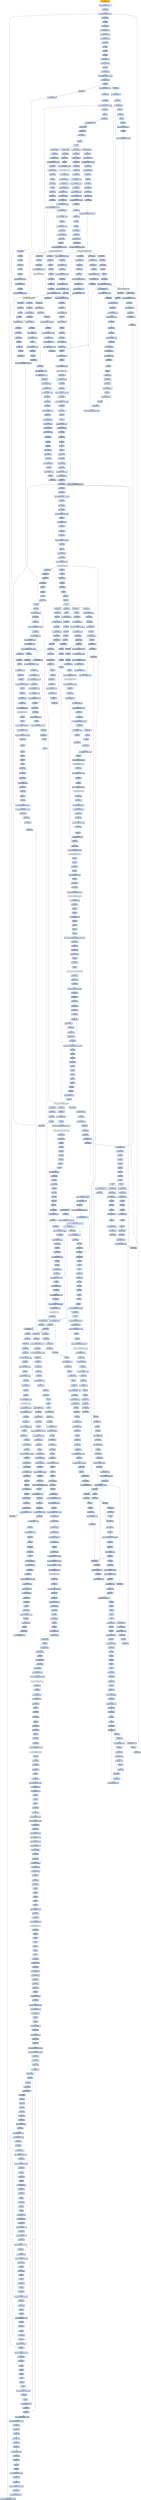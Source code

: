 digraph G {
node[shape=rectangle,style=filled,fillcolor=lightsteelblue,color=lightsteelblue]
bgcolor="transparent"
a0x01002cdapushl_0x18UINT8[label="start\npushl $0x18<UINT8>",color="lightgrey",fillcolor="orange"];
a0x01002cdcpushl_0x10011d8UINT32[label="0x01002cdc\npushl $0x10011d8<UINT32>"];
a0x01002ce1call_0x01003d60[label="0x01002ce1\ncall 0x01003d60"];
a0x01003d60pushl_0x1005614UINT32[label="0x01003d60\npushl $0x1005614<UINT32>"];
a0x01003d65movl_fs_0_eax[label="0x01003d65\nmovl %fs:0, %eax"];
a0x01003d6bpushl_eax[label="0x01003d6b\npushl %eax"];
a0x01003d6cmovl_esp_fs_0[label="0x01003d6c\nmovl %esp, %fs:0"];
a0x01003d73movl_0x10esp__eax[label="0x01003d73\nmovl 0x10(%esp), %eax"];
a0x01003d77movl_ebp_0x10esp_[label="0x01003d77\nmovl %ebp, 0x10(%esp)"];
a0x01003d7bleal_0x10esp__ebp[label="0x01003d7b\nleal 0x10(%esp), %ebp"];
a0x01003d7fsubl_eax_esp[label="0x01003d7f\nsubl %eax, %esp"];
a0x01003d81pushl_ebx[label="0x01003d81\npushl %ebx"];
a0x01003d82pushl_esi[label="0x01003d82\npushl %esi"];
a0x01003d83pushl_edi[label="0x01003d83\npushl %edi"];
a0x01003d84movl__8ebp__eax[label="0x01003d84\nmovl -8(%ebp), %eax"];
a0x01003d87movl_esp__24ebp_[label="0x01003d87\nmovl %esp, -24(%ebp)"];
a0x01003d8apushl_eax[label="0x01003d8a\npushl %eax"];
a0x01003d8bmovl__4ebp__eax[label="0x01003d8b\nmovl -4(%ebp), %eax"];
a0x01003d8emovl_0xffffffffUINT32__4ebp_[label="0x01003d8e\nmovl $0xffffffff<UINT32>, -4(%ebp)"];
a0x01003d95movl_eax__8ebp_[label="0x01003d95\nmovl %eax, -8(%ebp)"];
a0x01003d98ret[label="0x01003d98\nret"];
a0x01002ce6movl_0x94UINT32_edi[label="0x01002ce6\nmovl $0x94<UINT32>, %edi"];
a0x01002cebmovl_edi_eax[label="0x01002ceb\nmovl %edi, %eax"];
a0x01002cedcall_0x01003db0[label="0x01002ced\ncall 0x01003db0"];
a0x01003db0cmpl_0x1000UINT32_eax[label="0x01003db0\ncmpl $0x1000<UINT32>, %eax"];
a0x01003db5jae_0x01003dc5[label="0x01003db5\njae 0x01003dc5"];
a0x01003db7negl_eax[label="0x01003db7\nnegl %eax"];
a0x01003db9addl_esp_eax[label="0x01003db9\naddl %esp, %eax"];
a0x01003dbbaddl_0x4UINT8_eax[label="0x01003dbb\naddl $0x4<UINT8>, %eax"];
a0x01003dbetestl_eax_eax_[label="0x01003dbe\ntestl %eax, (%eax)"];
a0x01003dc0xchgl_eax_esp[label="0x01003dc0\nxchgl %eax, %esp"];
a0x01003dc1movl_eax__eax[label="0x01003dc1\nmovl (%eax), %eax"];
a0x01003dc3pushl_eax[label="0x01003dc3\npushl %eax"];
a0x01003dc4ret[label="0x01003dc4\nret"];
a0x01002cf2movl_esp__24ebp_[label="0x01002cf2\nmovl %esp, -24(%ebp)"];
a0x01002cf5movl_esp_esi[label="0x01002cf5\nmovl %esp, %esi"];
a0x01002cf7movl_edi_esi_[label="0x01002cf7\nmovl %edi, (%esi)"];
a0x01002cf9pushl_esi[label="0x01002cf9\npushl %esi"];
a0x01002cfacall_GetVersionExA_kernel32_dll[label="0x01002cfa\ncall GetVersionExA@kernel32.dll"];
GetVersionExA_kernel32_dll[label="GetVersionExA@kernel32.dll",color="lightgrey",fillcolor="lightgrey"];
a0x01002d00movl_0x10esi__ecx[label="0x01002d00\nmovl 0x10(%esi), %ecx"];
a0x01002d03movl_ecx_0x01009b5c[label="0x01002d03\nmovl %ecx, 0x01009b5c"];
a0x01002d09movl_0x4esi__eax[label="0x01002d09\nmovl 0x4(%esi), %eax"];
a0x01002d0cmovl_eax_0x01009b68[label="0x01002d0c\nmovl %eax, 0x01009b68"];
a0x01002d11movl_0x8esi__edx[label="0x01002d11\nmovl 0x8(%esi), %edx"];
a0x01002d14movl_edx_0x01009b6c[label="0x01002d14\nmovl %edx, 0x01009b6c"];
a0x01002d1amovl_0xcesi__esi[label="0x01002d1a\nmovl 0xc(%esi), %esi"];
a0x01002d1dandl_0x7fffUINT32_esi[label="0x01002d1d\nandl $0x7fff<UINT32>, %esi"];
a0x01002d23movl_esi_0x01009b60[label="0x01002d23\nmovl %esi, 0x01009b60"];
a0x01002d29cmpl_0x2UINT8_ecx[label="0x01002d29\ncmpl $0x2<UINT8>, %ecx"];
a0x01002d2cje_0x01002d3a[label="0x01002d2c\nje 0x01002d3a"];
a0x01002d3ashll_0x8UINT8_eax[label="0x01002d3a\nshll $0x8<UINT8>, %eax"];
a0x01002d3daddl_edx_eax[label="0x01002d3d\naddl %edx, %eax"];
a0x01002d3fmovl_eax_0x01009b64[label="0x01002d3f\nmovl %eax, 0x01009b64"];
a0x01002d44xorl_edi_edi[label="0x01002d44\nxorl %edi, %edi"];
a0x01002d46pushl_edi[label="0x01002d46\npushl %edi"];
a0x01002d47call_GetModuleHandleA_kernel32_dll[label="0x01002d47\ncall GetModuleHandleA@kernel32.dll"];
GetModuleHandleA_kernel32_dll[label="GetModuleHandleA@kernel32.dll",color="lightgrey",fillcolor="lightgrey"];
a0x01002d4dcmpw_0x5a4dUINT16_eax_[label="0x01002d4d\ncmpw $0x5a4d<UINT16>, (%eax)"];
a0x01002d52jne_0x01002d73[label="0x01002d52\njne 0x01002d73"];
a0x01002d54movl_0x3ceax__ecx[label="0x01002d54\nmovl 0x3c(%eax), %ecx"];
a0x01002d57addl_eax_ecx[label="0x01002d57\naddl %eax, %ecx"];
a0x01002d59cmpl_0x4550UINT32_ecx_[label="0x01002d59\ncmpl $0x4550<UINT32>, (%ecx)"];
a0x01002d5fjne_0x01002d73[label="0x01002d5f\njne 0x01002d73"];
a0x01002d61movzwl_0x18ecx__eax[label="0x01002d61\nmovzwl 0x18(%ecx), %eax"];
a0x01002d65cmpl_0x10bUINT32_eax[label="0x01002d65\ncmpl $0x10b<UINT32>, %eax"];
a0x01002d6aje_0x01002d8b[label="0x01002d6a\nje 0x01002d8b"];
a0x01002d8bcmpl_0xeUINT8_0x74ecx_[label="0x01002d8b\ncmpl $0xe<UINT8>, 0x74(%ecx)"];
a0x01002d8fjbe_0x01002d73[label="0x01002d8f\njbe 0x01002d73"];
a0x01002d91xorl_eax_eax[label="0x01002d91\nxorl %eax, %eax"];
a0x01002d93cmpl_edi_0xe8ecx_[label="0x01002d93\ncmpl %edi, 0xe8(%ecx)"];
a0x01002d99setne_al[label="0x01002d99\nsetne %al"];
a0x01002d9cmovl_eax__28ebp_[label="0x01002d9c\nmovl %eax, -28(%ebp)"];
a0x01002d9fpushl_edi[label="0x01002d9f\npushl %edi"];
a0x01002da0call_0x01003d0f[label="0x01002da0\ncall 0x01003d0f"];
a0x01003d0fxorl_eax_eax[label="0x01003d0f\nxorl %eax, %eax"];
a0x01003d11cmpl_eax_0x4esp_[label="0x01003d11\ncmpl %eax, 0x4(%esp)"];
a0x01003d15pushl_0x0UINT8[label="0x01003d15\npushl $0x0<UINT8>"];
a0x01003d17sete_al[label="0x01003d17\nsete %al"];
a0x01003d1apushl_0x1000UINT32[label="0x01003d1a\npushl $0x1000<UINT32>"];
a0x01003d1fpushl_eax[label="0x01003d1f\npushl %eax"];
a0x01003d20call_HeapCreate_kernel32_dll[label="0x01003d20\ncall HeapCreate@kernel32.dll"];
HeapCreate_kernel32_dll[label="HeapCreate@kernel32.dll",color="lightgrey",fillcolor="lightgrey"];
a0x01003d26testl_eax_eax[label="0x01003d26\ntestl %eax, %eax"];
a0x01003d28movl_eax_0x0100afbc[label="0x01003d28\nmovl %eax, 0x0100afbc"];
a0x01003d2dje_0x01003d59[label="0x01003d2d\nje 0x01003d59"];
a0x01003d2fcall_0x01003cf5[label="0x01003d2f\ncall 0x01003cf5"];
a0x01003cf5cmpl_0x2UINT8_0x01009b5c[label="0x01003cf5\ncmpl $0x2<UINT8>, 0x01009b5c"];
a0x01003cfcjne_0x01003d0b[label="0x01003cfc\njne 0x01003d0b"];
a0x01003cfecmpl_0x5UINT8_0x01009b68[label="0x01003cfe\ncmpl $0x5<UINT8>, 0x01009b68"];
a0x01003d05jb_0x01003d0b[label="0x01003d05\njb 0x01003d0b"];
a0x01003d07xorl_eax_eax[label="0x01003d07\nxorl %eax, %eax"];
a0x01003d09incl_eax[label="0x01003d09\nincl %eax"];
a0x01003d0aret[label="0x01003d0a\nret"];
a0x01003d34cmpl_0x3UINT8_eax[label="0x01003d34\ncmpl $0x3<UINT8>, %eax"];
a0x01003d37movl_eax_0x0100afc0[label="0x01003d37\nmovl %eax, 0x0100afc0"];
a0x01003d3cjne_0x01003d5c[label="0x01003d3c\njne 0x01003d5c"];
a0x01003d5cxorl_eax_eax[label="0x01003d5c\nxorl %eax, %eax"];
a0x01003d5eincl_eax[label="0x01003d5e\nincl %eax"];
a0x01003d5fret[label="0x01003d5f\nret"];
a0x01002da5popl_ecx[label="0x01002da5\npopl %ecx"];
a0x01002da6testl_eax_eax[label="0x01002da6\ntestl %eax, %eax"];
a0x01002da8jne_0x01002dcb[label="0x01002da8\njne 0x01002dcb"];
a0x01002dcbmovl_edi__4ebp_[label="0x01002dcb\nmovl %edi, -4(%ebp)"];
a0x01002dcecall_0x01003b4a[label="0x01002dce\ncall 0x01003b4a"];
a0x01003b4asubl_0x44UINT8_esp[label="0x01003b4a\nsubl $0x44<UINT8>, %esp"];
a0x01003b4dpushl_0x100UINT32[label="0x01003b4d\npushl $0x100<UINT32>"];
a0x01003b52call_0x01005230[label="0x01003b52\ncall 0x01005230"];
a0x01005230pushl_0x01009cb8[label="0x01005230\npushl 0x01009cb8"];
a0x01005236pushl_0x8esp_[label="0x01005236\npushl 0x8(%esp)"];
a0x0100523acall_0x01005204[label="0x0100523a\ncall 0x01005204"];
a0x01005204cmpl_0xffffffe0UINT8_0x4esp_[label="0x01005204\ncmpl $0xffffffe0<UINT8>, 0x4(%esp)"];
a0x01005209ja_0x0100522d[label="0x01005209\nja 0x0100522d"];
a0x0100520bpushl_0x4esp_[label="0x0100520b\npushl 0x4(%esp)"];
a0x0100520fcall_0x010051be[label="0x0100520f\ncall 0x010051be"];
a0x010051becmpl_0x3UINT8_0x0100afc0[label="0x010051be\ncmpl $0x3<UINT8>, 0x0100afc0"];
a0x010051c5pushl_esi[label="0x010051c5\npushl %esi"];
a0x010051c6movl_0x8esp__esi[label="0x010051c6\nmovl 0x8(%esp), %esi"];
a0x010051cajne_0x010051df[label="0x010051ca\njne 0x010051df"];
a0x010051dftestl_esi_esi[label="0x010051df\ntestl %esi, %esi"];
a0x010051e1jne_0x010051e4[label="0x010051e1\njne 0x010051e4"];
a0x010051e4cmpl_0x1UINT8_0x0100afc0[label="0x010051e4\ncmpl $0x1<UINT8>, 0x0100afc0"];
a0x010051ebje_0x010051f3[label="0x010051eb\nje 0x010051f3"];
a0x010051f3pushl_esi[label="0x010051f3\npushl %esi"];
a0x010051f4pushl_0x0UINT8[label="0x010051f4\npushl $0x0<UINT8>"];
a0x010051f6pushl_0x0100afbc[label="0x010051f6\npushl 0x0100afbc"];
a0x010051fccall_HeapAlloc_kernel32_dll[label="0x010051fc\ncall HeapAlloc@kernel32.dll"];
HeapAlloc_kernel32_dll[label="HeapAlloc@kernel32.dll",color="lightgrey",fillcolor="lightgrey"];
a0x01005202popl_esi[label="0x01005202\npopl %esi"];
a0x01005203ret[label="0x01005203\nret"];
a0x01005214testl_eax_eax[label="0x01005214\ntestl %eax, %eax"];
a0x01005216popl_ecx[label="0x01005216\npopl %ecx"];
a0x01005217jne_0x0100522f[label="0x01005217\njne 0x0100522f"];
a0x0100522fret[label="0x0100522f\nret"];
a0x0100523fpopl_ecx[label="0x0100523f\npopl %ecx"];
a0x01005240popl_ecx[label="0x01005240\npopl %ecx"];
a0x01005241ret[label="0x01005241\nret"];
a0x01003b57testl_eax_eax[label="0x01003b57\ntestl %eax, %eax"];
a0x01003b59popl_ecx[label="0x01003b59\npopl %ecx"];
a0x01003b5ajne_0x01003b64[label="0x01003b5a\njne 0x01003b64"];
a0x01003b64movl_eax_0x0100afe0[label="0x01003b64\nmovl %eax, 0x0100afe0"];
a0x01003b69movl_0x20UINT32_0x0100afc4[label="0x01003b69\nmovl $0x20<UINT32>, 0x0100afc4"];
a0x01003b73leal_0x100eax__ecx[label="0x01003b73\nleal 0x100(%eax), %ecx"];
a0x01003b79jmp_0x01003b95[label="0x01003b79\njmp 0x01003b95"];
a0x01003b95cmpl_ecx_eax[label="0x01003b95\ncmpl %ecx, %eax"];
a0x01003b97jb_0x01003b7b[label="0x01003b97\njb 0x01003b7b"];
a0x01003b7bandb_0x0UINT8_0x4eax_[label="0x01003b7b\nandb $0x0<UINT8>, 0x4(%eax)"];
a0x01003b7forl_0xffffffffUINT8_eax_[label="0x01003b7f\norl $0xffffffff<UINT8>, (%eax)"];
a0x01003b82movb_0xaUINT8_0x5eax_[label="0x01003b82\nmovb $0xa<UINT8>, 0x5(%eax)"];
a0x01003b86movl_0x0100afe0_ecx[label="0x01003b86\nmovl 0x0100afe0, %ecx"];
a0x01003b8caddl_0x8UINT8_eax[label="0x01003b8c\naddl $0x8<UINT8>, %eax"];
a0x01003b8faddl_0x100UINT32_ecx[label="0x01003b8f\naddl $0x100<UINT32>, %ecx"];
a0x01003b99pushl_ebx[label="0x01003b99\npushl %ebx"];
a0x01003b9apushl_esi[label="0x01003b9a\npushl %esi"];
a0x01003b9bpushl_edi[label="0x01003b9b\npushl %edi"];
a0x01003b9cleal_0xcesp__eax[label="0x01003b9c\nleal 0xc(%esp), %eax"];
a0x01003ba0pushl_eax[label="0x01003ba0\npushl %eax"];
a0x01003ba1call_GetStartupInfoA_kernel32_dll[label="0x01003ba1\ncall GetStartupInfoA@kernel32.dll"];
GetStartupInfoA_kernel32_dll[label="GetStartupInfoA@kernel32.dll",color="lightgrey",fillcolor="lightgrey"];
a0x01003ba7cmpw_0x0UINT8_0x3eesp_[label="0x01003ba7\ncmpw $0x0<UINT8>, 0x3e(%esp)"];
a0x01003badje_0x01003c7a[label="0x01003bad\nje 0x01003c7a"];
a0x01003c7axorl_ebx_ebx[label="0x01003c7a\nxorl %ebx, %ebx"];
a0x01003c7cmovl_0x0100afe0_eax[label="0x01003c7c\nmovl 0x0100afe0, %eax"];
a0x01003c81leal_eaxebx8__esi[label="0x01003c81\nleal (%eax,%ebx,8), %esi"];
a0x01003c84cmpl_0xffffffffUINT8_esi_[label="0x01003c84\ncmpl $0xffffffff<UINT8>, (%esi)"];
a0x01003c87jne_0x01003cd6[label="0x01003c87\njne 0x01003cd6"];
a0x01003c89testl_ebx_ebx[label="0x01003c89\ntestl %ebx, %ebx"];
a0x01003c8bmovb_0xffffff81UINT8_0x4esi_[label="0x01003c8b\nmovb $0xffffff81<UINT8>, 0x4(%esi)"];
a0x01003c8fjne_0x01003c96[label="0x01003c8f\njne 0x01003c96"];
a0x01003c91pushl_0xfffffff6UINT8[label="0x01003c91\npushl $0xfffffff6<UINT8>"];
a0x01003c93popl_eax[label="0x01003c93\npopl %eax"];
a0x01003c94jmp_0x01003ca0[label="0x01003c94\njmp 0x01003ca0"];
a0x01003ca0pushl_eax[label="0x01003ca0\npushl %eax"];
a0x01003ca1call_GetStdHandle_kernel32_dll[label="0x01003ca1\ncall GetStdHandle@kernel32.dll"];
GetStdHandle_kernel32_dll[label="GetStdHandle@kernel32.dll",color="lightgrey",fillcolor="lightgrey"];
a0x01003ca7movl_eax_edi[label="0x01003ca7\nmovl %eax, %edi"];
a0x01003ca9cmpl_0xffffffffUINT8_edi[label="0x01003ca9\ncmpl $0xffffffff<UINT8>, %edi"];
a0x01003cacje_0x01003cc5[label="0x01003cac\nje 0x01003cc5"];
a0x01003caepushl_edi[label="0x01003cae\npushl %edi"];
a0x01003cafcall_GetFileType_kernel32_dll[label="0x01003caf\ncall GetFileType@kernel32.dll"];
GetFileType_kernel32_dll[label="GetFileType@kernel32.dll",color="lightgrey",fillcolor="lightgrey"];
a0x01003cb5testl_eax_eax[label="0x01003cb5\ntestl %eax, %eax"];
a0x01003cb7je_0x01003cc5[label="0x01003cb7\nje 0x01003cc5"];
a0x01003cb9andl_0xffUINT32_eax[label="0x01003cb9\nandl $0xff<UINT32>, %eax"];
a0x01003cbecmpl_0x2UINT8_eax[label="0x01003cbe\ncmpl $0x2<UINT8>, %eax"];
a0x01003cc1movl_edi_esi_[label="0x01003cc1\nmovl %edi, (%esi)"];
a0x01003cc3jne_0x01003ccb[label="0x01003cc3\njne 0x01003ccb"];
a0x01003cc5orb_0x40UINT8_0x4esi_[label="0x01003cc5\norb $0x40<UINT8>, 0x4(%esi)"];
a0x01003cc9jmp_0x01003cda[label="0x01003cc9\njmp 0x01003cda"];
a0x01003cdaincl_ebx[label="0x01003cda\nincl %ebx"];
a0x01003cdbcmpl_0x3UINT8_ebx[label="0x01003cdb\ncmpl $0x3<UINT8>, %ebx"];
a0x01003cdejl_0x01003c7c[label="0x01003cde\njl 0x01003c7c"];
a0x01003c96movl_ebx_eax[label="0x01003c96\nmovl %ebx, %eax"];
a0x01003c98decl_eax[label="0x01003c98\ndecl %eax"];
a0x01003c99negl_eax[label="0x01003c99\nnegl %eax"];
a0x01003c9bsbbl_eax_eax[label="0x01003c9b\nsbbl %eax, %eax"];
a0x01003c9daddl_0xfffffff5UINT8_eax[label="0x01003c9d\naddl $0xfffffff5<UINT8>, %eax"];
a0x01003ce0pushl_0x0100afc4[label="0x01003ce0\npushl 0x0100afc4"];
a0x01003ce6call_SetHandleCount_kernel32_dll[label="0x01003ce6\ncall SetHandleCount@kernel32.dll"];
SetHandleCount_kernel32_dll[label="SetHandleCount@kernel32.dll",color="lightgrey",fillcolor="lightgrey"];
a0x01003cecpopl_edi[label="0x01003cec\npopl %edi"];
a0x01003cedpopl_esi[label="0x01003ced\npopl %esi"];
a0x01003ceexorl_eax_eax[label="0x01003cee\nxorl %eax, %eax"];
a0x01003cf0popl_ebx[label="0x01003cf0\npopl %ebx"];
a0x01003cf1addl_0x44UINT8_esp[label="0x01003cf1\naddl $0x44<UINT8>, %esp"];
a0x01003cf4ret[label="0x01003cf4\nret"];
a0x01002dd3testl_eax_eax[label="0x01002dd3\ntestl %eax, %eax"];
a0x01002dd5jnl_0x01002ddf[label="0x01002dd5\njnl 0x01002ddf"];
a0x01002ddfcall_GetCommandLineA_kernel32_dll[label="0x01002ddf\ncall GetCommandLineA@kernel32.dll"];
GetCommandLineA_kernel32_dll[label="GetCommandLineA@kernel32.dll",color="lightgrey",fillcolor="lightgrey"];
a0x01002de5movl_eax_0x0100b0f4[label="0x01002de5\nmovl %eax, 0x0100b0f4"];
a0x01002deacall_0x01003a24[label="0x01002dea\ncall 0x01003a24"];
a0x01003a24pushl_ecx[label="0x01003a24\npushl %ecx"];
a0x01003a25pushl_ecx[label="0x01003a25\npushl %ecx"];
a0x01003a26movl_0x01009cb0_eax[label="0x01003a26\nmovl 0x01009cb0, %eax"];
a0x01003a2bpushl_ebx[label="0x01003a2b\npushl %ebx"];
a0x01003a2cpushl_ebp[label="0x01003a2c\npushl %ebp"];
a0x01003a2dpushl_esi[label="0x01003a2d\npushl %esi"];
a0x01003a2epushl_edi[label="0x01003a2e\npushl %edi"];
a0x01003a2fmovl_GetEnvironmentStringsW_kernel32_dll_edi[label="0x01003a2f\nmovl GetEnvironmentStringsW@kernel32.dll, %edi"];
a0x01003a35xorl_ebx_ebx[label="0x01003a35\nxorl %ebx, %ebx"];
a0x01003a37xorl_esi_esi[label="0x01003a37\nxorl %esi, %esi"];
a0x01003a39cmpl_ebx_eax[label="0x01003a39\ncmpl %ebx, %eax"];
a0x01003a3bpushl_0x2UINT8[label="0x01003a3b\npushl $0x2<UINT8>"];
a0x01003a3dpopl_ebp[label="0x01003a3d\npopl %ebp"];
a0x01003a3ejne_0x01003a6d[label="0x01003a3e\njne 0x01003a6d"];
a0x01003a40call_edi[label="0x01003a40\ncall %edi"];
GetEnvironmentStringsW_kernel32_dll[label="GetEnvironmentStringsW@kernel32.dll",color="lightgrey",fillcolor="lightgrey"];
a0x01003a42movl_eax_esi[label="0x01003a42\nmovl %eax, %esi"];
a0x01003a44cmpl_ebx_esi[label="0x01003a44\ncmpl %ebx, %esi"];
a0x01003a46je_0x01003a54[label="0x01003a46\nje 0x01003a54"];
a0x01003a48movl_0x1UINT32_0x01009cb0[label="0x01003a48\nmovl $0x1<UINT32>, 0x01009cb0"];
a0x01003a52jmp_0x01003a72[label="0x01003a52\njmp 0x01003a72"];
a0x01003a72cmpl_ebx_esi[label="0x01003a72\ncmpl %ebx, %esi"];
a0x01003a74jne_0x01003a7e[label="0x01003a74\njne 0x01003a7e"];
a0x01003a7ecmpw_bx_esi_[label="0x01003a7e\ncmpw %bx, (%esi)"];
a0x01003a81movl_esi_eax[label="0x01003a81\nmovl %esi, %eax"];
a0x01003a83je_0x01003a93[label="0x01003a83\nje 0x01003a93"];
a0x01003a85addl_ebp_eax[label="0x01003a85\naddl %ebp, %eax"];
a0x01003a87cmpw_bx_eax_[label="0x01003a87\ncmpw %bx, (%eax)"];
a0x01003a8ajne_0x01003a85[label="0x01003a8a\njne 0x01003a85"];
a0x01003a8caddl_ebp_eax[label="0x01003a8c\naddl %ebp, %eax"];
a0x01003a8ecmpw_bx_eax_[label="0x01003a8e\ncmpw %bx, (%eax)"];
a0x01003a91jne_0x01003a85[label="0x01003a91\njne 0x01003a85"];
a0x01003a93movl_WideCharToMultiByte_kernel32_dll_edi[label="0x01003a93\nmovl WideCharToMultiByte@kernel32.dll, %edi"];
a0x01003a99pushl_ebx[label="0x01003a99\npushl %ebx"];
a0x01003a9apushl_ebx[label="0x01003a9a\npushl %ebx"];
a0x01003a9bpushl_ebx[label="0x01003a9b\npushl %ebx"];
a0x01003a9csubl_esi_eax[label="0x01003a9c\nsubl %esi, %eax"];
a0x01003a9epushl_ebx[label="0x01003a9e\npushl %ebx"];
a0x01003a9fsarl_eax[label="0x01003a9f\nsarl %eax"];
a0x01003aa1incl_eax[label="0x01003aa1\nincl %eax"];
a0x01003aa2pushl_eax[label="0x01003aa2\npushl %eax"];
a0x01003aa3pushl_esi[label="0x01003aa3\npushl %esi"];
a0x01003aa4pushl_ebx[label="0x01003aa4\npushl %ebx"];
a0x01003aa5pushl_ebx[label="0x01003aa5\npushl %ebx"];
a0x01003aa6movl_eax_0x34esp_[label="0x01003aa6\nmovl %eax, 0x34(%esp)"];
a0x01003aaacall_edi[label="0x01003aaa\ncall %edi"];
WideCharToMultiByte_kernel32_dll[label="WideCharToMultiByte@kernel32.dll",color="lightgrey",fillcolor="lightgrey"];
a0x01003aacmovl_eax_ebp[label="0x01003aac\nmovl %eax, %ebp"];
a0x01003aaecmpl_ebx_ebp[label="0x01003aae\ncmpl %ebx, %ebp"];
a0x01003ab0je_0x01003ae4[label="0x01003ab0\nje 0x01003ae4"];
a0x01003ab2pushl_ebp[label="0x01003ab2\npushl %ebp"];
a0x01003ab3call_0x01005230[label="0x01003ab3\ncall 0x01005230"];
a0x01003ab8cmpl_ebx_eax[label="0x01003ab8\ncmpl %ebx, %eax"];
a0x01003abapopl_ecx[label="0x01003aba\npopl %ecx"];
a0x01003abbmovl_eax_0x10esp_[label="0x01003abb\nmovl %eax, 0x10(%esp)"];
a0x01003abfje_0x01003ae4[label="0x01003abf\nje 0x01003ae4"];
a0x01003ac1pushl_ebx[label="0x01003ac1\npushl %ebx"];
a0x01003ac2pushl_ebx[label="0x01003ac2\npushl %ebx"];
a0x01003ac3pushl_ebp[label="0x01003ac3\npushl %ebp"];
a0x01003ac4pushl_eax[label="0x01003ac4\npushl %eax"];
a0x01003ac5pushl_0x24esp_[label="0x01003ac5\npushl 0x24(%esp)"];
a0x01003ac9pushl_esi[label="0x01003ac9\npushl %esi"];
a0x01003acapushl_ebx[label="0x01003aca\npushl %ebx"];
a0x01003acbpushl_ebx[label="0x01003acb\npushl %ebx"];
a0x01003acccall_edi[label="0x01003acc\ncall %edi"];
a0x01003acetestl_eax_eax[label="0x01003ace\ntestl %eax, %eax"];
a0x01003ad0jne_0x01003ae0[label="0x01003ad0\njne 0x01003ae0"];
a0x01003ae0movl_0x10esp__ebx[label="0x01003ae0\nmovl 0x10(%esp), %ebx"];
a0x01003ae4pushl_esi[label="0x01003ae4\npushl %esi"];
a0x01003ae5call_FreeEnvironmentStringsW_kernel32_dll[label="0x01003ae5\ncall FreeEnvironmentStringsW@kernel32.dll"];
FreeEnvironmentStringsW_kernel32_dll[label="FreeEnvironmentStringsW@kernel32.dll",color="lightgrey",fillcolor="lightgrey"];
a0x01003aebjmp_0x01003b41[label="0x01003aeb\njmp 0x01003b41"];
a0x01003b41movl_ebx_eax[label="0x01003b41\nmovl %ebx, %eax"];
a0x01003b43popl_edi[label="0x01003b43\npopl %edi"];
a0x01003b44popl_esi[label="0x01003b44\npopl %esi"];
a0x01003b45popl_ebp[label="0x01003b45\npopl %ebp"];
a0x01003b46popl_ebx[label="0x01003b46\npopl %ebx"];
a0x01003b47popl_ecx[label="0x01003b47\npopl %ecx"];
a0x01003b48popl_ecx[label="0x01003b48\npopl %ecx"];
a0x01003b49ret[label="0x01003b49\nret"];
a0x01002defmovl_eax_0x01009b44[label="0x01002def\nmovl %eax, 0x01009b44"];
a0x01002df4call_0x01003982[label="0x01002df4\ncall 0x01003982"];
a0x01003982pushl_ebp[label="0x01003982\npushl %ebp"];
a0x01003983movl_esp_ebp[label="0x01003983\nmovl %esp, %ebp"];
a0x01003985pushl_ecx[label="0x01003985\npushl %ecx"];
a0x01003986pushl_ecx[label="0x01003986\npushl %ecx"];
a0x01003987pushl_ebx[label="0x01003987\npushl %ebx"];
a0x01003988pushl_esi[label="0x01003988\npushl %esi"];
a0x01003989pushl_edi[label="0x01003989\npushl %edi"];
a0x0100398axorl_edi_edi[label="0x0100398a\nxorl %edi, %edi"];
a0x0100398ccmpl_edi_0x0100b0ec[label="0x0100398c\ncmpl %edi, 0x0100b0ec"];
a0x01003992jne_0x01003999[label="0x01003992\njne 0x01003999"];
a0x01003994call_0x010055ec[label="0x01003994\ncall 0x010055ec"];
a0x010055eccmpl_0x0UINT8_0x0100b0ec[label="0x010055ec\ncmpl $0x0<UINT8>, 0x0100b0ec"];
a0x010055f3jne_0x01005607[label="0x010055f3\njne 0x01005607"];
a0x010055f5pushl_0xfffffffdUINT8[label="0x010055f5\npushl $0xfffffffd<UINT8>"];
a0x010055f7call_0x01005416[label="0x010055f7\ncall 0x01005416"];
a0x01005416pushl_ebp[label="0x01005416\npushl %ebp"];
a0x01005417movl_esp_ebp[label="0x01005417\nmovl %esp, %ebp"];
a0x01005419subl_0x18UINT8_esp[label="0x01005419\nsubl $0x18<UINT8>, %esp"];
a0x0100541cpushl_ebx[label="0x0100541c\npushl %ebx"];
a0x0100541dpushl_esi[label="0x0100541d\npushl %esi"];
a0x0100541emovl_0x8ebp__esi[label="0x0100541e\nmovl 0x8(%ebp), %esi"];
a0x01005421xorl_ebx_ebx[label="0x01005421\nxorl %ebx, %ebx"];
a0x01005423cmpl_0xfffffffeUINT8_esi[label="0x01005423\ncmpl $0xfffffffe<UINT8>, %esi"];
a0x01005426pushl_edi[label="0x01005426\npushl %edi"];
a0x01005427movl_ebx_0x01009cd0[label="0x01005427\nmovl %ebx, 0x01009cd0"];
a0x0100542djne_0x01005441[label="0x0100542d\njne 0x01005441"];
a0x01005441cmpl_0xfffffffdUINT8_esi[label="0x01005441\ncmpl $0xfffffffd<UINT8>, %esi"];
a0x01005444jne_0x01005458[label="0x01005444\njne 0x01005458"];
a0x01005446movl_0x1UINT32_0x01009cd0[label="0x01005446\nmovl $0x1<UINT32>, 0x01009cd0"];
a0x01005450call_GetACP_kernel32_dll[label="0x01005450\ncall GetACP@kernel32.dll"];
GetACP_kernel32_dll[label="GetACP@kernel32.dll",color="lightgrey",fillcolor="lightgrey"];
a0x01005456jmp_0x0100546c[label="0x01005456\njmp 0x0100546c"];
a0x0100546cmovl_eax_0x8ebp_[label="0x0100546c\nmovl %eax, 0x8(%ebp)"];
a0x0100546fmovl_eax_esi[label="0x0100546f\nmovl %eax, %esi"];
a0x01005471cmpl_0x0100ae84_esi[label="0x01005471\ncmpl 0x0100ae84, %esi"];
a0x01005477je_0x010055e0[label="0x01005477\nje 0x010055e0"];
a0x0100547dcmpl_ebx_esi[label="0x0100547d\ncmpl %ebx, %esi"];
a0x0100547fje_0x010055d6[label="0x0100547f\nje 0x010055d6"];
a0x01005485xorl_edx_edx[label="0x01005485\nxorl %edx, %edx"];
a0x01005487xorl_eax_eax[label="0x01005487\nxorl %eax, %eax"];
a0x01005489cmpl_esi_0x1008188eax_[label="0x01005489\ncmpl %esi, 0x1008188(%eax)"];
a0x0100548fje_0x010054f8[label="0x0100548f\nje 0x010054f8"];
a0x01005491addl_0x30UINT8_eax[label="0x01005491\naddl $0x30<UINT8>, %eax"];
a0x01005494incl_edx[label="0x01005494\nincl %edx"];
a0x01005495cmpl_0xf0UINT32_eax[label="0x01005495\ncmpl $0xf0<UINT32>, %eax"];
a0x0100549ajb_0x01005489[label="0x0100549a\njb 0x01005489"];
a0x0100549cleal__24ebp__eax[label="0x0100549c\nleal -24(%ebp), %eax"];
a0x0100549fpushl_eax[label="0x0100549f\npushl %eax"];
a0x010054a0pushl_esi[label="0x010054a0\npushl %esi"];
a0x010054a1call_GetCPInfo_kernel32_dll[label="0x010054a1\ncall GetCPInfo@kernel32.dll"];
GetCPInfo_kernel32_dll[label="GetCPInfo@kernel32.dll",color="lightgrey",fillcolor="lightgrey"];
a0x010054a7cmpl_0x1UINT8_eax[label="0x010054a7\ncmpl $0x1<UINT8>, %eax"];
a0x010054aajne_0x010055ce[label="0x010054aa\njne 0x010055ce"];
a0x010054b0pushl_0x40UINT8[label="0x010054b0\npushl $0x40<UINT8>"];
a0x010054b2xorl_eax_eax[label="0x010054b2\nxorl %eax, %eax"];
a0x010054b4popl_ecx[label="0x010054b4\npopl %ecx"];
a0x010054b5movl_0x100ad80UINT32_edi[label="0x010054b5\nmovl $0x100ad80<UINT32>, %edi"];
a0x010054barepz_stosl_eax_es_edi_[label="0x010054ba\nrepz stosl %eax, %es:(%edi)"];
a0x010054bcstosb_al_es_edi_[label="0x010054bc\nstosb %al, %es:(%edi)"];
a0x010054bdxorl_edi_edi[label="0x010054bd\nxorl %edi, %edi"];
a0x010054bfincl_edi[label="0x010054bf\nincl %edi"];
a0x010054c0cmpl_edi__24ebp_[label="0x010054c0\ncmpl %edi, -24(%ebp)"];
a0x010054c3movl_esi_0x0100ae84[label="0x010054c3\nmovl %esi, 0x0100ae84"];
a0x010054c9movl_ebx_0x0100ad64[label="0x010054c9\nmovl %ebx, 0x0100ad64"];
a0x010054cfjbe_0x010055bc[label="0x010054cf\njbe 0x010055bc"];
a0x010054d5cmpb_0x0UINT8__18ebp_[label="0x010054d5\ncmpb $0x0<UINT8>, -18(%ebp)"];
a0x010054d9je_0x01005597[label="0x010054d9\nje 0x01005597"];
a0x01005597movl_edi_eax[label="0x01005597\nmovl %edi, %eax"];
a0x01005599orb_0x8UINT8_0x100ad81eax_[label="0x01005599\norb $0x8<UINT8>, 0x100ad81(%eax)"];
a0x010055a0incl_eax[label="0x010055a0\nincl %eax"];
a0x010055a1cmpl_0xffUINT32_eax[label="0x010055a1\ncmpl $0xff<UINT32>, %eax"];
a0x010055a6jb_0x01005599[label="0x010055a6\njb 0x01005599"];
a0x010055a8movl_esi_eax[label="0x010055a8\nmovl %esi, %eax"];
a0x010055aacall_0x01005242[label="0x010055aa\ncall 0x01005242"];
a0x01005242subl_0x3a4UINT32_eax[label="0x01005242\nsubl $0x3a4<UINT32>, %eax"];
a0x01005247je_0x0100526b[label="0x01005247\nje 0x0100526b"];
a0x01005249subl_0x4UINT8_eax[label="0x01005249\nsubl $0x4<UINT8>, %eax"];
a0x0100524cje_0x01005265[label="0x0100524c\nje 0x01005265"];
a0x0100524esubl_0xdUINT8_eax[label="0x0100524e\nsubl $0xd<UINT8>, %eax"];
a0x01005251je_0x0100525f[label="0x01005251\nje 0x0100525f"];
a0x01005253decl_eax[label="0x01005253\ndecl %eax"];
a0x01005254je_0x01005259[label="0x01005254\nje 0x01005259"];
a0x01005256xorl_eax_eax[label="0x01005256\nxorl %eax, %eax"];
a0x01005258ret[label="0x01005258\nret"];
a0x010055afmovl_eax_0x0100ad64[label="0x010055af\nmovl %eax, 0x0100ad64"];
a0x010055b4movl_edi_0x0100ad68[label="0x010055b4\nmovl %edi, 0x0100ad68"];
a0x010055bajmp_0x010055c2[label="0x010055ba\njmp 0x010055c2"];
a0x010055c2xorl_eax_eax[label="0x010055c2\nxorl %eax, %eax"];
a0x010055c4movl_0x100ae90UINT32_edi[label="0x010055c4\nmovl $0x100ae90<UINT32>, %edi"];
a0x010055c9stosl_eax_es_edi_[label="0x010055c9\nstosl %eax, %es:(%edi)"];
a0x010055castosl_eax_es_edi_[label="0x010055ca\nstosl %eax, %es:(%edi)"];
a0x010055cbstosl_eax_es_edi_[label="0x010055cb\nstosl %eax, %es:(%edi)"];
a0x010055ccjmp_0x010055db[label="0x010055cc\njmp 0x010055db"];
a0x010055dbcall_0x0100529a[label="0x010055db\ncall 0x0100529a"];
a0x0100529apushl_ebp[label="0x0100529a\npushl %ebp"];
a0x0100529bmovl_esp_ebp[label="0x0100529b\nmovl %esp, %ebp"];
a0x0100529dsubl_0x514UINT32_esp[label="0x0100529d\nsubl $0x514<UINT32>, %esp"];
a0x010052a3pushl_esi[label="0x010052a3\npushl %esi"];
a0x010052a4leal__20ebp__eax[label="0x010052a4\nleal -20(%ebp), %eax"];
a0x010052a7pushl_eax[label="0x010052a7\npushl %eax"];
a0x010052a8pushl_0x0100ae84[label="0x010052a8\npushl 0x0100ae84"];
a0x010052aecall_GetCPInfo_kernel32_dll[label="0x010052ae\ncall GetCPInfo@kernel32.dll"];
a0x010052b4cmpl_0x1UINT8_eax[label="0x010052b4\ncmpl $0x1<UINT8>, %eax"];
a0x010052b7movl_0x100UINT32_esi[label="0x010052b7\nmovl $0x100<UINT32>, %esi"];
a0x010052bcjne_0x010053cf[label="0x010052bc\njne 0x010053cf"];
a0x010052c2xorl_eax_eax[label="0x010052c2\nxorl %eax, %eax"];
a0x010052c4movb_al__276ebpeax_[label="0x010052c4\nmovb %al, -276(%ebp,%eax)"];
a0x010052cbincl_eax[label="0x010052cb\nincl %eax"];
a0x010052cccmpl_esi_eax[label="0x010052cc\ncmpl %esi, %eax"];
a0x010052cejb_0x010052c4[label="0x010052ce\njb 0x010052c4"];
a0x010052d0movb__14ebp__al[label="0x010052d0\nmovb -14(%ebp), %al"];
a0x010052d3testb_al_al[label="0x010052d3\ntestb %al, %al"];
a0x010052d5movb_0x20UINT8__276ebp_[label="0x010052d5\nmovb $0x20<UINT8>, -276(%ebp)"];
a0x010052dcje_0x01005314[label="0x010052dc\nje 0x01005314"];
a0x01005314pushl_0x0UINT8[label="0x01005314\npushl $0x0<UINT8>"];
a0x01005316pushl_0x0100ad64[label="0x01005316\npushl 0x0100ad64"];
a0x0100531cleal__1300ebp__eax[label="0x0100531c\nleal -1300(%ebp), %eax"];
a0x01005322pushl_0x0100ae84[label="0x01005322\npushl 0x0100ae84"];
a0x01005328pushl_eax[label="0x01005328\npushl %eax"];
a0x01005329pushl_esi[label="0x01005329\npushl %esi"];
a0x0100532aleal__276ebp__eax[label="0x0100532a\nleal -276(%ebp), %eax"];
a0x01005330pushl_eax[label="0x01005330\npushl %eax"];
a0x01005331pushl_0x1UINT8[label="0x01005331\npushl $0x1<UINT8>"];
a0x01005333call_0x01005a25[label="0x01005333\ncall 0x01005a25"];
a0x01005a25pushl_0x1cUINT8[label="0x01005a25\npushl $0x1c<UINT8>"];
a0x01005a27pushl_0x1001a60UINT32[label="0x01005a27\npushl $0x1001a60<UINT32>"];
a0x01005a2ccall_0x01003d60[label="0x01005a2c\ncall 0x01003d60"];
a0x01005a31xorl_esi_esi[label="0x01005a31\nxorl %esi, %esi"];
a0x01005a33cmpl_esi_0x01009cd4[label="0x01005a33\ncmpl %esi, 0x01009cd4"];
a0x01005a39jne_0x01005a70[label="0x01005a39\njne 0x01005a70"];
a0x01005a3bleal__28ebp__eax[label="0x01005a3b\nleal -28(%ebp), %eax"];
a0x01005a3epushl_eax[label="0x01005a3e\npushl %eax"];
a0x01005a3fxorl_edi_edi[label="0x01005a3f\nxorl %edi, %edi"];
a0x01005a41incl_edi[label="0x01005a41\nincl %edi"];
a0x01005a42pushl_edi[label="0x01005a42\npushl %edi"];
a0x01005a43pushl_0x1001a5cUINT32[label="0x01005a43\npushl $0x1001a5c<UINT32>"];
a0x01005a48pushl_edi[label="0x01005a48\npushl %edi"];
a0x01005a49call_GetStringTypeW_kernel32_dll[label="0x01005a49\ncall GetStringTypeW@kernel32.dll"];
GetStringTypeW_kernel32_dll[label="GetStringTypeW@kernel32.dll",color="lightgrey",fillcolor="lightgrey"];
a0x01005a4ftestl_eax_eax[label="0x01005a4f\ntestl %eax, %eax"];
a0x01005a51je_0x01005a5b[label="0x01005a51\nje 0x01005a5b"];
a0x01005a53movl_edi_0x01009cd4[label="0x01005a53\nmovl %edi, 0x01009cd4"];
a0x01005a59jmp_0x01005a70[label="0x01005a59\njmp 0x01005a70"];
a0x01005a70movl_0x01009cd4_eax[label="0x01005a70\nmovl 0x01009cd4, %eax"];
a0x01005a75cmpl_0x2UINT8_eax[label="0x01005a75\ncmpl $0x2<UINT8>, %eax"];
a0x01005a78je_0x01005b70[label="0x01005a78\nje 0x01005b70"];
a0x01005a7ecmpl_esi_eax[label="0x01005a7e\ncmpl %esi, %eax"];
a0x01005a80je_0x01005b70[label="0x01005a80\nje 0x01005b70"];
a0x01005a86cmpl_0x1UINT8_eax[label="0x01005a86\ncmpl $0x1<UINT8>, %eax"];
a0x01005a89jne_0x01005b96[label="0x01005a89\njne 0x01005b96"];
a0x01005a8fmovl_esi__32ebp_[label="0x01005a8f\nmovl %esi, -32(%ebp)"];
a0x01005a92movl_esi__36ebp_[label="0x01005a92\nmovl %esi, -36(%ebp)"];
a0x01005a95cmpl_esi_0x18ebp_[label="0x01005a95\ncmpl %esi, 0x18(%ebp)"];
a0x01005a98jne_0x01005aa2[label="0x01005a98\njne 0x01005aa2"];
a0x01005aa2pushl_esi[label="0x01005aa2\npushl %esi"];
a0x01005aa3pushl_esi[label="0x01005aa3\npushl %esi"];
a0x01005aa4pushl_0x10ebp_[label="0x01005aa4\npushl 0x10(%ebp)"];
a0x01005aa7pushl_0xcebp_[label="0x01005aa7\npushl 0xc(%ebp)"];
a0x01005aaaxorl_eax_eax[label="0x01005aaa\nxorl %eax, %eax"];
a0x01005aaccmpl_esi_0x20ebp_[label="0x01005aac\ncmpl %esi, 0x20(%ebp)"];
a0x01005aafsetne_al[label="0x01005aaf\nsetne %al"];
a0x01005ab2leal_0x1eax8__eax[label="0x01005ab2\nleal 0x1(,%eax,8), %eax"];
a0x01005ab9pushl_eax[label="0x01005ab9\npushl %eax"];
a0x01005abapushl_0x18ebp_[label="0x01005aba\npushl 0x18(%ebp)"];
a0x01005abdcall_MultiByteToWideChar_kernel32_dll[label="0x01005abd\ncall MultiByteToWideChar@kernel32.dll"];
MultiByteToWideChar_kernel32_dll[label="MultiByteToWideChar@kernel32.dll",color="lightgrey",fillcolor="lightgrey"];
a0x01005ac3movl_eax_ebx[label="0x01005ac3\nmovl %eax, %ebx"];
a0x01005ac5movl_ebx__40ebp_[label="0x01005ac5\nmovl %ebx, -40(%ebp)"];
a0x01005ac8testl_ebx_ebx[label="0x01005ac8\ntestl %ebx, %ebx"];
a0x01005acaje_0x01005b96[label="0x01005aca\nje 0x01005b96"];
a0x01005ad0andl_0x0UINT8__4ebp_[label="0x01005ad0\nandl $0x0<UINT8>, -4(%ebp)"];
a0x01005ad4leal_ebxebx__edi[label="0x01005ad4\nleal (%ebx,%ebx), %edi"];
a0x01005ad7movl_edi_eax[label="0x01005ad7\nmovl %edi, %eax"];
a0x01005ad9addl_0x3UINT8_eax[label="0x01005ad9\naddl $0x3<UINT8>, %eax"];
a0x01005adcandl_0xfffffffcUINT8_eax[label="0x01005adc\nandl $0xfffffffc<UINT8>, %eax"];
a0x01005adfcall_0x01003db0[label="0x01005adf\ncall 0x01003db0"];
a0x01005ae4movl_esp__24ebp_[label="0x01005ae4\nmovl %esp, -24(%ebp)"];
a0x01005ae7movl_esp_esi[label="0x01005ae7\nmovl %esp, %esi"];
a0x01005ae9movl_esi__44ebp_[label="0x01005ae9\nmovl %esi, -44(%ebp)"];
a0x01005aecmovl_edi_ecx[label="0x01005aec\nmovl %edi, %ecx"];
a0x01005aeexorl_eax_eax[label="0x01005aee\nxorl %eax, %eax"];
a0x01005af0movl_esi_edi[label="0x01005af0\nmovl %esi, %edi"];
a0x01005af2movl_ecx_edx[label="0x01005af2\nmovl %ecx, %edx"];
a0x01005af4shrl_0x2UINT8_ecx[label="0x01005af4\nshrl $0x2<UINT8>, %ecx"];
a0x01005af7repz_stosl_eax_es_edi_[label="0x01005af7\nrepz stosl %eax, %es:(%edi)"];
a0x01005af9movl_edx_ecx[label="0x01005af9\nmovl %edx, %ecx"];
a0x01005afbandl_0x3UINT8_ecx[label="0x01005afb\nandl $0x3<UINT8>, %ecx"];
a0x01005aferepz_stosb_al_es_edi_[label="0x01005afe\nrepz stosb %al, %es:(%edi)"];
a0x01005b00orl_0xffffffffUINT8__4ebp_[label="0x01005b00\norl $0xffffffff<UINT8>, -4(%ebp)"];
a0x01005b04jmp_0x01005b1b[label="0x01005b04\njmp 0x01005b1b"];
a0x01005b1btestl_esi_esi[label="0x01005b1b\ntestl %esi, %esi"];
a0x01005b1djne_0x01005b36[label="0x01005b1d\njne 0x01005b36"];
a0x01005b36pushl_ebx[label="0x01005b36\npushl %ebx"];
a0x01005b37pushl_esi[label="0x01005b37\npushl %esi"];
a0x01005b38pushl_0x10ebp_[label="0x01005b38\npushl 0x10(%ebp)"];
a0x01005b3bpushl_0xcebp_[label="0x01005b3b\npushl 0xc(%ebp)"];
a0x01005b3epushl_0x1UINT8[label="0x01005b3e\npushl $0x1<UINT8>"];
a0x01005b40pushl_0x18ebp_[label="0x01005b40\npushl 0x18(%ebp)"];
a0x01005b43call_MultiByteToWideChar_kernel32_dll[label="0x01005b43\ncall MultiByteToWideChar@kernel32.dll"];
a0x01005b49testl_eax_eax[label="0x01005b49\ntestl %eax, %eax"];
a0x01005b4bje_0x01005b5e[label="0x01005b4b\nje 0x01005b5e"];
a0x01005b4dpushl_0x14ebp_[label="0x01005b4d\npushl 0x14(%ebp)"];
a0x01005b50pushl_eax[label="0x01005b50\npushl %eax"];
a0x01005b51pushl_esi[label="0x01005b51\npushl %esi"];
a0x01005b52pushl_0x8ebp_[label="0x01005b52\npushl 0x8(%ebp)"];
a0x01005b55call_GetStringTypeW_kernel32_dll[label="0x01005b55\ncall GetStringTypeW@kernel32.dll"];
a0x01005b5bmovl_eax__32ebp_[label="0x01005b5b\nmovl %eax, -32(%ebp)"];
a0x01005b5ecmpl_0x0UINT8__36ebp_[label="0x01005b5e\ncmpl $0x0<UINT8>, -36(%ebp)"];
a0x01005b62je_0x01005b6b[label="0x01005b62\nje 0x01005b6b"];
a0x01005b6bmovl__32ebp__eax[label="0x01005b6b\nmovl -32(%ebp), %eax"];
a0x01005b6ejmp_0x01005bde[label="0x01005b6e\njmp 0x01005bde"];
a0x01005bdeleal__56ebp__esp[label="0x01005bde\nleal -56(%ebp), %esp"];
a0x01005be1call_0x01003d99[label="0x01005be1\ncall 0x01003d99"];
a0x01003d99movl__16ebp__ecx[label="0x01003d99\nmovl -16(%ebp), %ecx"];
a0x01003d9cmovl_ecx_fs_0[label="0x01003d9c\nmovl %ecx, %fs:0"];
a0x01003da3popl_ecx[label="0x01003da3\npopl %ecx"];
a0x01003da4popl_edi[label="0x01003da4\npopl %edi"];
a0x01003da5popl_esi[label="0x01003da5\npopl %esi"];
a0x01003da6popl_ebx[label="0x01003da6\npopl %ebx"];
a0x01003da7leave_[label="0x01003da7\nleave "];
a0x01003da8pushl_ecx[label="0x01003da8\npushl %ecx"];
a0x01003da9ret[label="0x01003da9\nret"];
a0x01005be6ret[label="0x01005be6\nret"];
a0x01005338pushl_0x0UINT8[label="0x01005338\npushl $0x0<UINT8>"];
a0x0100533apushl_0x0100ae84[label="0x0100533a\npushl 0x0100ae84"];
a0x01005340leal__532ebp__eax[label="0x01005340\nleal -532(%ebp), %eax"];
a0x01005346pushl_esi[label="0x01005346\npushl %esi"];
a0x01005347pushl_eax[label="0x01005347\npushl %eax"];
a0x01005348pushl_esi[label="0x01005348\npushl %esi"];
a0x01005349leal__276ebp__eax[label="0x01005349\nleal -276(%ebp), %eax"];
a0x0100534fpushl_eax[label="0x0100534f\npushl %eax"];
a0x01005350pushl_esi[label="0x01005350\npushl %esi"];
a0x01005351pushl_0x0100ad64[label="0x01005351\npushl 0x0100ad64"];
a0x01005357call_0x01006035[label="0x01005357\ncall 0x01006035"];
a0x01006035pushl_0x34UINT8[label="0x01006035\npushl $0x34<UINT8>"];
a0x01006037pushl_0x1001a70UINT32[label="0x01006037\npushl $0x1001a70<UINT32>"];
a0x0100603ccall_0x01003d60[label="0x0100603c\ncall 0x01003d60"];
a0x01006041xorl_edi_edi[label="0x01006041\nxorl %edi, %edi"];
a0x01006043cmpl_edi_0x01009cfc[label="0x01006043\ncmpl %edi, 0x01009cfc"];
a0x01006049jne_0x01006083[label="0x01006049\njne 0x01006083"];
a0x0100604bpushl_edi[label="0x0100604b\npushl %edi"];
a0x0100604cpushl_edi[label="0x0100604c\npushl %edi"];
a0x0100604dxorl_esi_esi[label="0x0100604d\nxorl %esi, %esi"];
a0x0100604fincl_esi[label="0x0100604f\nincl %esi"];
a0x01006050pushl_esi[label="0x01006050\npushl %esi"];
a0x01006051pushl_0x1001a5cUINT32[label="0x01006051\npushl $0x1001a5c<UINT32>"];
a0x01006056pushl_0x100UINT32[label="0x01006056\npushl $0x100<UINT32>"];
a0x0100605bpushl_edi[label="0x0100605b\npushl %edi"];
a0x0100605ccall_LCMapStringW_kernel32_dll[label="0x0100605c\ncall LCMapStringW@kernel32.dll"];
LCMapStringW_kernel32_dll[label="LCMapStringW@kernel32.dll",color="lightgrey",fillcolor="lightgrey"];
a0x01006062testl_eax_eax[label="0x01006062\ntestl %eax, %eax"];
a0x01006064je_0x0100606e[label="0x01006064\nje 0x0100606e"];
a0x01006066movl_esi_0x01009cfc[label="0x01006066\nmovl %esi, 0x01009cfc"];
a0x0100606cjmp_0x01006083[label="0x0100606c\njmp 0x01006083"];
a0x01006083cmpl_edi_0x14ebp_[label="0x01006083\ncmpl %edi, 0x14(%ebp)"];
a0x01006086jle_0x010060a4[label="0x01006086\njle 0x010060a4"];
a0x01006088movl_0x14ebp__ecx[label="0x01006088\nmovl 0x14(%ebp), %ecx"];
a0x0100608bmovl_0x10ebp__eax[label="0x0100608b\nmovl 0x10(%ebp), %eax"];
a0x0100608edecl_ecx[label="0x0100608e\ndecl %ecx"];
a0x0100608fcmpb_0x0UINT8_eax_[label="0x0100608f\ncmpb $0x0<UINT8>, (%eax)"];
a0x01006092je_0x0100609c[label="0x01006092\nje 0x0100609c"];
a0x01006094incl_eax[label="0x01006094\nincl %eax"];
a0x01006095cmpl_edi_ecx[label="0x01006095\ncmpl %edi, %ecx"];
a0x01006097jne_0x0100608e[label="0x01006097\njne 0x0100608e"];
a0x01006099orl_0xffffffffUINT8_ecx[label="0x01006099\norl $0xffffffff<UINT8>, %ecx"];
a0x0100609corl_0xffffffffUINT8_eax[label="0x0100609c\norl $0xffffffff<UINT8>, %eax"];
a0x0100609fsubl_ecx_eax[label="0x0100609f\nsubl %ecx, %eax"];
a0x010060a1addl_eax_0x14ebp_[label="0x010060a1\naddl %eax, 0x14(%ebp)"];
a0x010060a4movl_0x01009cfc_eax[label="0x010060a4\nmovl 0x01009cfc, %eax"];
a0x010060a9cmpl_0x2UINT8_eax[label="0x010060a9\ncmpl $0x2<UINT8>, %eax"];
a0x010060acje_0x01006290[label="0x010060ac\nje 0x01006290"];
a0x010060b2cmpl_edi_eax[label="0x010060b2\ncmpl %edi, %eax"];
a0x010060b4je_0x01006290[label="0x010060b4\nje 0x01006290"];
a0x010060bacmpl_0x1UINT8_eax[label="0x010060ba\ncmpl $0x1<UINT8>, %eax"];
a0x010060bdjne_0x010062c3[label="0x010060bd\njne 0x010062c3"];
a0x010060c3movl_edi__28ebp_[label="0x010060c3\nmovl %edi, -28(%ebp)"];
a0x010060c6movl_edi__32ebp_[label="0x010060c6\nmovl %edi, -32(%ebp)"];
a0x010060c9movl_edi__36ebp_[label="0x010060c9\nmovl %edi, -36(%ebp)"];
a0x010060cccmpl_edi_0x20ebp_[label="0x010060cc\ncmpl %edi, 0x20(%ebp)"];
a0x010060cfjne_0x010060d9[label="0x010060cf\njne 0x010060d9"];
a0x010060d9pushl_edi[label="0x010060d9\npushl %edi"];
a0x010060dapushl_edi[label="0x010060da\npushl %edi"];
a0x010060dbpushl_0x14ebp_[label="0x010060db\npushl 0x14(%ebp)"];
a0x010060depushl_0x10ebp_[label="0x010060de\npushl 0x10(%ebp)"];
a0x010060e1xorl_eax_eax[label="0x010060e1\nxorl %eax, %eax"];
a0x010060e3cmpl_edi_0x24ebp_[label="0x010060e3\ncmpl %edi, 0x24(%ebp)"];
a0x010060e6setne_al[label="0x010060e6\nsetne %al"];
a0x010060e9leal_0x1eax8__eax[label="0x010060e9\nleal 0x1(,%eax,8), %eax"];
a0x010060f0pushl_eax[label="0x010060f0\npushl %eax"];
a0x010060f1pushl_0x20ebp_[label="0x010060f1\npushl 0x20(%ebp)"];
a0x010060f4call_MultiByteToWideChar_kernel32_dll[label="0x010060f4\ncall MultiByteToWideChar@kernel32.dll"];
a0x010060famovl_eax_esi[label="0x010060fa\nmovl %eax, %esi"];
a0x010060fcmovl_esi__40ebp_[label="0x010060fc\nmovl %esi, -40(%ebp)"];
a0x010060ffxorl_ebx_ebx[label="0x010060ff\nxorl %ebx, %ebx"];
a0x01006101cmpl_ebx_esi[label="0x01006101\ncmpl %ebx, %esi"];
a0x01006103je_0x010062c3[label="0x01006103\nje 0x010062c3"];
a0x01006109movl_0x1UINT32__4ebp_[label="0x01006109\nmovl $0x1<UINT32>, -4(%ebp)"];
a0x01006110leal_esiesi__eax[label="0x01006110\nleal (%esi,%esi), %eax"];
a0x01006113addl_0x3UINT8_eax[label="0x01006113\naddl $0x3<UINT8>, %eax"];
a0x01006116andl_0xfffffffcUINT8_eax[label="0x01006116\nandl $0xfffffffc<UINT8>, %eax"];
a0x01006119call_0x01003db0[label="0x01006119\ncall 0x01003db0"];
a0x0100611emovl_esp__24ebp_[label="0x0100611e\nmovl %esp, -24(%ebp)"];
a0x01006121movl_esp_eax[label="0x01006121\nmovl %esp, %eax"];
a0x01006123movl_eax__44ebp_[label="0x01006123\nmovl %eax, -44(%ebp)"];
a0x01006126orl_0xffffffffUINT8__4ebp_[label="0x01006126\norl $0xffffffff<UINT8>, -4(%ebp)"];
a0x0100612ajmp_0x01006148[label="0x0100612a\njmp 0x01006148"];
a0x01006148cmpl_ebx__44ebp_[label="0x01006148\ncmpl %ebx, -44(%ebp)"];
a0x0100614bjne_0x01006169[label="0x0100614b\njne 0x01006169"];
a0x01006169pushl_esi[label="0x01006169\npushl %esi"];
a0x0100616apushl__44ebp_[label="0x0100616a\npushl -44(%ebp)"];
a0x0100616dpushl_0x14ebp_[label="0x0100616d\npushl 0x14(%ebp)"];
a0x01006170pushl_0x10ebp_[label="0x01006170\npushl 0x10(%ebp)"];
a0x01006173pushl_0x1UINT8[label="0x01006173\npushl $0x1<UINT8>"];
a0x01006175pushl_0x20ebp_[label="0x01006175\npushl 0x20(%ebp)"];
a0x01006178call_MultiByteToWideChar_kernel32_dll[label="0x01006178\ncall MultiByteToWideChar@kernel32.dll"];
a0x0100617etestl_eax_eax[label="0x0100617e\ntestl %eax, %eax"];
a0x01006180je_0x0100626d[label="0x01006180\nje 0x0100626d"];
a0x01006186pushl_ebx[label="0x01006186\npushl %ebx"];
a0x01006187pushl_ebx[label="0x01006187\npushl %ebx"];
a0x01006188pushl_esi[label="0x01006188\npushl %esi"];
a0x01006189pushl__44ebp_[label="0x01006189\npushl -44(%ebp)"];
a0x0100618cpushl_0xcebp_[label="0x0100618c\npushl 0xc(%ebp)"];
a0x0100618fpushl_0x8ebp_[label="0x0100618f\npushl 0x8(%ebp)"];
a0x01006192call_LCMapStringW_kernel32_dll[label="0x01006192\ncall LCMapStringW@kernel32.dll"];
a0x01006198movl_eax_edi[label="0x01006198\nmovl %eax, %edi"];
a0x0100619amovl_edi__28ebp_[label="0x0100619a\nmovl %edi, -28(%ebp)"];
a0x0100619dcmpl_ebx_edi[label="0x0100619d\ncmpl %ebx, %edi"];
a0x0100619fje_0x0100626d[label="0x0100619f\nje 0x0100626d"];
a0x010061a5testb_0x4UINT8_0xdebp_[label="0x010061a5\ntestb $0x4<UINT8>, 0xd(%ebp)"];
a0x010061a9je_0x010061d8[label="0x010061a9\nje 0x010061d8"];
a0x010061d8movl_0x2UINT32__4ebp_[label="0x010061d8\nmovl $0x2<UINT32>, -4(%ebp)"];
a0x010061dfleal_ediedi__eax[label="0x010061df\nleal (%edi,%edi), %eax"];
a0x010061e2addl_0x3UINT8_eax[label="0x010061e2\naddl $0x3<UINT8>, %eax"];
a0x010061e5andl_0xfffffffcUINT8_eax[label="0x010061e5\nandl $0xfffffffc<UINT8>, %eax"];
a0x010061e8call_0x01003db0[label="0x010061e8\ncall 0x01003db0"];
a0x010061edmovl_esp__24ebp_[label="0x010061ed\nmovl %esp, -24(%ebp)"];
a0x010061f0movl_esp_eax[label="0x010061f0\nmovl %esp, %eax"];
a0x010061f2movl_eax__48ebp_[label="0x010061f2\nmovl %eax, -48(%ebp)"];
a0x010061f5orl_0xffffffffUINT8__4ebp_[label="0x010061f5\norl $0xffffffff<UINT8>, -4(%ebp)"];
a0x010061f9jmp_0x01006217[label="0x010061f9\njmp 0x01006217"];
a0x01006217cmpl_ebx__48ebp_[label="0x01006217\ncmpl %ebx, -48(%ebp)"];
a0x0100621ajne_0x01006234[label="0x0100621a\njne 0x01006234"];
a0x01006234pushl_edi[label="0x01006234\npushl %edi"];
a0x01006235pushl__48ebp_[label="0x01006235\npushl -48(%ebp)"];
a0x01006238pushl_esi[label="0x01006238\npushl %esi"];
a0x01006239pushl__44ebp_[label="0x01006239\npushl -44(%ebp)"];
a0x0100623cpushl_0xcebp_[label="0x0100623c\npushl 0xc(%ebp)"];
a0x0100623fpushl_0x8ebp_[label="0x0100623f\npushl 0x8(%ebp)"];
a0x01006242call_LCMapStringW_kernel32_dll[label="0x01006242\ncall LCMapStringW@kernel32.dll"];
a0x01006248testl_eax_eax[label="0x01006248\ntestl %eax, %eax"];
a0x0100624aje_0x0100626d[label="0x0100624a\nje 0x0100626d"];
a0x0100624cpushl_ebx[label="0x0100624c\npushl %ebx"];
a0x0100624dpushl_ebx[label="0x0100624d\npushl %ebx"];
a0x0100624ecmpl_ebx_0x1cebp_[label="0x0100624e\ncmpl %ebx, 0x1c(%ebp)"];
a0x01006251jne_0x01006257[label="0x01006251\njne 0x01006257"];
a0x01006257pushl_0x1cebp_[label="0x01006257\npushl 0x1c(%ebp)"];
a0x0100625apushl_0x18ebp_[label="0x0100625a\npushl 0x18(%ebp)"];
a0x0100625dpushl_edi[label="0x0100625d\npushl %edi"];
a0x0100625epushl__48ebp_[label="0x0100625e\npushl -48(%ebp)"];
a0x01006261pushl_ebx[label="0x01006261\npushl %ebx"];
a0x01006262pushl_0x20ebp_[label="0x01006262\npushl 0x20(%ebp)"];
a0x01006265call_WideCharToMultiByte_kernel32_dll[label="0x01006265\ncall WideCharToMultiByte@kernel32.dll"];
a0x0100626bmovl_eax_edi[label="0x0100626b\nmovl %eax, %edi"];
a0x0100626dcmpl_ebx__36ebp_[label="0x0100626d\ncmpl %ebx, -36(%ebp)"];
a0x01006270je_0x0100627b[label="0x01006270\nje 0x0100627b"];
a0x0100627bcmpl_ebx__32ebp_[label="0x0100627b\ncmpl %ebx, -32(%ebp)"];
a0x0100627eje_0x01006289[label="0x0100627e\nje 0x01006289"];
a0x01006289movl_edi_eax[label="0x01006289\nmovl %edi, %eax"];
a0x0100628bjmp_0x010063f8[label="0x0100628b\njmp 0x010063f8"];
a0x010063f8leal__80ebp__esp[label="0x010063f8\nleal -80(%ebp), %esp"];
a0x010063fbcall_0x01003d99[label="0x010063fb\ncall 0x01003d99"];
a0x01006400ret[label="0x01006400\nret"];
a0x0100535cpushl_0x0UINT8[label="0x0100535c\npushl $0x0<UINT8>"];
a0x0100535epushl_0x0100ae84[label="0x0100535e\npushl 0x0100ae84"];
a0x01005364leal__788ebp__eax[label="0x01005364\nleal -788(%ebp), %eax"];
a0x0100536apushl_esi[label="0x0100536a\npushl %esi"];
a0x0100536bpushl_eax[label="0x0100536b\npushl %eax"];
a0x0100536cpushl_esi[label="0x0100536c\npushl %esi"];
a0x0100536dleal__276ebp__eax[label="0x0100536d\nleal -276(%ebp), %eax"];
a0x01005373pushl_eax[label="0x01005373\npushl %eax"];
a0x01005374pushl_0x200UINT32[label="0x01005374\npushl $0x200<UINT32>"];
a0x01005379pushl_0x0100ad64[label="0x01005379\npushl 0x0100ad64"];
a0x0100537fcall_0x01006035[label="0x0100537f\ncall 0x01006035"];
a0x01005384addl_0x5cUINT8_esp[label="0x01005384\naddl $0x5c<UINT8>, %esp"];
a0x01005387xorl_eax_eax[label="0x01005387\nxorl %eax, %eax"];
a0x01005389movw__1300ebpeax2__cx[label="0x01005389\nmovw -1300(%ebp,%eax,2), %cx"];
a0x01005391testb_0x1UINT8_cl[label="0x01005391\ntestb $0x1<UINT8>, %cl"];
a0x01005394je_0x010053ac[label="0x01005394\nje 0x010053ac"];
a0x010053actestb_0x2UINT8_cl[label="0x010053ac\ntestb $0x2<UINT8>, %cl"];
a0x010053afje_0x010053c1[label="0x010053af\nje 0x010053c1"];
a0x010053c1andb_0x0UINT8_0x100aea0eax_[label="0x010053c1\nandb $0x0<UINT8>, 0x100aea0(%eax)"];
a0x010053c8incl_eax[label="0x010053c8\nincl %eax"];
a0x010053c9cmpl_esi_eax[label="0x010053c9\ncmpl %esi, %eax"];
a0x010053cbjb_0x01005389[label="0x010053cb\njb 0x01005389"];
a0x01005396orb_0x10UINT8_0x100ad81eax_[label="0x01005396\norb $0x10<UINT8>, 0x100ad81(%eax)"];
a0x0100539dmovb__532ebpeax__cl[label="0x0100539d\nmovb -532(%ebp,%eax), %cl"];
a0x010053a4movb_cl_0x100aea0eax_[label="0x010053a4\nmovb %cl, 0x100aea0(%eax)"];
a0x010053aajmp_0x010053c8[label="0x010053aa\njmp 0x010053c8"];
a0x010053b1orb_0x20UINT8_0x100ad81eax_[label="0x010053b1\norb $0x20<UINT8>, 0x100ad81(%eax)"];
a0x010053b8movb__788ebpeax__cl[label="0x010053b8\nmovb -788(%ebp,%eax), %cl"];
a0x010053bfjmp_0x010053a4[label="0x010053bf\njmp 0x010053a4"];
a0x010053cdjmp_0x01005413[label="0x010053cd\njmp 0x01005413"];
a0x01005413popl_esi[label="0x01005413\npopl %esi"];
a0x01005414leave_[label="0x01005414\nleave "];
a0x01005415ret[label="0x01005415\nret"];
a0x010055e0xorl_eax_eax[label="0x010055e0\nxorl %eax, %eax"];
a0x010055e2jmp_0x010055e7[label="0x010055e2\njmp 0x010055e7"];
a0x010055e7popl_edi[label="0x010055e7\npopl %edi"];
a0x010055e8popl_esi[label="0x010055e8\npopl %esi"];
a0x010055e9popl_ebx[label="0x010055e9\npopl %ebx"];
a0x010055ealeave_[label="0x010055ea\nleave "];
a0x010055ebret[label="0x010055eb\nret"];
a0x010055fcpopl_ecx[label="0x010055fc\npopl %ecx"];
a0x010055fdmovl_0x1UINT32_0x0100b0ec[label="0x010055fd\nmovl $0x1<UINT32>, 0x0100b0ec"];
a0x01005607xorl_eax_eax[label="0x01005607\nxorl %eax, %eax"];
a0x01005609ret[label="0x01005609\nret"];
a0x01003999andb_0x0UINT8_0x01009cac[label="0x01003999\nandb $0x0<UINT8>, 0x01009cac"];
a0x010039a0pushl_0x104UINT32[label="0x010039a0\npushl $0x104<UINT32>"];
a0x010039a5movl_0x1009ba8UINT32_esi[label="0x010039a5\nmovl $0x1009ba8<UINT32>, %esi"];
a0x010039aapushl_esi[label="0x010039aa\npushl %esi"];
a0x010039abpushl_edi[label="0x010039ab\npushl %edi"];
a0x010039accall_GetModuleFileNameA_kernel32_dll[label="0x010039ac\ncall GetModuleFileNameA@kernel32.dll"];
GetModuleFileNameA_kernel32_dll[label="GetModuleFileNameA@kernel32.dll",color="lightgrey",fillcolor="lightgrey"];
a0x010039b2movl_0x0100b0f4_eax[label="0x010039b2\nmovl 0x0100b0f4, %eax"];
a0x010039b7cmpl_edi_eax[label="0x010039b7\ncmpl %edi, %eax"];
a0x010039b9movl_esi_0x01009b8c[label="0x010039b9\nmovl %esi, 0x01009b8c"];
a0x010039bfje_0x010039c8[label="0x010039bf\nje 0x010039c8"];
a0x010039c1cmpb_0x0UINT8_eax_[label="0x010039c1\ncmpb $0x0<UINT8>, (%eax)"];
a0x010039c4movl_eax_ebx[label="0x010039c4\nmovl %eax, %ebx"];
a0x010039c6jne_0x010039ca[label="0x010039c6\njne 0x010039ca"];
a0x010039caleal__4ebp__eax[label="0x010039ca\nleal -4(%ebp), %eax"];
a0x010039cdpushl_eax[label="0x010039cd\npushl %eax"];
a0x010039cepushl_edi[label="0x010039ce\npushl %edi"];
a0x010039cfleal__8ebp__esi[label="0x010039cf\nleal -8(%ebp), %esi"];
a0x010039d2xorl_ecx_ecx[label="0x010039d2\nxorl %ecx, %ecx"];
a0x010039d4movl_ebx_eax[label="0x010039d4\nmovl %ebx, %eax"];
a0x010039d6call_0x01003816[label="0x010039d6\ncall 0x01003816"];
a0x01003816pushl_ebp[label="0x01003816\npushl %ebp"];
a0x01003817movl_esp_ebp[label="0x01003817\nmovl %esp, %ebp"];
a0x01003819pushl_ecx[label="0x01003819\npushl %ecx"];
a0x0100381apushl_ebx[label="0x0100381a\npushl %ebx"];
a0x0100381bmovl_0xcebp__ebx[label="0x0100381b\nmovl 0xc(%ebp), %ebx"];
a0x0100381exorl_edx_edx[label="0x0100381e\nxorl %edx, %edx"];
a0x01003820cmpl_edx_0x8ebp_[label="0x01003820\ncmpl %edx, 0x8(%ebp)"];
a0x01003823pushl_edi[label="0x01003823\npushl %edi"];
a0x01003824movl_edx_esi_[label="0x01003824\nmovl %edx, (%esi)"];
a0x01003826movl_ecx_edi[label="0x01003826\nmovl %ecx, %edi"];
a0x01003828movl_0x1UINT32_ebx_[label="0x01003828\nmovl $0x1<UINT32>, (%ebx)"];
a0x0100382eje_0x01003839[label="0x0100382e\nje 0x01003839"];
a0x01003839cmpb_0x22UINT8_eax_[label="0x01003839\ncmpb $0x22<UINT8>, (%eax)"];
a0x0100383cjne_0x0100384c[label="0x0100383c\njne 0x0100384c"];
a0x0100383exorl_ecx_ecx[label="0x0100383e\nxorl %ecx, %ecx"];
a0x01003840testl_edx_edx[label="0x01003840\ntestl %edx, %edx"];
a0x01003842sete_cl[label="0x01003842\nsete %cl"];
a0x01003845incl_eax[label="0x01003845\nincl %eax"];
a0x01003846movl_ecx_edx[label="0x01003846\nmovl %ecx, %edx"];
a0x01003848movb_0x22UINT8_cl[label="0x01003848\nmovb $0x22<UINT8>, %cl"];
a0x0100384ajmp_0x01003879[label="0x0100384a\njmp 0x01003879"];
a0x01003879testl_edx_edx[label="0x01003879\ntestl %edx, %edx"];
a0x0100387bjne_0x01003839[label="0x0100387b\njne 0x01003839"];
a0x0100384cincl_esi_[label="0x0100384c\nincl (%esi)"];
a0x0100384etestl_edi_edi[label="0x0100384e\ntestl %edi, %edi"];
a0x01003850je_0x01003857[label="0x01003850\nje 0x01003857"];
a0x01003857movb_eax__cl[label="0x01003857\nmovb (%eax), %cl"];
a0x01003859movzbl_cl_ebx[label="0x01003859\nmovzbl %cl, %ebx"];
a0x0100385cincl_eax[label="0x0100385c\nincl %eax"];
a0x0100385dtestb_0x4UINT8_0x100ad81ebx_[label="0x0100385d\ntestb $0x4<UINT8>, 0x100ad81(%ebx)"];
a0x01003864je_0x01003872[label="0x01003864\nje 0x01003872"];
a0x01003872testb_cl_cl[label="0x01003872\ntestb %cl, %cl"];
a0x01003874movl_0xcebp__ebx[label="0x01003874\nmovl 0xc(%ebp), %ebx"];
a0x01003877je_0x010038ab[label="0x01003877\nje 0x010038ab"];
a0x0100387dcmpb_0x20UINT8_cl[label="0x0100387d\ncmpb $0x20<UINT8>, %cl"];
a0x01003880je_0x01003887[label="0x01003880\nje 0x01003887"];
a0x01003882cmpb_0x9UINT8_cl[label="0x01003882\ncmpb $0x9<UINT8>, %cl"];
a0x01003885jne_0x01003839[label="0x01003885\njne 0x01003839"];
a0x010038abdecl_eax[label="0x010038ab\ndecl %eax"];
a0x010038acjmp_0x0100388f[label="0x010038ac\njmp 0x0100388f"];
a0x0100388fandl_0x0UINT8__4ebp_[label="0x0100388f\nandl $0x0<UINT8>, -4(%ebp)"];
a0x01003893cmpb_0x0UINT8_eax_[label="0x01003893\ncmpb $0x0<UINT8>, (%eax)"];
a0x01003896je_0x01003972[label="0x01003896\nje 0x01003972"];
a0x01003972movl_0x8ebp__eax[label="0x01003972\nmovl 0x8(%ebp), %eax"];
a0x01003975testl_eax_eax[label="0x01003975\ntestl %eax, %eax"];
a0x01003977je_0x0100397c[label="0x01003977\nje 0x0100397c"];
a0x0100397cincl_ebx_[label="0x0100397c\nincl (%ebx)"];
a0x0100397epopl_edi[label="0x0100397e\npopl %edi"];
a0x0100397fpopl_ebx[label="0x0100397f\npopl %ebx"];
a0x01003980leave_[label="0x01003980\nleave "];
a0x01003981ret[label="0x01003981\nret"];
a0x010039dbmovl__4ebp__esi[label="0x010039db\nmovl -4(%ebp), %esi"];
a0x010039demovl__8ebp__eax[label="0x010039de\nmovl -8(%ebp), %eax"];
a0x010039e1shll_0x2UINT8_esi[label="0x010039e1\nshll $0x2<UINT8>, %esi"];
a0x010039e4addl_esi_eax[label="0x010039e4\naddl %esi, %eax"];
a0x010039e6pushl_eax[label="0x010039e6\npushl %eax"];
a0x010039e7call_0x01005230[label="0x010039e7\ncall 0x01005230"];
a0x010039ecmovl_eax_edi[label="0x010039ec\nmovl %eax, %edi"];
a0x010039eeaddl_0xcUINT8_esp[label="0x010039ee\naddl $0xc<UINT8>, %esp"];
a0x010039f1testl_edi_edi[label="0x010039f1\ntestl %edi, %edi"];
a0x010039f3jne_0x010039fa[label="0x010039f3\njne 0x010039fa"];
a0x010039faleal__4ebp__eax[label="0x010039fa\nleal -4(%ebp), %eax"];
a0x010039fdpushl_eax[label="0x010039fd\npushl %eax"];
a0x010039feleal_esiedi__ecx[label="0x010039fe\nleal (%esi,%edi), %ecx"];
a0x01003a01pushl_edi[label="0x01003a01\npushl %edi"];
a0x01003a02leal__8ebp__esi[label="0x01003a02\nleal -8(%ebp), %esi"];
a0x01003a05movl_ebx_eax[label="0x01003a05\nmovl %ebx, %eax"];
a0x01003a07call_0x01003816[label="0x01003a07\ncall 0x01003816"];
a0x01003830movl_0x8ebp__ecx[label="0x01003830\nmovl 0x8(%ebp), %ecx"];
a0x01003833addl_0x4UINT8_0x8ebp_[label="0x01003833\naddl $0x4<UINT8>, 0x8(%ebp)"];
a0x01003837movl_edi_ecx_[label="0x01003837\nmovl %edi, (%ecx)"];
a0x01003852movb_eax__cl[label="0x01003852\nmovb (%eax), %cl"];
a0x01003854movb_cl_edi_[label="0x01003854\nmovb %cl, (%edi)"];
a0x01003856incl_edi[label="0x01003856\nincl %edi"];
a0x01003979andl_0x0UINT8_eax_[label="0x01003979\nandl $0x0<UINT8>, (%eax)"];
a0x01003a0cmovl__4ebp__eax[label="0x01003a0c\nmovl -4(%ebp), %eax"];
a0x01003a0fdecl_eax[label="0x01003a0f\ndecl %eax"];
a0x01003a10popl_ecx[label="0x01003a10\npopl %ecx"];
a0x01003a11movl_eax_0x01009b70[label="0x01003a11\nmovl %eax, 0x01009b70"];
a0x01003a16popl_ecx[label="0x01003a16\npopl %ecx"];
a0x01003a17movl_edi_0x01009b74[label="0x01003a17\nmovl %edi, 0x01009b74"];
a0x01003a1dxorl_eax_eax[label="0x01003a1d\nxorl %eax, %eax"];
a0x01003a1fpopl_edi[label="0x01003a1f\npopl %edi"];
a0x01003a20popl_esi[label="0x01003a20\npopl %esi"];
a0x01003a21popl_ebx[label="0x01003a21\npopl %ebx"];
a0x01003a22leave_[label="0x01003a22\nleave "];
a0x01003a23ret[label="0x01003a23\nret"];
a0x01002df9testl_eax_eax[label="0x01002df9\ntestl %eax, %eax"];
a0x01002dfbjnl_0x01002e05[label="0x01002dfb\njnl 0x01002e05"];
a0x01002e05call_0x01003736[label="0x01002e05\ncall 0x01003736"];
a0x01003736pushl_edi[label="0x01003736\npushl %edi"];
a0x01003737xorl_edi_edi[label="0x01003737\nxorl %edi, %edi"];
a0x01003739cmpl_edi_0x0100b0ec[label="0x01003739\ncmpl %edi, 0x0100b0ec"];
a0x0100373fjne_0x01003746[label="0x0100373f\njne 0x01003746"];
a0x01003746movl_0x01009b44_eax[label="0x01003746\nmovl 0x01009b44, %eax"];
a0x0100374bcmpl_edi_eax[label="0x0100374b\ncmpl %edi, %eax"];
a0x0100374djne_0x01003754[label="0x0100374d\njne 0x01003754"];
a0x01003754pushl_ebx[label="0x01003754\npushl %ebx"];
a0x01003755pushl_esi[label="0x01003755\npushl %esi"];
a0x01003756jmp_0x01003770[label="0x01003756\njmp 0x01003770"];
a0x01003770movb_eax__cl[label="0x01003770\nmovb (%eax), %cl"];
a0x01003772testb_cl_cl[label="0x01003772\ntestb %cl, %cl"];
a0x01003774jne_0x01003758[label="0x01003774\njne 0x01003758"];
a0x01003758cmpb_0x3dUINT8_cl[label="0x01003758\ncmpb $0x3d<UINT8>, %cl"];
a0x0100375bje_0x0100375e[label="0x0100375b\nje 0x0100375e"];
a0x0100375emovl_eax_ecx[label="0x0100375e\nmovl %eax, %ecx"];
a0x01003760leal_0x1ecx__esi[label="0x01003760\nleal 0x1(%ecx), %esi"];
a0x01003763movb_ecx__dl[label="0x01003763\nmovb (%ecx), %dl"];
a0x01003765incl_ecx[label="0x01003765\nincl %ecx"];
a0x01003766testb_dl_dl[label="0x01003766\ntestb %dl, %dl"];
a0x01003768jne_0x01003763[label="0x01003768\njne 0x01003763"];
a0x0100376asubl_esi_ecx[label="0x0100376a\nsubl %esi, %ecx"];
a0x0100376cleal_0x1eaxecx__eax[label="0x0100376c\nleal 0x1(%eax,%ecx), %eax"];
a0x01003776leal_0x4edi4__eax[label="0x01003776\nleal 0x4(,%edi,4), %eax"];
a0x0100377dpushl_eax[label="0x0100377d\npushl %eax"];
a0x0100377ecall_0x01005230[label="0x0100377e\ncall 0x01005230"];
a0x01003783movl_eax_ebx[label="0x01003783\nmovl %eax, %ebx"];
a0x01003785testl_ebx_ebx[label="0x01003785\ntestl %ebx, %ebx"];
a0x01003787popl_ecx[label="0x01003787\npopl %ecx"];
a0x01003788movl_ebx_0x01009b7c[label="0x01003788\nmovl %ebx, 0x01009b7c"];
a0x0100378ejne_0x01003795[label="0x0100378e\njne 0x01003795"];
a0x01003795movl_0x01009b44_esi[label="0x01003795\nmovl 0x01009b44, %esi"];
a0x0100379bjmp_0x010037d3[label="0x0100379b\njmp 0x010037d3"];
a0x010037d3movb_esi__cl[label="0x010037d3\nmovb (%esi), %cl"];
a0x010037d5testb_cl_cl[label="0x010037d5\ntestb %cl, %cl"];
a0x010037d7jne_0x0100379d[label="0x010037d7\njne 0x0100379d"];
a0x0100379dmovl_esi_eax[label="0x0100379d\nmovl %esi, %eax"];
a0x0100379fleal_0x1eax__edi[label="0x0100379f\nleal 0x1(%eax), %edi"];
a0x010037a2movb_eax__dl[label="0x010037a2\nmovb (%eax), %dl"];
a0x010037a4incl_eax[label="0x010037a4\nincl %eax"];
a0x010037a5testb_dl_dl[label="0x010037a5\ntestb %dl, %dl"];
a0x010037a7jne_0x010037a2[label="0x010037a7\njne 0x010037a2"];
a0x010037a9subl_edi_eax[label="0x010037a9\nsubl %edi, %eax"];
a0x010037abcmpb_0x3dUINT8_cl[label="0x010037ab\ncmpb $0x3d<UINT8>, %cl"];
a0x010037aeleal_0x1eax__edi[label="0x010037ae\nleal 0x1(%eax), %edi"];
a0x010037b1je_0x010037d1[label="0x010037b1\nje 0x010037d1"];
a0x010037d1addl_edi_esi[label="0x010037d1\naddl %edi, %esi"];
a0x010037d9pushl_0x01009b44[label="0x010037d9\npushl 0x01009b44"];
a0x010037dfcall_0x01002f1a[label="0x010037df\ncall 0x01002f1a"];
a0x01002f1apushl_esi[label="0x01002f1a\npushl %esi"];
a0x01002f1bmovl_0x8esp__esi[label="0x01002f1b\nmovl 0x8(%esp), %esi"];
a0x01002f1ftestl_esi_esi[label="0x01002f1f\ntestl %esi, %esi"];
a0x01002f21je_0x01002f50[label="0x01002f21\nje 0x01002f50"];
a0x01002f23cmpl_0x3UINT8_0x0100afc0[label="0x01002f23\ncmpl $0x3<UINT8>, 0x0100afc0"];
a0x01002f2apushl_esi[label="0x01002f2a\npushl %esi"];
a0x01002f2bjne_0x01002f42[label="0x01002f2b\njne 0x01002f42"];
a0x01002f42pushl_0x0UINT8[label="0x01002f42\npushl $0x0<UINT8>"];
a0x01002f44pushl_0x0100afbc[label="0x01002f44\npushl 0x0100afbc"];
a0x01002f4acall_HeapFree_kernel32_dll[label="0x01002f4a\ncall HeapFree@kernel32.dll"];
HeapFree_kernel32_dll[label="HeapFree@kernel32.dll",color="lightgrey",fillcolor="lightgrey"];
a0x01002f50popl_esi[label="0x01002f50\npopl %esi"];
a0x01002f51ret[label="0x01002f51\nret"];
a0x010037e4andl_0x0UINT8_0x01009b44[label="0x010037e4\nandl $0x0<UINT8>, 0x01009b44"];
a0x010037ebandl_0x0UINT8_ebx_[label="0x010037eb\nandl $0x0<UINT8>, (%ebx)"];
a0x010037eemovl_0x1UINT32_0x0100b0e0[label="0x010037ee\nmovl $0x1<UINT32>, 0x0100b0e0"];
a0x010037f8xorl_eax_eax[label="0x010037f8\nxorl %eax, %eax"];
a0x010037fapopl_ecx[label="0x010037fa\npopl %ecx"];
a0x010037fbpopl_esi[label="0x010037fb\npopl %esi"];
a0x010037fcpopl_ebx[label="0x010037fc\npopl %ebx"];
a0x010037fdpopl_edi[label="0x010037fd\npopl %edi"];
a0x010037feret[label="0x010037fe\nret"];
a0x01002e0atestl_eax_eax[label="0x01002e0a\ntestl %eax, %eax"];
a0x01002e0cjnl_0x01002e16[label="0x01002e0c\njnl 0x01002e16"];
a0x01002e16call_0x01003274[label="0x01002e16\ncall 0x01003274"];
a0x01003274movl_0x0100b0f0_eax[label="0x01003274\nmovl 0x0100b0f0, %eax"];
a0x01003279testl_eax_eax[label="0x01003279\ntestl %eax, %eax"];
a0x0100327bje_0x0100327f[label="0x0100327b\nje 0x0100327f"];
a0x0100327fpushl_esi[label="0x0100327f\npushl %esi"];
a0x01003280pushl_edi[label="0x01003280\npushl %edi"];
a0x01003281movl_0x1001128UINT32_ecx[label="0x01003281\nmovl $0x1001128<UINT32>, %ecx"];
a0x01003286movl_0x1001134UINT32_edi[label="0x01003286\nmovl $0x1001134<UINT32>, %edi"];
a0x0100328bxorl_eax_eax[label="0x0100328b\nxorl %eax, %eax"];
a0x0100328dcmpl_edi_ecx[label="0x0100328d\ncmpl %edi, %ecx"];
a0x0100328fmovl_ecx_esi[label="0x0100328f\nmovl %ecx, %esi"];
a0x01003291jae_0x010032aa[label="0x01003291\njae 0x010032aa"];
a0x01003293testl_eax_eax[label="0x01003293\ntestl %eax, %eax"];
a0x01003295jne_0x010032cb[label="0x01003295\njne 0x010032cb"];
a0x01003297movl_esi__ecx[label="0x01003297\nmovl (%esi), %ecx"];
a0x01003299testl_ecx_ecx[label="0x01003299\ntestl %ecx, %ecx"];
a0x0100329bje_0x0100329f[label="0x0100329b\nje 0x0100329f"];
a0x0100329faddl_0x4UINT8_esi[label="0x0100329f\naddl $0x4<UINT8>, %esi"];
a0x010032a2cmpl_edi_esi[label="0x010032a2\ncmpl %edi, %esi"];
a0x010032a4jb_0x01003293[label="0x010032a4\njb 0x01003293"];
a0x0100329dcall_ecx[label="0x0100329d\ncall %ecx"];
a0x01005e7cmovl_0x0100ad60_eax[label="0x01005e7c\nmovl 0x0100ad60, %eax"];
a0x01005e81testl_eax_eax[label="0x01005e81\ntestl %eax, %eax"];
a0x01005e83pushl_esi[label="0x01005e83\npushl %esi"];
a0x01005e84pushl_0x14UINT8[label="0x01005e84\npushl $0x14<UINT8>"];
a0x01005e86popl_esi[label="0x01005e86\npopl %esi"];
a0x01005e87jne_0x01005e90[label="0x01005e87\njne 0x01005e90"];
a0x01005e89movl_0x200UINT32_eax[label="0x01005e89\nmovl $0x200<UINT32>, %eax"];
a0x01005e8ejmp_0x01005e96[label="0x01005e8e\njmp 0x01005e96"];
a0x01005e96movl_eax_0x0100ad60[label="0x01005e96\nmovl %eax, 0x0100ad60"];
a0x01005e9bpushl_0x4UINT8[label="0x01005e9b\npushl $0x4<UINT8>"];
a0x01005e9dpushl_eax[label="0x01005e9d\npushl %eax"];
a0x01005e9ecall_0x01002e99[label="0x01005e9e\ncall 0x01002e99"];
a0x01002e99pushl_esi[label="0x01002e99\npushl %esi"];
a0x01002e9amovl_0x8esp__esi[label="0x01002e9a\nmovl 0x8(%esp), %esi"];
a0x01002e9eimull_0xcesp__esi[label="0x01002e9e\nimull 0xc(%esp), %esi"];
a0x01002ea3testl_esi_esi[label="0x01002ea3\ntestl %esi, %esi"];
a0x01002ea5pushl_edi[label="0x01002ea5\npushl %edi"];
a0x01002ea6movl_esi_edi[label="0x01002ea6\nmovl %esi, %edi"];
a0x01002ea8jne_0x01002eab[label="0x01002ea8\njne 0x01002eab"];
a0x01002eabxorl_edx_edx[label="0x01002eab\nxorl %edx, %edx"];
a0x01002eadcmpl_0xffffffe0UINT8_esi[label="0x01002ead\ncmpl $0xffffffe0<UINT8>, %esi"];
a0x01002eb0ja_0x01002eeb[label="0x01002eb0\nja 0x01002eeb"];
a0x01002eb2cmpl_0x3UINT8_0x0100afc0[label="0x01002eb2\ncmpl $0x3<UINT8>, 0x0100afc0"];
a0x01002eb9jne_0x01002ed6[label="0x01002eb9\njne 0x01002ed6"];
a0x01002ed6pushl_esi[label="0x01002ed6\npushl %esi"];
a0x01002ed7pushl_0x8UINT8[label="0x01002ed7\npushl $0x8<UINT8>"];
a0x01002ed9pushl_0x0100afbc[label="0x01002ed9\npushl 0x0100afbc"];
a0x01002edfcall_HeapAlloc_kernel32_dll[label="0x01002edf\ncall HeapAlloc@kernel32.dll"];
a0x01002ee5movl_eax_edx[label="0x01002ee5\nmovl %eax, %edx"];
a0x01002ee7testl_edx_edx[label="0x01002ee7\ntestl %edx, %edx"];
a0x01002ee9jne_0x01002f15[label="0x01002ee9\njne 0x01002f15"];
a0x01002f15movl_edx_eax[label="0x01002f15\nmovl %edx, %eax"];
a0x01002f17popl_edi[label="0x01002f17\npopl %edi"];
a0x01002f18popl_esi[label="0x01002f18\npopl %esi"];
a0x01002f19ret[label="0x01002f19\nret"];
a0x01005ea3testl_eax_eax[label="0x01005ea3\ntestl %eax, %eax"];
a0x01005ea5popl_ecx[label="0x01005ea5\npopl %ecx"];
a0x01005ea6popl_ecx[label="0x01005ea6\npopl %ecx"];
a0x01005ea7movl_eax_0x01009d5c[label="0x01005ea7\nmovl %eax, 0x01009d5c"];
a0x01005eacjne_0x01005ecc[label="0x01005eac\njne 0x01005ecc"];
a0x01005eccxorl_edx_edx[label="0x01005ecc\nxorl %edx, %edx"];
a0x01005ecemovl_0x1008288UINT32_ecx[label="0x01005ece\nmovl $0x1008288<UINT32>, %ecx"];
a0x01005ed3jmp_0x01005eda[label="0x01005ed3\njmp 0x01005eda"];
a0x01005edamovl_ecx_edxeax_[label="0x01005eda\nmovl %ecx, (%edx,%eax)"];
a0x01005eddaddl_0x20UINT8_ecx[label="0x01005edd\naddl $0x20<UINT8>, %ecx"];
a0x01005ee0addl_0x4UINT8_edx[label="0x01005ee0\naddl $0x4<UINT8>, %edx"];
a0x01005ee3cmpl_0x1008508UINT32_ecx[label="0x01005ee3\ncmpl $0x1008508<UINT32>, %ecx"];
a0x01005ee9jl_0x01005ed5[label="0x01005ee9\njl 0x01005ed5"];
a0x01005ed5movl_0x01009d5c_eax[label="0x01005ed5\nmovl 0x01009d5c, %eax"];
a0x01005eebxorl_edx_edx[label="0x01005eeb\nxorl %edx, %edx"];
a0x01005eedmovl_0x1008298UINT32_ecx[label="0x01005eed\nmovl $0x1008298<UINT32>, %ecx"];
a0x01005ef2movl_edx_eax[label="0x01005ef2\nmovl %edx, %eax"];
a0x01005ef4sarl_0x5UINT8_eax[label="0x01005ef4\nsarl $0x5<UINT8>, %eax"];
a0x01005ef7movl_0x100afe0eax4__eax[label="0x01005ef7\nmovl 0x100afe0(,%eax,4), %eax"];
a0x01005efemovl_edx_esi[label="0x01005efe\nmovl %edx, %esi"];
a0x01005f00andl_0x1fUINT8_esi[label="0x01005f00\nandl $0x1f<UINT8>, %esi"];
a0x01005f03movl_eaxesi8__eax[label="0x01005f03\nmovl (%eax,%esi,8), %eax"];
a0x01005f06cmpl_0xffffffffUINT8_eax[label="0x01005f06\ncmpl $0xffffffff<UINT8>, %eax"];
a0x01005f09je_0x01005f0f[label="0x01005f09\nje 0x01005f0f"];
a0x01005f0btestl_eax_eax[label="0x01005f0b\ntestl %eax, %eax"];
a0x01005f0djne_0x01005f12[label="0x01005f0d\njne 0x01005f12"];
a0x01005f12addl_0x20UINT8_ecx[label="0x01005f12\naddl $0x20<UINT8>, %ecx"];
a0x01005f15incl_edx[label="0x01005f15\nincl %edx"];
a0x01005f16cmpl_0x10082f8UINT32_ecx[label="0x01005f16\ncmpl $0x10082f8<UINT32>, %ecx"];
a0x01005f1cjl_0x01005ef2[label="0x01005f1c\njl 0x01005ef2"];
a0x01005f1exorl_eax_eax[label="0x01005f1e\nxorl %eax, %eax"];
a0x01005f20popl_esi[label="0x01005f20\npopl %esi"];
a0x01005f21ret[label="0x01005f21\nret"];
a0x010032a6testl_eax_eax[label="0x010032a6\ntestl %eax, %eax"];
a0x010032a8jne_0x010032cb[label="0x010032a8\njne 0x010032cb"];
a0x010032aamovl_0x1001120UINT32_esi[label="0x010032aa\nmovl $0x1001120<UINT32>, %esi"];
a0x010032afmovl_esi_eax[label="0x010032af\nmovl %esi, %eax"];
a0x010032b1movl_0x1001124UINT32_edi[label="0x010032b1\nmovl $0x1001124<UINT32>, %edi"];
a0x010032b6cmpl_edi_eax[label="0x010032b6\ncmpl %edi, %eax"];
a0x010032b8jae_0x010032c9[label="0x010032b8\njae 0x010032c9"];
a0x010032bamovl_esi__eax[label="0x010032ba\nmovl (%esi), %eax"];
a0x010032bctestl_eax_eax[label="0x010032bc\ntestl %eax, %eax"];
a0x010032beje_0x010032c2[label="0x010032be\nje 0x010032c2"];
a0x010032c2addl_0x4UINT8_esi[label="0x010032c2\naddl $0x4<UINT8>, %esi"];
a0x010032c5cmpl_edi_esi[label="0x010032c5\ncmpl %edi, %esi"];
a0x010032c7jb_0x010032ba[label="0x010032c7\njb 0x010032ba"];
a0x010032c9xorl_eax_eax[label="0x010032c9\nxorl %eax, %eax"];
a0x010032cbpopl_edi[label="0x010032cb\npopl %edi"];
a0x010032ccpopl_esi[label="0x010032cc\npopl %esi"];
a0x010032cdret[label="0x010032cd\nret"];
a0x01002e1bmovl_eax__32ebp_[label="0x01002e1b\nmovl %eax, -32(%ebp)"];
a0x01002e1ecmpl_edi_eax[label="0x01002e1e\ncmpl %edi, %eax"];
a0x01002e20je_0x01002e29[label="0x01002e20\nje 0x01002e29"];
a0x01002e29movl_0x01009b7c_eax[label="0x01002e29\nmovl 0x01009b7c, %eax"];
a0x01002e2emovl_eax_0x01009b80[label="0x01002e2e\nmovl %eax, 0x01009b80"];
a0x01002e33pushl_eax[label="0x01002e33\npushl %eax"];
a0x01002e34pushl_0x01009b74[label="0x01002e34\npushl 0x01009b74"];
a0x01002e3apushl_0x01009b70[label="0x01002e3a\npushl 0x01009b70"];
a0x01002e40call_0x010026c0[label="0x01002e40\ncall 0x010026c0"];
a0x010026c0pushl_ebp[label="0x010026c0\npushl %ebp"];
a0x010026c1movl_esp_ebp[label="0x010026c1\nmovl %esp, %ebp"];
a0x010026c3subl_0x1d8UINT32_esp[label="0x010026c3\nsubl $0x1d8<UINT32>, %esp"];
a0x010026c9pushl_ebx[label="0x010026c9\npushl %ebx"];
a0x010026capushl_esi[label="0x010026ca\npushl %esi"];
a0x010026cbpushl_edi[label="0x010026cb\npushl %edi"];
a0x010026ccpushl_0x7UINT8[label="0x010026cc\npushl $0x7<UINT8>"];
a0x010026cexorl_eax_eax[label="0x010026ce\nxorl %eax, %eax"];
a0x010026d0popl_ecx[label="0x010026d0\npopl %ecx"];
a0x010026d1pushl_0x7UINT8[label="0x010026d1\npushl $0x7<UINT8>"];
a0x010026d3movl_0x1009d40UINT32_edi[label="0x010026d3\nmovl $0x1009d40<UINT32>, %edi"];
a0x010026d8repz_stosl_eax_es_edi_[label="0x010026d8\nrepz stosl %eax, %es:(%edi)"];
a0x010026dapopl_ecx[label="0x010026da\npopl %ecx"];
a0x010026dbmovl_0x1009d20UINT32_edi[label="0x010026db\nmovl $0x1009d20<UINT32>, %edi"];
a0x010026e0movl_eax__8ebp_[label="0x010026e0\nmovl %eax, -8(%ebp)"];
a0x010026e3movl_eax__4ebp_[label="0x010026e3\nmovl %eax, -4(%ebp)"];
a0x010026e6movl_eax__12ebp_[label="0x010026e6\nmovl %eax, -12(%ebp)"];
a0x010026e9movl_eax__32ebp_[label="0x010026e9\nmovl %eax, -32(%ebp)"];
a0x010026ecrepz_stosl_eax_es_edi_[label="0x010026ec\nrepz stosl %eax, %es:(%edi)"];
a0x010026eeleal__472ebp__eax[label="0x010026ee\nleal -472(%ebp), %eax"];
a0x010026f4pushl_eax[label="0x010026f4\npushl %eax"];
a0x010026f5pushl_0x2UINT8[label="0x010026f5\npushl $0x2<UINT8>"];
a0x010026f7movl_0x4UINT32__20ebp_[label="0x010026f7\nmovl $0x4<UINT32>, -20(%ebp)"];
a0x010026femovl_0xfa0UINT32__24ebp_[label="0x010026fe\nmovl $0xfa0<UINT32>, -24(%ebp)"];
a0x01002705movl_0x20UINT32__16ebp_[label="0x01002705\nmovl $0x20<UINT32>, -16(%ebp)"];
a0x0100270ccall_WSAStartup_ws2_32_dll[label="0x0100270c\ncall WSAStartup@ws2_32.dll"];
WSAStartup_ws2_32_dll[label="WSAStartup@ws2_32.dll",color="lightgrey",fillcolor="lightgrey"];
a0x01002712testl_eax_eax[label="0x01002712\ntestl %eax, %eax"];
a0x01002714je_0x01002731[label="0x01002714\nje 0x01002731"];
a0x01002731cmpl_0x2UINT8_0x8ebp_[label="0x01002731\ncmpl $0x2<UINT8>, 0x8(%ebp)"];
a0x01002735jnl_0x01002741[label="0x01002735\njnl 0x01002741"];
a0x01002737call_0x010023f6[label="0x01002737\ncall 0x010023f6"];
a0x010023f6pushl_0x2710UINT32[label="0x010023f6\npushl $0x2710<UINT32>"];
a0x010023fbpushl_0x1UINT8[label="0x010023fb\npushl $0x1<UINT8>"];
a0x010023fdcall_0x01006d2e[label="0x010023fd\ncall 0x01006d2e"];
a0x01006d2epushl_ebp[label="0x01006d2e\npushl %ebp"];
a0x01006d2fmovl_esp_ebp[label="0x01006d2f\nmovl %esp, %ebp"];
a0x01006d31pushl_ecx[label="0x01006d31\npushl %ecx"];
a0x01006d32pushl_ecx[label="0x01006d32\npushl %ecx"];
a0x01006d33leal_0x10ebp__eax[label="0x01006d33\nleal 0x10(%ebp), %eax"];
a0x01006d36movl_eax__8ebp_[label="0x01006d36\nmovl %eax, -8(%ebp)"];
a0x01006d39leal__8ebp__eax[label="0x01006d39\nleal -8(%ebp), %eax"];
a0x01006d3cpushl_eax[label="0x01006d3c\npushl %eax"];
a0x01006d3dpushl_0x0UINT8[label="0x01006d3d\npushl $0x0<UINT8>"];
a0x01006d3fleal__4ebp__eax[label="0x01006d3f\nleal -4(%ebp), %eax"];
a0x01006d42pushl_eax[label="0x01006d42\npushl %eax"];
a0x01006d43pushl_0x0UINT8[label="0x01006d43\npushl $0x0<UINT8>"];
a0x01006d45pushl_0xcebp_[label="0x01006d45\npushl 0xc(%ebp)"];
a0x01006d48pushl_0x01009d00[label="0x01006d48\npushl 0x01009d00"];
a0x01006d4epushl_0x900UINT32[label="0x01006d4e\npushl $0x900<UINT32>"];
a0x01006d53call_FormatMessageA_kernel32_dll[label="0x01006d53\ncall FormatMessageA@kernel32.dll"];
FormatMessageA_kernel32_dll[label="FormatMessageA@kernel32.dll",color="lightgrey",fillcolor="lightgrey"];
a0x01006d59testl_eax_eax[label="0x01006d59\ntestl %eax, %eax"];
a0x01006d5bjne_0x01006d5f[label="0x01006d5b\njne 0x01006d5f"];
a0x01006d5fmovl__4ebp__eax[label="0x01006d5f\nmovl -4(%ebp), %eax"];
a0x01006d62leal_0x1eax__edx[label="0x01006d62\nleal 0x1(%eax), %edx"];
a0x01006d65movb_eax__cl[label="0x01006d65\nmovb (%eax), %cl"];
a0x01006d67incl_eax[label="0x01006d67\nincl %eax"];
a0x01006d68testb_cl_cl[label="0x01006d68\ntestb %cl, %cl"];
a0x01006d6ajne_0x01006d65[label="0x01006d6a\njne 0x01006d65"];
a0x01006d6cpushl_esi[label="0x01006d6c\npushl %esi"];
a0x01006d6dsubl_edx_eax[label="0x01006d6d\nsubl %edx, %eax"];
a0x01006d6fmovl_eax_esi[label="0x01006d6f\nmovl %eax, %esi"];
a0x01006d71pushl_esi[label="0x01006d71\npushl %esi"];
a0x01006d72pushl__4ebp_[label="0x01006d72\npushl -4(%ebp)"];
a0x01006d75pushl__4ebp_[label="0x01006d75\npushl -4(%ebp)"];
a0x01006d78call_CharToOemBuffA_user32_dll[label="0x01006d78\ncall CharToOemBuffA@user32.dll"];
CharToOemBuffA_user32_dll[label="CharToOemBuffA@user32.dll",color="lightgrey",fillcolor="lightgrey"];
a0x01006d7epushl_esi[label="0x01006d7e\npushl %esi"];
a0x01006d7fpushl__4ebp_[label="0x01006d7f\npushl -4(%ebp)"];
a0x01006d82pushl_0x8ebp_[label="0x01006d82\npushl 0x8(%ebp)"];
a0x01006d85call_0x01005c73[label="0x01006d85\ncall 0x01005c73"];
a0x01005c73pushl_ebp[label="0x01005c73\npushl %ebp"];
a0x01005c74movl_esp_ebp[label="0x01005c74\nmovl %esp, %ebp"];
a0x01005c76subl_0x418UINT32_esp[label="0x01005c76\nsubl $0x418<UINT32>, %esp"];
a0x01005c7cmovl_0x8ebp__ecx[label="0x01005c7c\nmovl 0x8(%ebp), %ecx"];
a0x01005c7fcmpl_0x0100afc4_ecx[label="0x01005c7f\ncmpl 0x0100afc4, %ecx"];
a0x01005c85pushl_ebx[label="0x01005c85\npushl %ebx"];
a0x01005c86pushl_esi[label="0x01005c86\npushl %esi"];
a0x01005c87pushl_edi[label="0x01005c87\npushl %edi"];
a0x01005c88jae_0x01005df8[label="0x01005c88\njae 0x01005df8"];
a0x01005c8emovl_ecx_eax[label="0x01005c8e\nmovl %ecx, %eax"];
a0x01005c90sarl_0x5UINT8_eax[label="0x01005c90\nsarl $0x5<UINT8>, %eax"];
a0x01005c93leal_0x100afe0eax4__ebx[label="0x01005c93\nleal 0x100afe0(,%eax,4), %ebx"];
a0x01005c9amovl_ebx__eax[label="0x01005c9a\nmovl (%ebx), %eax"];
a0x01005c9cmovl_ecx_esi[label="0x01005c9c\nmovl %ecx, %esi"];
a0x01005c9eandl_0x1fUINT8_esi[label="0x01005c9e\nandl $0x1f<UINT8>, %esi"];
a0x01005ca1shll_0x3UINT8_esi[label="0x01005ca1\nshll $0x3<UINT8>, %esi"];
a0x01005ca4movb_0x4eaxesi__al[label="0x01005ca4\nmovb 0x4(%eax,%esi), %al"];
a0x01005ca8testb_0x1UINT8_al[label="0x01005ca8\ntestb $0x1<UINT8>, %al"];
a0x01005caamovl_ebx__20ebp_[label="0x01005caa\nmovl %ebx, -20(%ebp)"];
a0x01005cadje_0x01005df8[label="0x01005cad\nje 0x01005df8"];
a0x01005cb3xorl_edi_edi[label="0x01005cb3\nxorl %edi, %edi"];
a0x01005cb5cmpl_edi_0x10ebp_[label="0x01005cb5\ncmpl %edi, 0x10(%ebp)"];
a0x01005cb8movl_edi__8ebp_[label="0x01005cb8\nmovl %edi, -8(%ebp)"];
a0x01005cbbmovl_edi__16ebp_[label="0x01005cbb\nmovl %edi, -16(%ebp)"];
a0x01005cbejne_0x01005cc7[label="0x01005cbe\njne 0x01005cc7"];
a0x01005cc0xorl_eax_eax[label="0x01005cc0\nxorl %eax, %eax"];
a0x01005cc2jmp_0x01005e0c[label="0x01005cc2\njmp 0x01005e0c"];
a0x01005e0cpopl_edi[label="0x01005e0c\npopl %edi"];
a0x01005e0dpopl_esi[label="0x01005e0d\npopl %esi"];
a0x01005e0epopl_ebx[label="0x01005e0e\npopl %ebx"];
a0x01005e0fleave_[label="0x01005e0f\nleave "];
a0x01005e10ret[label="0x01005e10\nret"];
a0x01006d8aaddl_0xcUINT8_esp[label="0x01006d8a\naddl $0xc<UINT8>, %esp"];
a0x01006d8dpushl__4ebp_[label="0x01006d8d\npushl -4(%ebp)"];
a0x01006d90movl_eax_esi[label="0x01006d90\nmovl %eax, %esi"];
a0x01006d92call_LocalFree_kernel32_dll[label="0x01006d92\ncall LocalFree@kernel32.dll"];
LocalFree_kernel32_dll[label="LocalFree@kernel32.dll",color="lightgrey",fillcolor="lightgrey"];
a0x01006d98movl_esi_eax[label="0x01006d98\nmovl %esi, %eax"];
a0x01006d9apopl_esi[label="0x01006d9a\npopl %esi"];
a0x01006d9bleave_[label="0x01006d9b\nleave "];
a0x01006d9cret[label="0x01006d9c\nret"];
a0x01002402popl_ecx[label="0x01002402\npopl %ecx"];
a0x01002403popl_ecx[label="0x01002403\npopl %ecx"];
a0x01002404ret[label="0x01002404\nret"];
a0x0100273cjmp_0x01002945[label="0x0100273c\njmp 0x01002945"];
a0x01002945pushl_0x1UINT8[label="0x01002945\npushl $0x1<UINT8>"];
a0x01002947call_0x01003383[label="0x01002947\ncall 0x01003383"];
a0x01003383pushl_0x0UINT8[label="0x01003383\npushl $0x0<UINT8>"];
a0x01003385pushl_0x0UINT8[label="0x01003385\npushl $0x0<UINT8>"];
a0x01003387pushl_0xcesp_[label="0x01003387\npushl 0xc(%esp)"];
a0x0100338bcall_0x010032ce[label="0x0100338b\ncall 0x010032ce"];
a0x010032cexorl_eax_eax[label="0x010032ce\nxorl %eax, %eax"];
a0x010032d0incl_eax[label="0x010032d0\nincl %eax"];
a0x010032d1cmpl_eax_0x01009b9c[label="0x010032d1\ncmpl %eax, 0x01009b9c"];
a0x010032d7je_0x01003367[label="0x010032d7\nje 0x01003367"];
a0x010032ddcmpl_0x0UINT8_0x8esp_[label="0x010032dd\ncmpl $0x0<UINT8>, 0x8(%esp)"];
a0x010032e2movl_eax_0x01009b98[label="0x010032e2\nmovl %eax, 0x01009b98"];
a0x010032e7movb_0xcesp__al[label="0x010032e7\nmovb 0xc(%esp), %al"];
a0x010032ebpushl_esi[label="0x010032eb\npushl %esi"];
a0x010032ecpushl_edi[label="0x010032ec\npushl %edi"];
a0x010032edmovb_al_0x01009b94[label="0x010032ed\nmovb %al, 0x01009b94"];
a0x010032f2jne_0x01003346[label="0x010032f2\njne 0x01003346"];
a0x010032f4movl_0x0100b0e8_ecx[label="0x010032f4\nmovl 0x0100b0e8, %ecx"];
a0x010032fatestl_ecx_ecx[label="0x010032fa\ntestl %ecx, %ecx"];
a0x010032fcje_0x01003327[label="0x010032fc\nje 0x01003327"];
a0x01003327movl_0x1001138UINT32_eax[label="0x01003327\nmovl $0x1001138<UINT32>, %eax"];
a0x0100332cmovl_0x1001140UINT32_esi[label="0x0100332c\nmovl $0x1001140<UINT32>, %esi"];
a0x01003331cmpl_esi_eax[label="0x01003331\ncmpl %esi, %eax"];
a0x01003333movl_eax_edi[label="0x01003333\nmovl %eax, %edi"];
a0x01003335jae_0x01003346[label="0x01003335\njae 0x01003346"];
a0x01003337movl_edi__eax[label="0x01003337\nmovl (%edi), %eax"];
a0x01003339testl_eax_eax[label="0x01003339\ntestl %eax, %eax"];
a0x0100333bje_0x0100333f[label="0x0100333b\nje 0x0100333f"];
a0x0100333faddl_0x4UINT8_edi[label="0x0100333f\naddl $0x4<UINT8>, %edi"];
a0x01003342cmpl_esi_edi[label="0x01003342\ncmpl %esi, %edi"];
a0x01003344jb_0x01003337[label="0x01003344\njb 0x01003337"];
a0x0100333dcall_eax[label="0x0100333d\ncall %eax"];
a0x01005f22call_0x01006ad2[label="0x01005f22\ncall 0x01006ad2"];
a0x01006ad2pushl_0x1UINT8[label="0x01006ad2\npushl $0x1<UINT8>"];
a0x01006ad4call_0x01006a65[label="0x01006ad4\ncall 0x01006a65"];
a0x01006a65pushl_ebx[label="0x01006a65\npushl %ebx"];
a0x01006a66pushl_esi[label="0x01006a66\npushl %esi"];
a0x01006a67pushl_edi[label="0x01006a67\npushl %edi"];
a0x01006a68xorl_esi_esi[label="0x01006a68\nxorl %esi, %esi"];
a0x01006a6axorl_ebx_ebx[label="0x01006a6a\nxorl %ebx, %ebx"];
a0x01006a6cxorl_edi_edi[label="0x01006a6c\nxorl %edi, %edi"];
a0x01006a6ecmpl_esi_0x0100ad60[label="0x01006a6e\ncmpl %esi, 0x0100ad60"];
a0x01006a74jle_0x01006ac3[label="0x01006a74\njle 0x01006ac3"];
a0x01006a76movl_0x01009d5c_eax[label="0x01006a76\nmovl 0x01009d5c, %eax"];
a0x01006a7bmovl_eaxesi4__eax[label="0x01006a7b\nmovl (%eax,%esi,4), %eax"];
a0x01006a7etestl_eax_eax[label="0x01006a7e\ntestl %eax, %eax"];
a0x01006a80je_0x01006aba[label="0x01006a80\nje 0x01006aba"];
a0x01006a82movl_0xceax__ecx[label="0x01006a82\nmovl 0xc(%eax), %ecx"];
a0x01006a85testb_0xffffff83UINT8_cl[label="0x01006a85\ntestb $0xffffff83<UINT8>, %cl"];
a0x01006a88je_0x01006aba[label="0x01006a88\nje 0x01006aba"];
a0x01006a8acmpl_0x1UINT8_0x10esp_[label="0x01006a8a\ncmpl $0x1<UINT8>, 0x10(%esp)"];
a0x01006a8fjne_0x01006aa0[label="0x01006a8f\njne 0x01006aa0"];
a0x01006a91pushl_eax[label="0x01006a91\npushl %eax"];
a0x01006a92call_0x01006a2a[label="0x01006a92\ncall 0x01006a2a"];
a0x01006a2apushl_esi[label="0x01006a2a\npushl %esi"];
a0x01006a2bmovl_0x8esp__esi[label="0x01006a2b\nmovl 0x8(%esp), %esi"];
a0x01006a2ftestl_esi_esi[label="0x01006a2f\ntestl %esi, %esi"];
a0x01006a31jne_0x01006a3c[label="0x01006a31\njne 0x01006a3c"];
a0x01006a3cpushl_esi[label="0x01006a3c\npushl %esi"];
a0x01006a3dcall_0x010069cd[label="0x01006a3d\ncall 0x010069cd"];
a0x010069cdpushl_ebx[label="0x010069cd\npushl %ebx"];
a0x010069cepushl_esi[label="0x010069ce\npushl %esi"];
a0x010069cfmovl_0xcesp__esi[label="0x010069cf\nmovl 0xc(%esp), %esi"];
a0x010069d3movl_0xcesi__eax[label="0x010069d3\nmovl 0xc(%esi), %eax"];
a0x010069d6movl_eax_ecx[label="0x010069d6\nmovl %eax, %ecx"];
a0x010069d8andb_0x3UINT8_cl[label="0x010069d8\nandb $0x3<UINT8>, %cl"];
a0x010069dbxorl_ebx_ebx[label="0x010069db\nxorl %ebx, %ebx"];
a0x010069ddcmpb_0x2UINT8_cl[label="0x010069dd\ncmpb $0x2<UINT8>, %cl"];
a0x010069e0jne_0x01006a1c[label="0x010069e0\njne 0x01006a1c"];
a0x01006a1cmovl_0x8esi__eax[label="0x01006a1c\nmovl 0x8(%esi), %eax"];
a0x01006a1fandl_0x0UINT8_0x4esi_[label="0x01006a1f\nandl $0x0<UINT8>, 0x4(%esi)"];
a0x01006a23movl_eax_esi_[label="0x01006a23\nmovl %eax, (%esi)"];
a0x01006a25popl_esi[label="0x01006a25\npopl %esi"];
a0x01006a26movl_ebx_eax[label="0x01006a26\nmovl %ebx, %eax"];
a0x01006a28popl_ebx[label="0x01006a28\npopl %ebx"];
a0x01006a29ret[label="0x01006a29\nret"];
a0x01006a42testl_eax_eax[label="0x01006a42\ntestl %eax, %eax"];
a0x01006a44popl_ecx[label="0x01006a44\npopl %ecx"];
a0x01006a45je_0x01006a4c[label="0x01006a45\nje 0x01006a4c"];
a0x01006a4ctestb_0x40UINT8_0xdesi_[label="0x01006a4c\ntestb $0x40<UINT8>, 0xd(%esi)"];
a0x01006a50je_0x01006a61[label="0x01006a50\nje 0x01006a61"];
a0x01006a61xorl_eax_eax[label="0x01006a61\nxorl %eax, %eax"];
a0x01006a63popl_esi[label="0x01006a63\npopl %esi"];
a0x01006a64ret[label="0x01006a64\nret"];
a0x01006a97cmpl_0xffffffffUINT8_eax[label="0x01006a97\ncmpl $0xffffffff<UINT8>, %eax"];
a0x01006a9apopl_ecx[label="0x01006a9a\npopl %ecx"];
a0x01006a9bje_0x01006aba[label="0x01006a9b\nje 0x01006aba"];
a0x01006a9dincl_ebx[label="0x01006a9d\nincl %ebx"];
a0x01006a9ejmp_0x01006aba[label="0x01006a9e\njmp 0x01006aba"];
a0x01006abaincl_esi[label="0x01006aba\nincl %esi"];
a0x01006abbcmpl_0x0100ad60_esi[label="0x01006abb\ncmpl 0x0100ad60, %esi"];
a0x01006ac1jl_0x01006a76[label="0x01006ac1\njl 0x01006a76"];
a0x010069e2testw_0x108UINT16_ax[label="0x010069e2\ntestw $0x108<UINT16>, %ax"];
a0x010069e6je_0x01006a1c[label="0x010069e6\nje 0x01006a1c"];
a0x01006ac3cmpl_0x1UINT8_0x10esp_[label="0x01006ac3\ncmpl $0x1<UINT8>, 0x10(%esp)"];
a0x01006ac8movl_ebx_eax[label="0x01006ac8\nmovl %ebx, %eax"];
a0x01006acaje_0x01006ace[label="0x01006aca\nje 0x01006ace"];
a0x01006acepopl_edi[label="0x01006ace\npopl %edi"];
a0x01006acfpopl_esi[label="0x01006acf\npopl %esi"];
a0x01006ad0popl_ebx[label="0x01006ad0\npopl %ebx"];
a0x01006ad1ret[label="0x01006ad1\nret"];
a0x01006ad9popl_ecx[label="0x01006ad9\npopl %ecx"];
a0x01006adaret[label="0x01006ada\nret"];
a0x01005f27cmpb_0x0UINT8_0x01009b94[label="0x01005f27\ncmpb $0x0<UINT8>, 0x01009b94"];
a0x01005f2eje_0x01005f35[label="0x01005f2e\nje 0x01005f35"];
a0x01005f35ret[label="0x01005f35\nret"];
a0x01003346movl_0x1001144UINT32_eax[label="0x01003346\nmovl $0x1001144<UINT32>, %eax"];
a0x0100334bmovl_0x1001148UINT32_esi[label="0x0100334b\nmovl $0x1001148<UINT32>, %esi"];
a0x01003350cmpl_esi_eax[label="0x01003350\ncmpl %esi, %eax"];
a0x01003352movl_eax_edi[label="0x01003352\nmovl %eax, %edi"];
a0x01003354jae_0x01003365[label="0x01003354\njae 0x01003365"];
a0x01003356movl_edi__eax[label="0x01003356\nmovl (%edi), %eax"];
a0x01003358testl_eax_eax[label="0x01003358\ntestl %eax, %eax"];
a0x0100335aje_0x0100335e[label="0x0100335a\nje 0x0100335e"];
a0x0100335eaddl_0x4UINT8_edi[label="0x0100335e\naddl $0x4<UINT8>, %edi"];
a0x01003361cmpl_esi_edi[label="0x01003361\ncmpl %esi, %edi"];
a0x01003363jb_0x01003356[label="0x01003363\njb 0x01003356"];
a0x01003365popl_edi[label="0x01003365\npopl %edi"];
a0x01003366popl_esi[label="0x01003366\npopl %esi"];
a0x01003367cmpl_0x0UINT8_0xcesp_[label="0x01003367\ncmpl $0x0<UINT8>, 0xc(%esp)"];
a0x0100336cjne_0x01003382[label="0x0100336c\njne 0x01003382"];
a0x0100336epushl_0x4esp_[label="0x0100336e\npushl 0x4(%esp)"];
a0x01003372movl_0x1UINT32_0x01009b9c[label="0x01003372\nmovl $0x1<UINT32>, 0x01009b9c"];
a0x0100337ccall_0x01003244[label="0x0100337c\ncall 0x01003244"];
a0x01003244pushl_0x10011f4UINT32[label="0x01003244\npushl $0x10011f4<UINT32>"];
a0x01003249call_GetModuleHandleA_kernel32_dll[label="0x01003249\ncall GetModuleHandleA@kernel32.dll"];
a0x0100324ftestl_eax_eax[label="0x0100324f\ntestl %eax, %eax"];
a0x01003251je_0x01003269[label="0x01003251\nje 0x01003269"];
a0x01003269pushl_0x4esp_[label="0x01003269\npushl 0x4(%esp)"];
a0x0100326dcall_ExitProcess_kernel32_dll[label="0x0100326d\ncall ExitProcess@kernel32.dll"];
ExitProcess_kernel32_dll[label="ExitProcess@kernel32.dll",color="lightgrey",fillcolor="lightgrey"];
a0x01002cdapushl_0x18UINT8 -> a0x01002cdcpushl_0x10011d8UINT32 [color="#000000"];
a0x01002cdcpushl_0x10011d8UINT32 -> a0x01002ce1call_0x01003d60 [color="#000000"];
a0x01002ce1call_0x01003d60 -> a0x01003d60pushl_0x1005614UINT32 [color="#000000"];
a0x01003d60pushl_0x1005614UINT32 -> a0x01003d65movl_fs_0_eax [color="#000000"];
a0x01003d65movl_fs_0_eax -> a0x01003d6bpushl_eax [color="#000000"];
a0x01003d6bpushl_eax -> a0x01003d6cmovl_esp_fs_0 [color="#000000"];
a0x01003d6cmovl_esp_fs_0 -> a0x01003d73movl_0x10esp__eax [color="#000000"];
a0x01003d73movl_0x10esp__eax -> a0x01003d77movl_ebp_0x10esp_ [color="#000000"];
a0x01003d77movl_ebp_0x10esp_ -> a0x01003d7bleal_0x10esp__ebp [color="#000000"];
a0x01003d7bleal_0x10esp__ebp -> a0x01003d7fsubl_eax_esp [color="#000000"];
a0x01003d7fsubl_eax_esp -> a0x01003d81pushl_ebx [color="#000000"];
a0x01003d81pushl_ebx -> a0x01003d82pushl_esi [color="#000000"];
a0x01003d82pushl_esi -> a0x01003d83pushl_edi [color="#000000"];
a0x01003d83pushl_edi -> a0x01003d84movl__8ebp__eax [color="#000000"];
a0x01003d84movl__8ebp__eax -> a0x01003d87movl_esp__24ebp_ [color="#000000"];
a0x01003d87movl_esp__24ebp_ -> a0x01003d8apushl_eax [color="#000000"];
a0x01003d8apushl_eax -> a0x01003d8bmovl__4ebp__eax [color="#000000"];
a0x01003d8bmovl__4ebp__eax -> a0x01003d8emovl_0xffffffffUINT32__4ebp_ [color="#000000"];
a0x01003d8emovl_0xffffffffUINT32__4ebp_ -> a0x01003d95movl_eax__8ebp_ [color="#000000"];
a0x01003d95movl_eax__8ebp_ -> a0x01003d98ret [color="#000000"];
a0x01003d98ret -> a0x01002ce6movl_0x94UINT32_edi [color="#000000"];
a0x01002ce6movl_0x94UINT32_edi -> a0x01002cebmovl_edi_eax [color="#000000"];
a0x01002cebmovl_edi_eax -> a0x01002cedcall_0x01003db0 [color="#000000"];
a0x01002cedcall_0x01003db0 -> a0x01003db0cmpl_0x1000UINT32_eax [color="#000000"];
a0x01003db0cmpl_0x1000UINT32_eax -> a0x01003db5jae_0x01003dc5 [color="#000000"];
a0x01003db5jae_0x01003dc5 -> a0x01003db7negl_eax [color="#000000",label="F"];
a0x01003db7negl_eax -> a0x01003db9addl_esp_eax [color="#000000"];
a0x01003db9addl_esp_eax -> a0x01003dbbaddl_0x4UINT8_eax [color="#000000"];
a0x01003dbbaddl_0x4UINT8_eax -> a0x01003dbetestl_eax_eax_ [color="#000000"];
a0x01003dbetestl_eax_eax_ -> a0x01003dc0xchgl_eax_esp [color="#000000"];
a0x01003dc0xchgl_eax_esp -> a0x01003dc1movl_eax__eax [color="#000000"];
a0x01003dc1movl_eax__eax -> a0x01003dc3pushl_eax [color="#000000"];
a0x01003dc3pushl_eax -> a0x01003dc4ret [color="#000000"];
a0x01003dc4ret -> a0x01002cf2movl_esp__24ebp_ [color="#000000"];
a0x01002cf2movl_esp__24ebp_ -> a0x01002cf5movl_esp_esi [color="#000000"];
a0x01002cf5movl_esp_esi -> a0x01002cf7movl_edi_esi_ [color="#000000"];
a0x01002cf7movl_edi_esi_ -> a0x01002cf9pushl_esi [color="#000000"];
a0x01002cf9pushl_esi -> a0x01002cfacall_GetVersionExA_kernel32_dll [color="#000000"];
a0x01002cfacall_GetVersionExA_kernel32_dll -> GetVersionExA_kernel32_dll [color="#000000"];
GetVersionExA_kernel32_dll -> a0x01002d00movl_0x10esi__ecx [color="#000000"];
a0x01002d00movl_0x10esi__ecx -> a0x01002d03movl_ecx_0x01009b5c [color="#000000"];
a0x01002d03movl_ecx_0x01009b5c -> a0x01002d09movl_0x4esi__eax [color="#000000"];
a0x01002d09movl_0x4esi__eax -> a0x01002d0cmovl_eax_0x01009b68 [color="#000000"];
a0x01002d0cmovl_eax_0x01009b68 -> a0x01002d11movl_0x8esi__edx [color="#000000"];
a0x01002d11movl_0x8esi__edx -> a0x01002d14movl_edx_0x01009b6c [color="#000000"];
a0x01002d14movl_edx_0x01009b6c -> a0x01002d1amovl_0xcesi__esi [color="#000000"];
a0x01002d1amovl_0xcesi__esi -> a0x01002d1dandl_0x7fffUINT32_esi [color="#000000"];
a0x01002d1dandl_0x7fffUINT32_esi -> a0x01002d23movl_esi_0x01009b60 [color="#000000"];
a0x01002d23movl_esi_0x01009b60 -> a0x01002d29cmpl_0x2UINT8_ecx [color="#000000"];
a0x01002d29cmpl_0x2UINT8_ecx -> a0x01002d2cje_0x01002d3a [color="#000000"];
a0x01002d2cje_0x01002d3a -> a0x01002d3ashll_0x8UINT8_eax [color="#000000",label="T"];
a0x01002d3ashll_0x8UINT8_eax -> a0x01002d3daddl_edx_eax [color="#000000"];
a0x01002d3daddl_edx_eax -> a0x01002d3fmovl_eax_0x01009b64 [color="#000000"];
a0x01002d3fmovl_eax_0x01009b64 -> a0x01002d44xorl_edi_edi [color="#000000"];
a0x01002d44xorl_edi_edi -> a0x01002d46pushl_edi [color="#000000"];
a0x01002d46pushl_edi -> a0x01002d47call_GetModuleHandleA_kernel32_dll [color="#000000"];
a0x01002d47call_GetModuleHandleA_kernel32_dll -> GetModuleHandleA_kernel32_dll [color="#000000"];
GetModuleHandleA_kernel32_dll -> a0x01002d4dcmpw_0x5a4dUINT16_eax_ [color="#000000"];
a0x01002d4dcmpw_0x5a4dUINT16_eax_ -> a0x01002d52jne_0x01002d73 [color="#000000"];
a0x01002d52jne_0x01002d73 -> a0x01002d54movl_0x3ceax__ecx [color="#000000",label="F"];
a0x01002d54movl_0x3ceax__ecx -> a0x01002d57addl_eax_ecx [color="#000000"];
a0x01002d57addl_eax_ecx -> a0x01002d59cmpl_0x4550UINT32_ecx_ [color="#000000"];
a0x01002d59cmpl_0x4550UINT32_ecx_ -> a0x01002d5fjne_0x01002d73 [color="#000000"];
a0x01002d5fjne_0x01002d73 -> a0x01002d61movzwl_0x18ecx__eax [color="#000000",label="F"];
a0x01002d61movzwl_0x18ecx__eax -> a0x01002d65cmpl_0x10bUINT32_eax [color="#000000"];
a0x01002d65cmpl_0x10bUINT32_eax -> a0x01002d6aje_0x01002d8b [color="#000000"];
a0x01002d6aje_0x01002d8b -> a0x01002d8bcmpl_0xeUINT8_0x74ecx_ [color="#000000",label="T"];
a0x01002d8bcmpl_0xeUINT8_0x74ecx_ -> a0x01002d8fjbe_0x01002d73 [color="#000000"];
a0x01002d8fjbe_0x01002d73 -> a0x01002d91xorl_eax_eax [color="#000000",label="F"];
a0x01002d91xorl_eax_eax -> a0x01002d93cmpl_edi_0xe8ecx_ [color="#000000"];
a0x01002d93cmpl_edi_0xe8ecx_ -> a0x01002d99setne_al [color="#000000"];
a0x01002d99setne_al -> a0x01002d9cmovl_eax__28ebp_ [color="#000000"];
a0x01002d9cmovl_eax__28ebp_ -> a0x01002d9fpushl_edi [color="#000000"];
a0x01002d9fpushl_edi -> a0x01002da0call_0x01003d0f [color="#000000"];
a0x01002da0call_0x01003d0f -> a0x01003d0fxorl_eax_eax [color="#000000"];
a0x01003d0fxorl_eax_eax -> a0x01003d11cmpl_eax_0x4esp_ [color="#000000"];
a0x01003d11cmpl_eax_0x4esp_ -> a0x01003d15pushl_0x0UINT8 [color="#000000"];
a0x01003d15pushl_0x0UINT8 -> a0x01003d17sete_al [color="#000000"];
a0x01003d17sete_al -> a0x01003d1apushl_0x1000UINT32 [color="#000000"];
a0x01003d1apushl_0x1000UINT32 -> a0x01003d1fpushl_eax [color="#000000"];
a0x01003d1fpushl_eax -> a0x01003d20call_HeapCreate_kernel32_dll [color="#000000"];
a0x01003d20call_HeapCreate_kernel32_dll -> HeapCreate_kernel32_dll [color="#000000"];
HeapCreate_kernel32_dll -> a0x01003d26testl_eax_eax [color="#000000"];
a0x01003d26testl_eax_eax -> a0x01003d28movl_eax_0x0100afbc [color="#000000"];
a0x01003d28movl_eax_0x0100afbc -> a0x01003d2dje_0x01003d59 [color="#000000"];
a0x01003d2dje_0x01003d59 -> a0x01003d2fcall_0x01003cf5 [color="#000000",label="F"];
a0x01003d2fcall_0x01003cf5 -> a0x01003cf5cmpl_0x2UINT8_0x01009b5c [color="#000000"];
a0x01003cf5cmpl_0x2UINT8_0x01009b5c -> a0x01003cfcjne_0x01003d0b [color="#000000"];
a0x01003cfcjne_0x01003d0b -> a0x01003cfecmpl_0x5UINT8_0x01009b68 [color="#000000",label="F"];
a0x01003cfecmpl_0x5UINT8_0x01009b68 -> a0x01003d05jb_0x01003d0b [color="#000000"];
a0x01003d05jb_0x01003d0b -> a0x01003d07xorl_eax_eax [color="#000000",label="F"];
a0x01003d07xorl_eax_eax -> a0x01003d09incl_eax [color="#000000"];
a0x01003d09incl_eax -> a0x01003d0aret [color="#000000"];
a0x01003d0aret -> a0x01003d34cmpl_0x3UINT8_eax [color="#000000"];
a0x01003d34cmpl_0x3UINT8_eax -> a0x01003d37movl_eax_0x0100afc0 [color="#000000"];
a0x01003d37movl_eax_0x0100afc0 -> a0x01003d3cjne_0x01003d5c [color="#000000"];
a0x01003d3cjne_0x01003d5c -> a0x01003d5cxorl_eax_eax [color="#000000",label="T"];
a0x01003d5cxorl_eax_eax -> a0x01003d5eincl_eax [color="#000000"];
a0x01003d5eincl_eax -> a0x01003d5fret [color="#000000"];
a0x01003d5fret -> a0x01002da5popl_ecx [color="#000000"];
a0x01002da5popl_ecx -> a0x01002da6testl_eax_eax [color="#000000"];
a0x01002da6testl_eax_eax -> a0x01002da8jne_0x01002dcb [color="#000000"];
a0x01002da8jne_0x01002dcb -> a0x01002dcbmovl_edi__4ebp_ [color="#000000",label="T"];
a0x01002dcbmovl_edi__4ebp_ -> a0x01002dcecall_0x01003b4a [color="#000000"];
a0x01002dcecall_0x01003b4a -> a0x01003b4asubl_0x44UINT8_esp [color="#000000"];
a0x01003b4asubl_0x44UINT8_esp -> a0x01003b4dpushl_0x100UINT32 [color="#000000"];
a0x01003b4dpushl_0x100UINT32 -> a0x01003b52call_0x01005230 [color="#000000"];
a0x01003b52call_0x01005230 -> a0x01005230pushl_0x01009cb8 [color="#000000"];
a0x01005230pushl_0x01009cb8 -> a0x01005236pushl_0x8esp_ [color="#000000"];
a0x01005236pushl_0x8esp_ -> a0x0100523acall_0x01005204 [color="#000000"];
a0x0100523acall_0x01005204 -> a0x01005204cmpl_0xffffffe0UINT8_0x4esp_ [color="#000000"];
a0x01005204cmpl_0xffffffe0UINT8_0x4esp_ -> a0x01005209ja_0x0100522d [color="#000000"];
a0x01005209ja_0x0100522d -> a0x0100520bpushl_0x4esp_ [color="#000000",label="F"];
a0x0100520bpushl_0x4esp_ -> a0x0100520fcall_0x010051be [color="#000000"];
a0x0100520fcall_0x010051be -> a0x010051becmpl_0x3UINT8_0x0100afc0 [color="#000000"];
a0x010051becmpl_0x3UINT8_0x0100afc0 -> a0x010051c5pushl_esi [color="#000000"];
a0x010051c5pushl_esi -> a0x010051c6movl_0x8esp__esi [color="#000000"];
a0x010051c6movl_0x8esp__esi -> a0x010051cajne_0x010051df [color="#000000"];
a0x010051cajne_0x010051df -> a0x010051dftestl_esi_esi [color="#000000",label="T"];
a0x010051dftestl_esi_esi -> a0x010051e1jne_0x010051e4 [color="#000000"];
a0x010051e1jne_0x010051e4 -> a0x010051e4cmpl_0x1UINT8_0x0100afc0 [color="#000000",label="T"];
a0x010051e4cmpl_0x1UINT8_0x0100afc0 -> a0x010051ebje_0x010051f3 [color="#000000"];
a0x010051ebje_0x010051f3 -> a0x010051f3pushl_esi [color="#000000",label="T"];
a0x010051f3pushl_esi -> a0x010051f4pushl_0x0UINT8 [color="#000000"];
a0x010051f4pushl_0x0UINT8 -> a0x010051f6pushl_0x0100afbc [color="#000000"];
a0x010051f6pushl_0x0100afbc -> a0x010051fccall_HeapAlloc_kernel32_dll [color="#000000"];
a0x010051fccall_HeapAlloc_kernel32_dll -> HeapAlloc_kernel32_dll [color="#000000"];
HeapAlloc_kernel32_dll -> a0x01005202popl_esi [color="#000000"];
a0x01005202popl_esi -> a0x01005203ret [color="#000000"];
a0x01005203ret -> a0x01005214testl_eax_eax [color="#000000"];
a0x01005214testl_eax_eax -> a0x01005216popl_ecx [color="#000000"];
a0x01005216popl_ecx -> a0x01005217jne_0x0100522f [color="#000000"];
a0x01005217jne_0x0100522f -> a0x0100522fret [color="#000000",label="T"];
a0x0100522fret -> a0x0100523fpopl_ecx [color="#000000"];
a0x0100523fpopl_ecx -> a0x01005240popl_ecx [color="#000000"];
a0x01005240popl_ecx -> a0x01005241ret [color="#000000"];
a0x01005241ret -> a0x01003b57testl_eax_eax [color="#000000"];
a0x01003b57testl_eax_eax -> a0x01003b59popl_ecx [color="#000000"];
a0x01003b59popl_ecx -> a0x01003b5ajne_0x01003b64 [color="#000000"];
a0x01003b5ajne_0x01003b64 -> a0x01003b64movl_eax_0x0100afe0 [color="#000000",label="T"];
a0x01003b64movl_eax_0x0100afe0 -> a0x01003b69movl_0x20UINT32_0x0100afc4 [color="#000000"];
a0x01003b69movl_0x20UINT32_0x0100afc4 -> a0x01003b73leal_0x100eax__ecx [color="#000000"];
a0x01003b73leal_0x100eax__ecx -> a0x01003b79jmp_0x01003b95 [color="#000000"];
a0x01003b79jmp_0x01003b95 -> a0x01003b95cmpl_ecx_eax [color="#000000"];
a0x01003b95cmpl_ecx_eax -> a0x01003b97jb_0x01003b7b [color="#000000"];
a0x01003b97jb_0x01003b7b -> a0x01003b7bandb_0x0UINT8_0x4eax_ [color="#000000",label="T"];
a0x01003b7bandb_0x0UINT8_0x4eax_ -> a0x01003b7forl_0xffffffffUINT8_eax_ [color="#000000"];
a0x01003b7forl_0xffffffffUINT8_eax_ -> a0x01003b82movb_0xaUINT8_0x5eax_ [color="#000000"];
a0x01003b82movb_0xaUINT8_0x5eax_ -> a0x01003b86movl_0x0100afe0_ecx [color="#000000"];
a0x01003b86movl_0x0100afe0_ecx -> a0x01003b8caddl_0x8UINT8_eax [color="#000000"];
a0x01003b8caddl_0x8UINT8_eax -> a0x01003b8faddl_0x100UINT32_ecx [color="#000000"];
a0x01003b8faddl_0x100UINT32_ecx -> a0x01003b95cmpl_ecx_eax [color="#000000"];
a0x01003b97jb_0x01003b7b -> a0x01003b99pushl_ebx [color="#000000",label="F"];
a0x01003b99pushl_ebx -> a0x01003b9apushl_esi [color="#000000"];
a0x01003b9apushl_esi -> a0x01003b9bpushl_edi [color="#000000"];
a0x01003b9bpushl_edi -> a0x01003b9cleal_0xcesp__eax [color="#000000"];
a0x01003b9cleal_0xcesp__eax -> a0x01003ba0pushl_eax [color="#000000"];
a0x01003ba0pushl_eax -> a0x01003ba1call_GetStartupInfoA_kernel32_dll [color="#000000"];
a0x01003ba1call_GetStartupInfoA_kernel32_dll -> GetStartupInfoA_kernel32_dll [color="#000000"];
GetStartupInfoA_kernel32_dll -> a0x01003ba7cmpw_0x0UINT8_0x3eesp_ [color="#000000"];
a0x01003ba7cmpw_0x0UINT8_0x3eesp_ -> a0x01003badje_0x01003c7a [color="#000000"];
a0x01003badje_0x01003c7a -> a0x01003c7axorl_ebx_ebx [color="#000000",label="T"];
a0x01003c7axorl_ebx_ebx -> a0x01003c7cmovl_0x0100afe0_eax [color="#000000"];
a0x01003c7cmovl_0x0100afe0_eax -> a0x01003c81leal_eaxebx8__esi [color="#000000"];
a0x01003c81leal_eaxebx8__esi -> a0x01003c84cmpl_0xffffffffUINT8_esi_ [color="#000000"];
a0x01003c84cmpl_0xffffffffUINT8_esi_ -> a0x01003c87jne_0x01003cd6 [color="#000000"];
a0x01003c87jne_0x01003cd6 -> a0x01003c89testl_ebx_ebx [color="#000000",label="F"];
a0x01003c89testl_ebx_ebx -> a0x01003c8bmovb_0xffffff81UINT8_0x4esi_ [color="#000000"];
a0x01003c8bmovb_0xffffff81UINT8_0x4esi_ -> a0x01003c8fjne_0x01003c96 [color="#000000"];
a0x01003c8fjne_0x01003c96 -> a0x01003c91pushl_0xfffffff6UINT8 [color="#000000",label="F"];
a0x01003c91pushl_0xfffffff6UINT8 -> a0x01003c93popl_eax [color="#000000"];
a0x01003c93popl_eax -> a0x01003c94jmp_0x01003ca0 [color="#000000"];
a0x01003c94jmp_0x01003ca0 -> a0x01003ca0pushl_eax [color="#000000"];
a0x01003ca0pushl_eax -> a0x01003ca1call_GetStdHandle_kernel32_dll [color="#000000"];
a0x01003ca1call_GetStdHandle_kernel32_dll -> GetStdHandle_kernel32_dll [color="#000000"];
GetStdHandle_kernel32_dll -> a0x01003ca7movl_eax_edi [color="#000000"];
a0x01003ca7movl_eax_edi -> a0x01003ca9cmpl_0xffffffffUINT8_edi [color="#000000"];
a0x01003ca9cmpl_0xffffffffUINT8_edi -> a0x01003cacje_0x01003cc5 [color="#000000"];
a0x01003cacje_0x01003cc5 -> a0x01003caepushl_edi [color="#000000",label="F"];
a0x01003caepushl_edi -> a0x01003cafcall_GetFileType_kernel32_dll [color="#000000"];
a0x01003cafcall_GetFileType_kernel32_dll -> GetFileType_kernel32_dll [color="#000000"];
GetFileType_kernel32_dll -> a0x01003cb5testl_eax_eax [color="#000000"];
a0x01003cb5testl_eax_eax -> a0x01003cb7je_0x01003cc5 [color="#000000"];
a0x01003cb7je_0x01003cc5 -> a0x01003cb9andl_0xffUINT32_eax [color="#000000",label="F"];
a0x01003cb9andl_0xffUINT32_eax -> a0x01003cbecmpl_0x2UINT8_eax [color="#000000"];
a0x01003cbecmpl_0x2UINT8_eax -> a0x01003cc1movl_edi_esi_ [color="#000000"];
a0x01003cc1movl_edi_esi_ -> a0x01003cc3jne_0x01003ccb [color="#000000"];
a0x01003cc3jne_0x01003ccb -> a0x01003cc5orb_0x40UINT8_0x4esi_ [color="#000000",label="F"];
a0x01003cc5orb_0x40UINT8_0x4esi_ -> a0x01003cc9jmp_0x01003cda [color="#000000"];
a0x01003cc9jmp_0x01003cda -> a0x01003cdaincl_ebx [color="#000000"];
a0x01003cdaincl_ebx -> a0x01003cdbcmpl_0x3UINT8_ebx [color="#000000"];
a0x01003cdbcmpl_0x3UINT8_ebx -> a0x01003cdejl_0x01003c7c [color="#000000"];
a0x01003cdejl_0x01003c7c -> a0x01003c7cmovl_0x0100afe0_eax [color="#000000",label="T"];
a0x01003c8fjne_0x01003c96 -> a0x01003c96movl_ebx_eax [color="#000000",label="T"];
a0x01003c96movl_ebx_eax -> a0x01003c98decl_eax [color="#000000"];
a0x01003c98decl_eax -> a0x01003c99negl_eax [color="#000000"];
a0x01003c99negl_eax -> a0x01003c9bsbbl_eax_eax [color="#000000"];
a0x01003c9bsbbl_eax_eax -> a0x01003c9daddl_0xfffffff5UINT8_eax [color="#000000"];
a0x01003c9daddl_0xfffffff5UINT8_eax -> a0x01003ca0pushl_eax [color="#000000"];
a0x01003cdejl_0x01003c7c -> a0x01003ce0pushl_0x0100afc4 [color="#000000",label="F"];
a0x01003ce0pushl_0x0100afc4 -> a0x01003ce6call_SetHandleCount_kernel32_dll [color="#000000"];
a0x01003ce6call_SetHandleCount_kernel32_dll -> SetHandleCount_kernel32_dll [color="#000000"];
SetHandleCount_kernel32_dll -> a0x01003cecpopl_edi [color="#000000"];
a0x01003cecpopl_edi -> a0x01003cedpopl_esi [color="#000000"];
a0x01003cedpopl_esi -> a0x01003ceexorl_eax_eax [color="#000000"];
a0x01003ceexorl_eax_eax -> a0x01003cf0popl_ebx [color="#000000"];
a0x01003cf0popl_ebx -> a0x01003cf1addl_0x44UINT8_esp [color="#000000"];
a0x01003cf1addl_0x44UINT8_esp -> a0x01003cf4ret [color="#000000"];
a0x01003cf4ret -> a0x01002dd3testl_eax_eax [color="#000000"];
a0x01002dd3testl_eax_eax -> a0x01002dd5jnl_0x01002ddf [color="#000000"];
a0x01002dd5jnl_0x01002ddf -> a0x01002ddfcall_GetCommandLineA_kernel32_dll [color="#000000",label="T"];
a0x01002ddfcall_GetCommandLineA_kernel32_dll -> GetCommandLineA_kernel32_dll [color="#000000"];
GetCommandLineA_kernel32_dll -> a0x01002de5movl_eax_0x0100b0f4 [color="#000000"];
a0x01002de5movl_eax_0x0100b0f4 -> a0x01002deacall_0x01003a24 [color="#000000"];
a0x01002deacall_0x01003a24 -> a0x01003a24pushl_ecx [color="#000000"];
a0x01003a24pushl_ecx -> a0x01003a25pushl_ecx [color="#000000"];
a0x01003a25pushl_ecx -> a0x01003a26movl_0x01009cb0_eax [color="#000000"];
a0x01003a26movl_0x01009cb0_eax -> a0x01003a2bpushl_ebx [color="#000000"];
a0x01003a2bpushl_ebx -> a0x01003a2cpushl_ebp [color="#000000"];
a0x01003a2cpushl_ebp -> a0x01003a2dpushl_esi [color="#000000"];
a0x01003a2dpushl_esi -> a0x01003a2epushl_edi [color="#000000"];
a0x01003a2epushl_edi -> a0x01003a2fmovl_GetEnvironmentStringsW_kernel32_dll_edi [color="#000000"];
a0x01003a2fmovl_GetEnvironmentStringsW_kernel32_dll_edi -> a0x01003a35xorl_ebx_ebx [color="#000000"];
a0x01003a35xorl_ebx_ebx -> a0x01003a37xorl_esi_esi [color="#000000"];
a0x01003a37xorl_esi_esi -> a0x01003a39cmpl_ebx_eax [color="#000000"];
a0x01003a39cmpl_ebx_eax -> a0x01003a3bpushl_0x2UINT8 [color="#000000"];
a0x01003a3bpushl_0x2UINT8 -> a0x01003a3dpopl_ebp [color="#000000"];
a0x01003a3dpopl_ebp -> a0x01003a3ejne_0x01003a6d [color="#000000"];
a0x01003a3ejne_0x01003a6d -> a0x01003a40call_edi [color="#000000",label="F"];
a0x01003a40call_edi -> GetEnvironmentStringsW_kernel32_dll [color="#000000"];
GetEnvironmentStringsW_kernel32_dll -> a0x01003a42movl_eax_esi [color="#000000"];
a0x01003a42movl_eax_esi -> a0x01003a44cmpl_ebx_esi [color="#000000"];
a0x01003a44cmpl_ebx_esi -> a0x01003a46je_0x01003a54 [color="#000000"];
a0x01003a46je_0x01003a54 -> a0x01003a48movl_0x1UINT32_0x01009cb0 [color="#000000",label="F"];
a0x01003a48movl_0x1UINT32_0x01009cb0 -> a0x01003a52jmp_0x01003a72 [color="#000000"];
a0x01003a52jmp_0x01003a72 -> a0x01003a72cmpl_ebx_esi [color="#000000"];
a0x01003a72cmpl_ebx_esi -> a0x01003a74jne_0x01003a7e [color="#000000"];
a0x01003a74jne_0x01003a7e -> a0x01003a7ecmpw_bx_esi_ [color="#000000",label="T"];
a0x01003a7ecmpw_bx_esi_ -> a0x01003a81movl_esi_eax [color="#000000"];
a0x01003a81movl_esi_eax -> a0x01003a83je_0x01003a93 [color="#000000"];
a0x01003a83je_0x01003a93 -> a0x01003a85addl_ebp_eax [color="#000000",label="F"];
a0x01003a85addl_ebp_eax -> a0x01003a87cmpw_bx_eax_ [color="#000000"];
a0x01003a87cmpw_bx_eax_ -> a0x01003a8ajne_0x01003a85 [color="#000000"];
a0x01003a8ajne_0x01003a85 -> a0x01003a85addl_ebp_eax [color="#000000",label="T"];
a0x01003a8ajne_0x01003a85 -> a0x01003a8caddl_ebp_eax [color="#000000",label="F"];
a0x01003a8caddl_ebp_eax -> a0x01003a8ecmpw_bx_eax_ [color="#000000"];
a0x01003a8ecmpw_bx_eax_ -> a0x01003a91jne_0x01003a85 [color="#000000"];
a0x01003a91jne_0x01003a85 -> a0x01003a85addl_ebp_eax [color="#000000",label="T"];
a0x01003a91jne_0x01003a85 -> a0x01003a93movl_WideCharToMultiByte_kernel32_dll_edi [color="#000000",label="F"];
a0x01003a93movl_WideCharToMultiByte_kernel32_dll_edi -> a0x01003a99pushl_ebx [color="#000000"];
a0x01003a99pushl_ebx -> a0x01003a9apushl_ebx [color="#000000"];
a0x01003a9apushl_ebx -> a0x01003a9bpushl_ebx [color="#000000"];
a0x01003a9bpushl_ebx -> a0x01003a9csubl_esi_eax [color="#000000"];
a0x01003a9csubl_esi_eax -> a0x01003a9epushl_ebx [color="#000000"];
a0x01003a9epushl_ebx -> a0x01003a9fsarl_eax [color="#000000"];
a0x01003a9fsarl_eax -> a0x01003aa1incl_eax [color="#000000"];
a0x01003aa1incl_eax -> a0x01003aa2pushl_eax [color="#000000"];
a0x01003aa2pushl_eax -> a0x01003aa3pushl_esi [color="#000000"];
a0x01003aa3pushl_esi -> a0x01003aa4pushl_ebx [color="#000000"];
a0x01003aa4pushl_ebx -> a0x01003aa5pushl_ebx [color="#000000"];
a0x01003aa5pushl_ebx -> a0x01003aa6movl_eax_0x34esp_ [color="#000000"];
a0x01003aa6movl_eax_0x34esp_ -> a0x01003aaacall_edi [color="#000000"];
a0x01003aaacall_edi -> WideCharToMultiByte_kernel32_dll [color="#000000"];
WideCharToMultiByte_kernel32_dll -> a0x01003aacmovl_eax_ebp [color="#000000"];
a0x01003aacmovl_eax_ebp -> a0x01003aaecmpl_ebx_ebp [color="#000000"];
a0x01003aaecmpl_ebx_ebp -> a0x01003ab0je_0x01003ae4 [color="#000000"];
a0x01003ab0je_0x01003ae4 -> a0x01003ab2pushl_ebp [color="#000000",label="F"];
a0x01003ab2pushl_ebp -> a0x01003ab3call_0x01005230 [color="#000000"];
a0x01003ab3call_0x01005230 -> a0x01005230pushl_0x01009cb8 [color="#000000"];
a0x01005241ret -> a0x01003ab8cmpl_ebx_eax [color="#000000"];
a0x01003ab8cmpl_ebx_eax -> a0x01003abapopl_ecx [color="#000000"];
a0x01003abapopl_ecx -> a0x01003abbmovl_eax_0x10esp_ [color="#000000"];
a0x01003abbmovl_eax_0x10esp_ -> a0x01003abfje_0x01003ae4 [color="#000000"];
a0x01003abfje_0x01003ae4 -> a0x01003ac1pushl_ebx [color="#000000",label="F"];
a0x01003ac1pushl_ebx -> a0x01003ac2pushl_ebx [color="#000000"];
a0x01003ac2pushl_ebx -> a0x01003ac3pushl_ebp [color="#000000"];
a0x01003ac3pushl_ebp -> a0x01003ac4pushl_eax [color="#000000"];
a0x01003ac4pushl_eax -> a0x01003ac5pushl_0x24esp_ [color="#000000"];
a0x01003ac5pushl_0x24esp_ -> a0x01003ac9pushl_esi [color="#000000"];
a0x01003ac9pushl_esi -> a0x01003acapushl_ebx [color="#000000"];
a0x01003acapushl_ebx -> a0x01003acbpushl_ebx [color="#000000"];
a0x01003acbpushl_ebx -> a0x01003acccall_edi [color="#000000"];
a0x01003acccall_edi -> WideCharToMultiByte_kernel32_dll [color="#000000"];
WideCharToMultiByte_kernel32_dll -> a0x01003acetestl_eax_eax [color="#000000"];
a0x01003acetestl_eax_eax -> a0x01003ad0jne_0x01003ae0 [color="#000000"];
a0x01003ad0jne_0x01003ae0 -> a0x01003ae0movl_0x10esp__ebx [color="#000000",label="T"];
a0x01003ae0movl_0x10esp__ebx -> a0x01003ae4pushl_esi [color="#000000"];
a0x01003ae4pushl_esi -> a0x01003ae5call_FreeEnvironmentStringsW_kernel32_dll [color="#000000"];
a0x01003ae5call_FreeEnvironmentStringsW_kernel32_dll -> FreeEnvironmentStringsW_kernel32_dll [color="#000000"];
FreeEnvironmentStringsW_kernel32_dll -> a0x01003aebjmp_0x01003b41 [color="#000000"];
a0x01003aebjmp_0x01003b41 -> a0x01003b41movl_ebx_eax [color="#000000"];
a0x01003b41movl_ebx_eax -> a0x01003b43popl_edi [color="#000000"];
a0x01003b43popl_edi -> a0x01003b44popl_esi [color="#000000"];
a0x01003b44popl_esi -> a0x01003b45popl_ebp [color="#000000"];
a0x01003b45popl_ebp -> a0x01003b46popl_ebx [color="#000000"];
a0x01003b46popl_ebx -> a0x01003b47popl_ecx [color="#000000"];
a0x01003b47popl_ecx -> a0x01003b48popl_ecx [color="#000000"];
a0x01003b48popl_ecx -> a0x01003b49ret [color="#000000"];
a0x01003b49ret -> a0x01002defmovl_eax_0x01009b44 [color="#000000"];
a0x01002defmovl_eax_0x01009b44 -> a0x01002df4call_0x01003982 [color="#000000"];
a0x01002df4call_0x01003982 -> a0x01003982pushl_ebp [color="#000000"];
a0x01003982pushl_ebp -> a0x01003983movl_esp_ebp [color="#000000"];
a0x01003983movl_esp_ebp -> a0x01003985pushl_ecx [color="#000000"];
a0x01003985pushl_ecx -> a0x01003986pushl_ecx [color="#000000"];
a0x01003986pushl_ecx -> a0x01003987pushl_ebx [color="#000000"];
a0x01003987pushl_ebx -> a0x01003988pushl_esi [color="#000000"];
a0x01003988pushl_esi -> a0x01003989pushl_edi [color="#000000"];
a0x01003989pushl_edi -> a0x0100398axorl_edi_edi [color="#000000"];
a0x0100398axorl_edi_edi -> a0x0100398ccmpl_edi_0x0100b0ec [color="#000000"];
a0x0100398ccmpl_edi_0x0100b0ec -> a0x01003992jne_0x01003999 [color="#000000"];
a0x01003992jne_0x01003999 -> a0x01003994call_0x010055ec [color="#000000",label="F"];
a0x01003994call_0x010055ec -> a0x010055eccmpl_0x0UINT8_0x0100b0ec [color="#000000"];
a0x010055eccmpl_0x0UINT8_0x0100b0ec -> a0x010055f3jne_0x01005607 [color="#000000"];
a0x010055f3jne_0x01005607 -> a0x010055f5pushl_0xfffffffdUINT8 [color="#000000",label="F"];
a0x010055f5pushl_0xfffffffdUINT8 -> a0x010055f7call_0x01005416 [color="#000000"];
a0x010055f7call_0x01005416 -> a0x01005416pushl_ebp [color="#000000"];
a0x01005416pushl_ebp -> a0x01005417movl_esp_ebp [color="#000000"];
a0x01005417movl_esp_ebp -> a0x01005419subl_0x18UINT8_esp [color="#000000"];
a0x01005419subl_0x18UINT8_esp -> a0x0100541cpushl_ebx [color="#000000"];
a0x0100541cpushl_ebx -> a0x0100541dpushl_esi [color="#000000"];
a0x0100541dpushl_esi -> a0x0100541emovl_0x8ebp__esi [color="#000000"];
a0x0100541emovl_0x8ebp__esi -> a0x01005421xorl_ebx_ebx [color="#000000"];
a0x01005421xorl_ebx_ebx -> a0x01005423cmpl_0xfffffffeUINT8_esi [color="#000000"];
a0x01005423cmpl_0xfffffffeUINT8_esi -> a0x01005426pushl_edi [color="#000000"];
a0x01005426pushl_edi -> a0x01005427movl_ebx_0x01009cd0 [color="#000000"];
a0x01005427movl_ebx_0x01009cd0 -> a0x0100542djne_0x01005441 [color="#000000"];
a0x0100542djne_0x01005441 -> a0x01005441cmpl_0xfffffffdUINT8_esi [color="#000000",label="T"];
a0x01005441cmpl_0xfffffffdUINT8_esi -> a0x01005444jne_0x01005458 [color="#000000"];
a0x01005444jne_0x01005458 -> a0x01005446movl_0x1UINT32_0x01009cd0 [color="#000000",label="F"];
a0x01005446movl_0x1UINT32_0x01009cd0 -> a0x01005450call_GetACP_kernel32_dll [color="#000000"];
a0x01005450call_GetACP_kernel32_dll -> GetACP_kernel32_dll [color="#000000"];
GetACP_kernel32_dll -> a0x01005456jmp_0x0100546c [color="#000000"];
a0x01005456jmp_0x0100546c -> a0x0100546cmovl_eax_0x8ebp_ [color="#000000"];
a0x0100546cmovl_eax_0x8ebp_ -> a0x0100546fmovl_eax_esi [color="#000000"];
a0x0100546fmovl_eax_esi -> a0x01005471cmpl_0x0100ae84_esi [color="#000000"];
a0x01005471cmpl_0x0100ae84_esi -> a0x01005477je_0x010055e0 [color="#000000"];
a0x01005477je_0x010055e0 -> a0x0100547dcmpl_ebx_esi [color="#000000",label="F"];
a0x0100547dcmpl_ebx_esi -> a0x0100547fje_0x010055d6 [color="#000000"];
a0x0100547fje_0x010055d6 -> a0x01005485xorl_edx_edx [color="#000000",label="F"];
a0x01005485xorl_edx_edx -> a0x01005487xorl_eax_eax [color="#000000"];
a0x01005487xorl_eax_eax -> a0x01005489cmpl_esi_0x1008188eax_ [color="#000000"];
a0x01005489cmpl_esi_0x1008188eax_ -> a0x0100548fje_0x010054f8 [color="#000000"];
a0x0100548fje_0x010054f8 -> a0x01005491addl_0x30UINT8_eax [color="#000000",label="F"];
a0x01005491addl_0x30UINT8_eax -> a0x01005494incl_edx [color="#000000"];
a0x01005494incl_edx -> a0x01005495cmpl_0xf0UINT32_eax [color="#000000"];
a0x01005495cmpl_0xf0UINT32_eax -> a0x0100549ajb_0x01005489 [color="#000000"];
a0x0100549ajb_0x01005489 -> a0x01005489cmpl_esi_0x1008188eax_ [color="#000000",label="T"];
a0x0100549ajb_0x01005489 -> a0x0100549cleal__24ebp__eax [color="#000000",label="F"];
a0x0100549cleal__24ebp__eax -> a0x0100549fpushl_eax [color="#000000"];
a0x0100549fpushl_eax -> a0x010054a0pushl_esi [color="#000000"];
a0x010054a0pushl_esi -> a0x010054a1call_GetCPInfo_kernel32_dll [color="#000000"];
a0x010054a1call_GetCPInfo_kernel32_dll -> GetCPInfo_kernel32_dll [color="#000000"];
GetCPInfo_kernel32_dll -> a0x010054a7cmpl_0x1UINT8_eax [color="#000000"];
a0x010054a7cmpl_0x1UINT8_eax -> a0x010054aajne_0x010055ce [color="#000000"];
a0x010054aajne_0x010055ce -> a0x010054b0pushl_0x40UINT8 [color="#000000",label="F"];
a0x010054b0pushl_0x40UINT8 -> a0x010054b2xorl_eax_eax [color="#000000"];
a0x010054b2xorl_eax_eax -> a0x010054b4popl_ecx [color="#000000"];
a0x010054b4popl_ecx -> a0x010054b5movl_0x100ad80UINT32_edi [color="#000000"];
a0x010054b5movl_0x100ad80UINT32_edi -> a0x010054barepz_stosl_eax_es_edi_ [color="#000000"];
a0x010054barepz_stosl_eax_es_edi_ -> a0x010054bcstosb_al_es_edi_ [color="#000000"];
a0x010054bcstosb_al_es_edi_ -> a0x010054bdxorl_edi_edi [color="#000000"];
a0x010054bdxorl_edi_edi -> a0x010054bfincl_edi [color="#000000"];
a0x010054bfincl_edi -> a0x010054c0cmpl_edi__24ebp_ [color="#000000"];
a0x010054c0cmpl_edi__24ebp_ -> a0x010054c3movl_esi_0x0100ae84 [color="#000000"];
a0x010054c3movl_esi_0x0100ae84 -> a0x010054c9movl_ebx_0x0100ad64 [color="#000000"];
a0x010054c9movl_ebx_0x0100ad64 -> a0x010054cfjbe_0x010055bc [color="#000000"];
a0x010054cfjbe_0x010055bc -> a0x010054d5cmpb_0x0UINT8__18ebp_ [color="#000000",label="F"];
a0x010054d5cmpb_0x0UINT8__18ebp_ -> a0x010054d9je_0x01005597 [color="#000000"];
a0x010054d9je_0x01005597 -> a0x01005597movl_edi_eax [color="#000000",label="T"];
a0x01005597movl_edi_eax -> a0x01005599orb_0x8UINT8_0x100ad81eax_ [color="#000000"];
a0x01005599orb_0x8UINT8_0x100ad81eax_ -> a0x010055a0incl_eax [color="#000000"];
a0x010055a0incl_eax -> a0x010055a1cmpl_0xffUINT32_eax [color="#000000"];
a0x010055a1cmpl_0xffUINT32_eax -> a0x010055a6jb_0x01005599 [color="#000000"];
a0x010055a6jb_0x01005599 -> a0x01005599orb_0x8UINT8_0x100ad81eax_ [color="#000000",label="T"];
a0x010055a6jb_0x01005599 -> a0x010055a8movl_esi_eax [color="#000000",label="F"];
a0x010055a8movl_esi_eax -> a0x010055aacall_0x01005242 [color="#000000"];
a0x010055aacall_0x01005242 -> a0x01005242subl_0x3a4UINT32_eax [color="#000000"];
a0x01005242subl_0x3a4UINT32_eax -> a0x01005247je_0x0100526b [color="#000000"];
a0x01005247je_0x0100526b -> a0x01005249subl_0x4UINT8_eax [color="#000000",label="F"];
a0x01005249subl_0x4UINT8_eax -> a0x0100524cje_0x01005265 [color="#000000"];
a0x0100524cje_0x01005265 -> a0x0100524esubl_0xdUINT8_eax [color="#000000",label="F"];
a0x0100524esubl_0xdUINT8_eax -> a0x01005251je_0x0100525f [color="#000000"];
a0x01005251je_0x0100525f -> a0x01005253decl_eax [color="#000000",label="F"];
a0x01005253decl_eax -> a0x01005254je_0x01005259 [color="#000000"];
a0x01005254je_0x01005259 -> a0x01005256xorl_eax_eax [color="#000000",label="F"];
a0x01005256xorl_eax_eax -> a0x01005258ret [color="#000000"];
a0x01005258ret -> a0x010055afmovl_eax_0x0100ad64 [color="#000000"];
a0x010055afmovl_eax_0x0100ad64 -> a0x010055b4movl_edi_0x0100ad68 [color="#000000"];
a0x010055b4movl_edi_0x0100ad68 -> a0x010055bajmp_0x010055c2 [color="#000000"];
a0x010055bajmp_0x010055c2 -> a0x010055c2xorl_eax_eax [color="#000000"];
a0x010055c2xorl_eax_eax -> a0x010055c4movl_0x100ae90UINT32_edi [color="#000000"];
a0x010055c4movl_0x100ae90UINT32_edi -> a0x010055c9stosl_eax_es_edi_ [color="#000000"];
a0x010055c9stosl_eax_es_edi_ -> a0x010055castosl_eax_es_edi_ [color="#000000"];
a0x010055castosl_eax_es_edi_ -> a0x010055cbstosl_eax_es_edi_ [color="#000000"];
a0x010055cbstosl_eax_es_edi_ -> a0x010055ccjmp_0x010055db [color="#000000"];
a0x010055ccjmp_0x010055db -> a0x010055dbcall_0x0100529a [color="#000000"];
a0x010055dbcall_0x0100529a -> a0x0100529apushl_ebp [color="#000000"];
a0x0100529apushl_ebp -> a0x0100529bmovl_esp_ebp [color="#000000"];
a0x0100529bmovl_esp_ebp -> a0x0100529dsubl_0x514UINT32_esp [color="#000000"];
a0x0100529dsubl_0x514UINT32_esp -> a0x010052a3pushl_esi [color="#000000"];
a0x010052a3pushl_esi -> a0x010052a4leal__20ebp__eax [color="#000000"];
a0x010052a4leal__20ebp__eax -> a0x010052a7pushl_eax [color="#000000"];
a0x010052a7pushl_eax -> a0x010052a8pushl_0x0100ae84 [color="#000000"];
a0x010052a8pushl_0x0100ae84 -> a0x010052aecall_GetCPInfo_kernel32_dll [color="#000000"];
a0x010052aecall_GetCPInfo_kernel32_dll -> GetCPInfo_kernel32_dll [color="#000000"];
GetCPInfo_kernel32_dll -> a0x010052b4cmpl_0x1UINT8_eax [color="#000000"];
a0x010052b4cmpl_0x1UINT8_eax -> a0x010052b7movl_0x100UINT32_esi [color="#000000"];
a0x010052b7movl_0x100UINT32_esi -> a0x010052bcjne_0x010053cf [color="#000000"];
a0x010052bcjne_0x010053cf -> a0x010052c2xorl_eax_eax [color="#000000",label="F"];
a0x010052c2xorl_eax_eax -> a0x010052c4movb_al__276ebpeax_ [color="#000000"];
a0x010052c4movb_al__276ebpeax_ -> a0x010052cbincl_eax [color="#000000"];
a0x010052cbincl_eax -> a0x010052cccmpl_esi_eax [color="#000000"];
a0x010052cccmpl_esi_eax -> a0x010052cejb_0x010052c4 [color="#000000"];
a0x010052cejb_0x010052c4 -> a0x010052c4movb_al__276ebpeax_ [color="#000000",label="T"];
a0x010052cejb_0x010052c4 -> a0x010052d0movb__14ebp__al [color="#000000",label="F"];
a0x010052d0movb__14ebp__al -> a0x010052d3testb_al_al [color="#000000"];
a0x010052d3testb_al_al -> a0x010052d5movb_0x20UINT8__276ebp_ [color="#000000"];
a0x010052d5movb_0x20UINT8__276ebp_ -> a0x010052dcje_0x01005314 [color="#000000"];
a0x010052dcje_0x01005314 -> a0x01005314pushl_0x0UINT8 [color="#000000",label="T"];
a0x01005314pushl_0x0UINT8 -> a0x01005316pushl_0x0100ad64 [color="#000000"];
a0x01005316pushl_0x0100ad64 -> a0x0100531cleal__1300ebp__eax [color="#000000"];
a0x0100531cleal__1300ebp__eax -> a0x01005322pushl_0x0100ae84 [color="#000000"];
a0x01005322pushl_0x0100ae84 -> a0x01005328pushl_eax [color="#000000"];
a0x01005328pushl_eax -> a0x01005329pushl_esi [color="#000000"];
a0x01005329pushl_esi -> a0x0100532aleal__276ebp__eax [color="#000000"];
a0x0100532aleal__276ebp__eax -> a0x01005330pushl_eax [color="#000000"];
a0x01005330pushl_eax -> a0x01005331pushl_0x1UINT8 [color="#000000"];
a0x01005331pushl_0x1UINT8 -> a0x01005333call_0x01005a25 [color="#000000"];
a0x01005333call_0x01005a25 -> a0x01005a25pushl_0x1cUINT8 [color="#000000"];
a0x01005a25pushl_0x1cUINT8 -> a0x01005a27pushl_0x1001a60UINT32 [color="#000000"];
a0x01005a27pushl_0x1001a60UINT32 -> a0x01005a2ccall_0x01003d60 [color="#000000"];
a0x01005a2ccall_0x01003d60 -> a0x01003d60pushl_0x1005614UINT32 [color="#000000"];
a0x01003d98ret -> a0x01005a31xorl_esi_esi [color="#000000"];
a0x01005a31xorl_esi_esi -> a0x01005a33cmpl_esi_0x01009cd4 [color="#000000"];
a0x01005a33cmpl_esi_0x01009cd4 -> a0x01005a39jne_0x01005a70 [color="#000000"];
a0x01005a39jne_0x01005a70 -> a0x01005a3bleal__28ebp__eax [color="#000000",label="F"];
a0x01005a3bleal__28ebp__eax -> a0x01005a3epushl_eax [color="#000000"];
a0x01005a3epushl_eax -> a0x01005a3fxorl_edi_edi [color="#000000"];
a0x01005a3fxorl_edi_edi -> a0x01005a41incl_edi [color="#000000"];
a0x01005a41incl_edi -> a0x01005a42pushl_edi [color="#000000"];
a0x01005a42pushl_edi -> a0x01005a43pushl_0x1001a5cUINT32 [color="#000000"];
a0x01005a43pushl_0x1001a5cUINT32 -> a0x01005a48pushl_edi [color="#000000"];
a0x01005a48pushl_edi -> a0x01005a49call_GetStringTypeW_kernel32_dll [color="#000000"];
a0x01005a49call_GetStringTypeW_kernel32_dll -> GetStringTypeW_kernel32_dll [color="#000000"];
GetStringTypeW_kernel32_dll -> a0x01005a4ftestl_eax_eax [color="#000000"];
a0x01005a4ftestl_eax_eax -> a0x01005a51je_0x01005a5b [color="#000000"];
a0x01005a51je_0x01005a5b -> a0x01005a53movl_edi_0x01009cd4 [color="#000000",label="F"];
a0x01005a53movl_edi_0x01009cd4 -> a0x01005a59jmp_0x01005a70 [color="#000000"];
a0x01005a59jmp_0x01005a70 -> a0x01005a70movl_0x01009cd4_eax [color="#000000"];
a0x01005a70movl_0x01009cd4_eax -> a0x01005a75cmpl_0x2UINT8_eax [color="#000000"];
a0x01005a75cmpl_0x2UINT8_eax -> a0x01005a78je_0x01005b70 [color="#000000"];
a0x01005a78je_0x01005b70 -> a0x01005a7ecmpl_esi_eax [color="#000000",label="F"];
a0x01005a7ecmpl_esi_eax -> a0x01005a80je_0x01005b70 [color="#000000"];
a0x01005a80je_0x01005b70 -> a0x01005a86cmpl_0x1UINT8_eax [color="#000000",label="F"];
a0x01005a86cmpl_0x1UINT8_eax -> a0x01005a89jne_0x01005b96 [color="#000000"];
a0x01005a89jne_0x01005b96 -> a0x01005a8fmovl_esi__32ebp_ [color="#000000",label="F"];
a0x01005a8fmovl_esi__32ebp_ -> a0x01005a92movl_esi__36ebp_ [color="#000000"];
a0x01005a92movl_esi__36ebp_ -> a0x01005a95cmpl_esi_0x18ebp_ [color="#000000"];
a0x01005a95cmpl_esi_0x18ebp_ -> a0x01005a98jne_0x01005aa2 [color="#000000"];
a0x01005a98jne_0x01005aa2 -> a0x01005aa2pushl_esi [color="#000000",label="T"];
a0x01005aa2pushl_esi -> a0x01005aa3pushl_esi [color="#000000"];
a0x01005aa3pushl_esi -> a0x01005aa4pushl_0x10ebp_ [color="#000000"];
a0x01005aa4pushl_0x10ebp_ -> a0x01005aa7pushl_0xcebp_ [color="#000000"];
a0x01005aa7pushl_0xcebp_ -> a0x01005aaaxorl_eax_eax [color="#000000"];
a0x01005aaaxorl_eax_eax -> a0x01005aaccmpl_esi_0x20ebp_ [color="#000000"];
a0x01005aaccmpl_esi_0x20ebp_ -> a0x01005aafsetne_al [color="#000000"];
a0x01005aafsetne_al -> a0x01005ab2leal_0x1eax8__eax [color="#000000"];
a0x01005ab2leal_0x1eax8__eax -> a0x01005ab9pushl_eax [color="#000000"];
a0x01005ab9pushl_eax -> a0x01005abapushl_0x18ebp_ [color="#000000"];
a0x01005abapushl_0x18ebp_ -> a0x01005abdcall_MultiByteToWideChar_kernel32_dll [color="#000000"];
a0x01005abdcall_MultiByteToWideChar_kernel32_dll -> MultiByteToWideChar_kernel32_dll [color="#000000"];
MultiByteToWideChar_kernel32_dll -> a0x01005ac3movl_eax_ebx [color="#000000"];
a0x01005ac3movl_eax_ebx -> a0x01005ac5movl_ebx__40ebp_ [color="#000000"];
a0x01005ac5movl_ebx__40ebp_ -> a0x01005ac8testl_ebx_ebx [color="#000000"];
a0x01005ac8testl_ebx_ebx -> a0x01005acaje_0x01005b96 [color="#000000"];
a0x01005acaje_0x01005b96 -> a0x01005ad0andl_0x0UINT8__4ebp_ [color="#000000",label="F"];
a0x01005ad0andl_0x0UINT8__4ebp_ -> a0x01005ad4leal_ebxebx__edi [color="#000000"];
a0x01005ad4leal_ebxebx__edi -> a0x01005ad7movl_edi_eax [color="#000000"];
a0x01005ad7movl_edi_eax -> a0x01005ad9addl_0x3UINT8_eax [color="#000000"];
a0x01005ad9addl_0x3UINT8_eax -> a0x01005adcandl_0xfffffffcUINT8_eax [color="#000000"];
a0x01005adcandl_0xfffffffcUINT8_eax -> a0x01005adfcall_0x01003db0 [color="#000000"];
a0x01005adfcall_0x01003db0 -> a0x01003db0cmpl_0x1000UINT32_eax [color="#000000"];
a0x01003dc4ret -> a0x01005ae4movl_esp__24ebp_ [color="#000000"];
a0x01005ae4movl_esp__24ebp_ -> a0x01005ae7movl_esp_esi [color="#000000"];
a0x01005ae7movl_esp_esi -> a0x01005ae9movl_esi__44ebp_ [color="#000000"];
a0x01005ae9movl_esi__44ebp_ -> a0x01005aecmovl_edi_ecx [color="#000000"];
a0x01005aecmovl_edi_ecx -> a0x01005aeexorl_eax_eax [color="#000000"];
a0x01005aeexorl_eax_eax -> a0x01005af0movl_esi_edi [color="#000000"];
a0x01005af0movl_esi_edi -> a0x01005af2movl_ecx_edx [color="#000000"];
a0x01005af2movl_ecx_edx -> a0x01005af4shrl_0x2UINT8_ecx [color="#000000"];
a0x01005af4shrl_0x2UINT8_ecx -> a0x01005af7repz_stosl_eax_es_edi_ [color="#000000"];
a0x01005af7repz_stosl_eax_es_edi_ -> a0x01005af9movl_edx_ecx [color="#000000"];
a0x01005af9movl_edx_ecx -> a0x01005afbandl_0x3UINT8_ecx [color="#000000"];
a0x01005afbandl_0x3UINT8_ecx -> a0x01005aferepz_stosb_al_es_edi_ [color="#000000"];
a0x01005aferepz_stosb_al_es_edi_ -> a0x01005b00orl_0xffffffffUINT8__4ebp_ [color="#000000"];
a0x01005b00orl_0xffffffffUINT8__4ebp_ -> a0x01005b04jmp_0x01005b1b [color="#000000"];
a0x01005b04jmp_0x01005b1b -> a0x01005b1btestl_esi_esi [color="#000000"];
a0x01005b1btestl_esi_esi -> a0x01005b1djne_0x01005b36 [color="#000000"];
a0x01005b1djne_0x01005b36 -> a0x01005b36pushl_ebx [color="#000000",label="T"];
a0x01005b36pushl_ebx -> a0x01005b37pushl_esi [color="#000000"];
a0x01005b37pushl_esi -> a0x01005b38pushl_0x10ebp_ [color="#000000"];
a0x01005b38pushl_0x10ebp_ -> a0x01005b3bpushl_0xcebp_ [color="#000000"];
a0x01005b3bpushl_0xcebp_ -> a0x01005b3epushl_0x1UINT8 [color="#000000"];
a0x01005b3epushl_0x1UINT8 -> a0x01005b40pushl_0x18ebp_ [color="#000000"];
a0x01005b40pushl_0x18ebp_ -> a0x01005b43call_MultiByteToWideChar_kernel32_dll [color="#000000"];
a0x01005b43call_MultiByteToWideChar_kernel32_dll -> MultiByteToWideChar_kernel32_dll [color="#000000"];
MultiByteToWideChar_kernel32_dll -> a0x01005b49testl_eax_eax [color="#000000"];
a0x01005b49testl_eax_eax -> a0x01005b4bje_0x01005b5e [color="#000000"];
a0x01005b4bje_0x01005b5e -> a0x01005b4dpushl_0x14ebp_ [color="#000000",label="F"];
a0x01005b4dpushl_0x14ebp_ -> a0x01005b50pushl_eax [color="#000000"];
a0x01005b50pushl_eax -> a0x01005b51pushl_esi [color="#000000"];
a0x01005b51pushl_esi -> a0x01005b52pushl_0x8ebp_ [color="#000000"];
a0x01005b52pushl_0x8ebp_ -> a0x01005b55call_GetStringTypeW_kernel32_dll [color="#000000"];
a0x01005b55call_GetStringTypeW_kernel32_dll -> GetStringTypeW_kernel32_dll [color="#000000"];
GetStringTypeW_kernel32_dll -> a0x01005b5bmovl_eax__32ebp_ [color="#000000"];
a0x01005b5bmovl_eax__32ebp_ -> a0x01005b5ecmpl_0x0UINT8__36ebp_ [color="#000000"];
a0x01005b5ecmpl_0x0UINT8__36ebp_ -> a0x01005b62je_0x01005b6b [color="#000000"];
a0x01005b62je_0x01005b6b -> a0x01005b6bmovl__32ebp__eax [color="#000000",label="T"];
a0x01005b6bmovl__32ebp__eax -> a0x01005b6ejmp_0x01005bde [color="#000000"];
a0x01005b6ejmp_0x01005bde -> a0x01005bdeleal__56ebp__esp [color="#000000"];
a0x01005bdeleal__56ebp__esp -> a0x01005be1call_0x01003d99 [color="#000000"];
a0x01005be1call_0x01003d99 -> a0x01003d99movl__16ebp__ecx [color="#000000"];
a0x01003d99movl__16ebp__ecx -> a0x01003d9cmovl_ecx_fs_0 [color="#000000"];
a0x01003d9cmovl_ecx_fs_0 -> a0x01003da3popl_ecx [color="#000000"];
a0x01003da3popl_ecx -> a0x01003da4popl_edi [color="#000000"];
a0x01003da4popl_edi -> a0x01003da5popl_esi [color="#000000"];
a0x01003da5popl_esi -> a0x01003da6popl_ebx [color="#000000"];
a0x01003da6popl_ebx -> a0x01003da7leave_ [color="#000000"];
a0x01003da7leave_ -> a0x01003da8pushl_ecx [color="#000000"];
a0x01003da8pushl_ecx -> a0x01003da9ret [color="#000000"];
a0x01003da9ret -> a0x01005be6ret [color="#000000"];
a0x01005be6ret -> a0x01005338pushl_0x0UINT8 [color="#000000"];
a0x01005338pushl_0x0UINT8 -> a0x0100533apushl_0x0100ae84 [color="#000000"];
a0x0100533apushl_0x0100ae84 -> a0x01005340leal__532ebp__eax [color="#000000"];
a0x01005340leal__532ebp__eax -> a0x01005346pushl_esi [color="#000000"];
a0x01005346pushl_esi -> a0x01005347pushl_eax [color="#000000"];
a0x01005347pushl_eax -> a0x01005348pushl_esi [color="#000000"];
a0x01005348pushl_esi -> a0x01005349leal__276ebp__eax [color="#000000"];
a0x01005349leal__276ebp__eax -> a0x0100534fpushl_eax [color="#000000"];
a0x0100534fpushl_eax -> a0x01005350pushl_esi [color="#000000"];
a0x01005350pushl_esi -> a0x01005351pushl_0x0100ad64 [color="#000000"];
a0x01005351pushl_0x0100ad64 -> a0x01005357call_0x01006035 [color="#000000"];
a0x01005357call_0x01006035 -> a0x01006035pushl_0x34UINT8 [color="#000000"];
a0x01006035pushl_0x34UINT8 -> a0x01006037pushl_0x1001a70UINT32 [color="#000000"];
a0x01006037pushl_0x1001a70UINT32 -> a0x0100603ccall_0x01003d60 [color="#000000"];
a0x0100603ccall_0x01003d60 -> a0x01003d60pushl_0x1005614UINT32 [color="#000000"];
a0x01003d98ret -> a0x01006041xorl_edi_edi [color="#000000"];
a0x01006041xorl_edi_edi -> a0x01006043cmpl_edi_0x01009cfc [color="#000000"];
a0x01006043cmpl_edi_0x01009cfc -> a0x01006049jne_0x01006083 [color="#000000"];
a0x01006049jne_0x01006083 -> a0x0100604bpushl_edi [color="#000000",label="F"];
a0x0100604bpushl_edi -> a0x0100604cpushl_edi [color="#000000"];
a0x0100604cpushl_edi -> a0x0100604dxorl_esi_esi [color="#000000"];
a0x0100604dxorl_esi_esi -> a0x0100604fincl_esi [color="#000000"];
a0x0100604fincl_esi -> a0x01006050pushl_esi [color="#000000"];
a0x01006050pushl_esi -> a0x01006051pushl_0x1001a5cUINT32 [color="#000000"];
a0x01006051pushl_0x1001a5cUINT32 -> a0x01006056pushl_0x100UINT32 [color="#000000"];
a0x01006056pushl_0x100UINT32 -> a0x0100605bpushl_edi [color="#000000"];
a0x0100605bpushl_edi -> a0x0100605ccall_LCMapStringW_kernel32_dll [color="#000000"];
a0x0100605ccall_LCMapStringW_kernel32_dll -> LCMapStringW_kernel32_dll [color="#000000"];
LCMapStringW_kernel32_dll -> a0x01006062testl_eax_eax [color="#000000"];
a0x01006062testl_eax_eax -> a0x01006064je_0x0100606e [color="#000000"];
a0x01006064je_0x0100606e -> a0x01006066movl_esi_0x01009cfc [color="#000000",label="F"];
a0x01006066movl_esi_0x01009cfc -> a0x0100606cjmp_0x01006083 [color="#000000"];
a0x0100606cjmp_0x01006083 -> a0x01006083cmpl_edi_0x14ebp_ [color="#000000"];
a0x01006083cmpl_edi_0x14ebp_ -> a0x01006086jle_0x010060a4 [color="#000000"];
a0x01006086jle_0x010060a4 -> a0x01006088movl_0x14ebp__ecx [color="#000000",label="F"];
a0x01006088movl_0x14ebp__ecx -> a0x0100608bmovl_0x10ebp__eax [color="#000000"];
a0x0100608bmovl_0x10ebp__eax -> a0x0100608edecl_ecx [color="#000000"];
a0x0100608edecl_ecx -> a0x0100608fcmpb_0x0UINT8_eax_ [color="#000000"];
a0x0100608fcmpb_0x0UINT8_eax_ -> a0x01006092je_0x0100609c [color="#000000"];
a0x01006092je_0x0100609c -> a0x01006094incl_eax [color="#000000",label="F"];
a0x01006094incl_eax -> a0x01006095cmpl_edi_ecx [color="#000000"];
a0x01006095cmpl_edi_ecx -> a0x01006097jne_0x0100608e [color="#000000"];
a0x01006097jne_0x0100608e -> a0x0100608edecl_ecx [color="#000000",label="T"];
a0x01006097jne_0x0100608e -> a0x01006099orl_0xffffffffUINT8_ecx [color="#000000",label="F"];
a0x01006099orl_0xffffffffUINT8_ecx -> a0x0100609corl_0xffffffffUINT8_eax [color="#000000"];
a0x0100609corl_0xffffffffUINT8_eax -> a0x0100609fsubl_ecx_eax [color="#000000"];
a0x0100609fsubl_ecx_eax -> a0x010060a1addl_eax_0x14ebp_ [color="#000000"];
a0x010060a1addl_eax_0x14ebp_ -> a0x010060a4movl_0x01009cfc_eax [color="#000000"];
a0x010060a4movl_0x01009cfc_eax -> a0x010060a9cmpl_0x2UINT8_eax [color="#000000"];
a0x010060a9cmpl_0x2UINT8_eax -> a0x010060acje_0x01006290 [color="#000000"];
a0x010060acje_0x01006290 -> a0x010060b2cmpl_edi_eax [color="#000000",label="F"];
a0x010060b2cmpl_edi_eax -> a0x010060b4je_0x01006290 [color="#000000"];
a0x010060b4je_0x01006290 -> a0x010060bacmpl_0x1UINT8_eax [color="#000000",label="F"];
a0x010060bacmpl_0x1UINT8_eax -> a0x010060bdjne_0x010062c3 [color="#000000"];
a0x010060bdjne_0x010062c3 -> a0x010060c3movl_edi__28ebp_ [color="#000000",label="F"];
a0x010060c3movl_edi__28ebp_ -> a0x010060c6movl_edi__32ebp_ [color="#000000"];
a0x010060c6movl_edi__32ebp_ -> a0x010060c9movl_edi__36ebp_ [color="#000000"];
a0x010060c9movl_edi__36ebp_ -> a0x010060cccmpl_edi_0x20ebp_ [color="#000000"];
a0x010060cccmpl_edi_0x20ebp_ -> a0x010060cfjne_0x010060d9 [color="#000000"];
a0x010060cfjne_0x010060d9 -> a0x010060d9pushl_edi [color="#000000",label="T"];
a0x010060d9pushl_edi -> a0x010060dapushl_edi [color="#000000"];
a0x010060dapushl_edi -> a0x010060dbpushl_0x14ebp_ [color="#000000"];
a0x010060dbpushl_0x14ebp_ -> a0x010060depushl_0x10ebp_ [color="#000000"];
a0x010060depushl_0x10ebp_ -> a0x010060e1xorl_eax_eax [color="#000000"];
a0x010060e1xorl_eax_eax -> a0x010060e3cmpl_edi_0x24ebp_ [color="#000000"];
a0x010060e3cmpl_edi_0x24ebp_ -> a0x010060e6setne_al [color="#000000"];
a0x010060e6setne_al -> a0x010060e9leal_0x1eax8__eax [color="#000000"];
a0x010060e9leal_0x1eax8__eax -> a0x010060f0pushl_eax [color="#000000"];
a0x010060f0pushl_eax -> a0x010060f1pushl_0x20ebp_ [color="#000000"];
a0x010060f1pushl_0x20ebp_ -> a0x010060f4call_MultiByteToWideChar_kernel32_dll [color="#000000"];
a0x010060f4call_MultiByteToWideChar_kernel32_dll -> MultiByteToWideChar_kernel32_dll [color="#000000"];
MultiByteToWideChar_kernel32_dll -> a0x010060famovl_eax_esi [color="#000000"];
a0x010060famovl_eax_esi -> a0x010060fcmovl_esi__40ebp_ [color="#000000"];
a0x010060fcmovl_esi__40ebp_ -> a0x010060ffxorl_ebx_ebx [color="#000000"];
a0x010060ffxorl_ebx_ebx -> a0x01006101cmpl_ebx_esi [color="#000000"];
a0x01006101cmpl_ebx_esi -> a0x01006103je_0x010062c3 [color="#000000"];
a0x01006103je_0x010062c3 -> a0x01006109movl_0x1UINT32__4ebp_ [color="#000000",label="F"];
a0x01006109movl_0x1UINT32__4ebp_ -> a0x01006110leal_esiesi__eax [color="#000000"];
a0x01006110leal_esiesi__eax -> a0x01006113addl_0x3UINT8_eax [color="#000000"];
a0x01006113addl_0x3UINT8_eax -> a0x01006116andl_0xfffffffcUINT8_eax [color="#000000"];
a0x01006116andl_0xfffffffcUINT8_eax -> a0x01006119call_0x01003db0 [color="#000000"];
a0x01006119call_0x01003db0 -> a0x01003db0cmpl_0x1000UINT32_eax [color="#000000"];
a0x01003dc4ret -> a0x0100611emovl_esp__24ebp_ [color="#000000"];
a0x0100611emovl_esp__24ebp_ -> a0x01006121movl_esp_eax [color="#000000"];
a0x01006121movl_esp_eax -> a0x01006123movl_eax__44ebp_ [color="#000000"];
a0x01006123movl_eax__44ebp_ -> a0x01006126orl_0xffffffffUINT8__4ebp_ [color="#000000"];
a0x01006126orl_0xffffffffUINT8__4ebp_ -> a0x0100612ajmp_0x01006148 [color="#000000"];
a0x0100612ajmp_0x01006148 -> a0x01006148cmpl_ebx__44ebp_ [color="#000000"];
a0x01006148cmpl_ebx__44ebp_ -> a0x0100614bjne_0x01006169 [color="#000000"];
a0x0100614bjne_0x01006169 -> a0x01006169pushl_esi [color="#000000",label="T"];
a0x01006169pushl_esi -> a0x0100616apushl__44ebp_ [color="#000000"];
a0x0100616apushl__44ebp_ -> a0x0100616dpushl_0x14ebp_ [color="#000000"];
a0x0100616dpushl_0x14ebp_ -> a0x01006170pushl_0x10ebp_ [color="#000000"];
a0x01006170pushl_0x10ebp_ -> a0x01006173pushl_0x1UINT8 [color="#000000"];
a0x01006173pushl_0x1UINT8 -> a0x01006175pushl_0x20ebp_ [color="#000000"];
a0x01006175pushl_0x20ebp_ -> a0x01006178call_MultiByteToWideChar_kernel32_dll [color="#000000"];
a0x01006178call_MultiByteToWideChar_kernel32_dll -> MultiByteToWideChar_kernel32_dll [color="#000000"];
MultiByteToWideChar_kernel32_dll -> a0x0100617etestl_eax_eax [color="#000000"];
a0x0100617etestl_eax_eax -> a0x01006180je_0x0100626d [color="#000000"];
a0x01006180je_0x0100626d -> a0x01006186pushl_ebx [color="#000000",label="F"];
a0x01006186pushl_ebx -> a0x01006187pushl_ebx [color="#000000"];
a0x01006187pushl_ebx -> a0x01006188pushl_esi [color="#000000"];
a0x01006188pushl_esi -> a0x01006189pushl__44ebp_ [color="#000000"];
a0x01006189pushl__44ebp_ -> a0x0100618cpushl_0xcebp_ [color="#000000"];
a0x0100618cpushl_0xcebp_ -> a0x0100618fpushl_0x8ebp_ [color="#000000"];
a0x0100618fpushl_0x8ebp_ -> a0x01006192call_LCMapStringW_kernel32_dll [color="#000000"];
a0x01006192call_LCMapStringW_kernel32_dll -> LCMapStringW_kernel32_dll [color="#000000"];
LCMapStringW_kernel32_dll -> a0x01006198movl_eax_edi [color="#000000"];
a0x01006198movl_eax_edi -> a0x0100619amovl_edi__28ebp_ [color="#000000"];
a0x0100619amovl_edi__28ebp_ -> a0x0100619dcmpl_ebx_edi [color="#000000"];
a0x0100619dcmpl_ebx_edi -> a0x0100619fje_0x0100626d [color="#000000"];
a0x0100619fje_0x0100626d -> a0x010061a5testb_0x4UINT8_0xdebp_ [color="#000000",label="F"];
a0x010061a5testb_0x4UINT8_0xdebp_ -> a0x010061a9je_0x010061d8 [color="#000000"];
a0x010061a9je_0x010061d8 -> a0x010061d8movl_0x2UINT32__4ebp_ [color="#000000",label="T"];
a0x010061d8movl_0x2UINT32__4ebp_ -> a0x010061dfleal_ediedi__eax [color="#000000"];
a0x010061dfleal_ediedi__eax -> a0x010061e2addl_0x3UINT8_eax [color="#000000"];
a0x010061e2addl_0x3UINT8_eax -> a0x010061e5andl_0xfffffffcUINT8_eax [color="#000000"];
a0x010061e5andl_0xfffffffcUINT8_eax -> a0x010061e8call_0x01003db0 [color="#000000"];
a0x010061e8call_0x01003db0 -> a0x01003db0cmpl_0x1000UINT32_eax [color="#000000"];
a0x01003dc4ret -> a0x010061edmovl_esp__24ebp_ [color="#000000"];
a0x010061edmovl_esp__24ebp_ -> a0x010061f0movl_esp_eax [color="#000000"];
a0x010061f0movl_esp_eax -> a0x010061f2movl_eax__48ebp_ [color="#000000"];
a0x010061f2movl_eax__48ebp_ -> a0x010061f5orl_0xffffffffUINT8__4ebp_ [color="#000000"];
a0x010061f5orl_0xffffffffUINT8__4ebp_ -> a0x010061f9jmp_0x01006217 [color="#000000"];
a0x010061f9jmp_0x01006217 -> a0x01006217cmpl_ebx__48ebp_ [color="#000000"];
a0x01006217cmpl_ebx__48ebp_ -> a0x0100621ajne_0x01006234 [color="#000000"];
a0x0100621ajne_0x01006234 -> a0x01006234pushl_edi [color="#000000",label="T"];
a0x01006234pushl_edi -> a0x01006235pushl__48ebp_ [color="#000000"];
a0x01006235pushl__48ebp_ -> a0x01006238pushl_esi [color="#000000"];
a0x01006238pushl_esi -> a0x01006239pushl__44ebp_ [color="#000000"];
a0x01006239pushl__44ebp_ -> a0x0100623cpushl_0xcebp_ [color="#000000"];
a0x0100623cpushl_0xcebp_ -> a0x0100623fpushl_0x8ebp_ [color="#000000"];
a0x0100623fpushl_0x8ebp_ -> a0x01006242call_LCMapStringW_kernel32_dll [color="#000000"];
a0x01006242call_LCMapStringW_kernel32_dll -> LCMapStringW_kernel32_dll [color="#000000"];
LCMapStringW_kernel32_dll -> a0x01006248testl_eax_eax [color="#000000"];
a0x01006248testl_eax_eax -> a0x0100624aje_0x0100626d [color="#000000"];
a0x0100624aje_0x0100626d -> a0x0100624cpushl_ebx [color="#000000",label="F"];
a0x0100624cpushl_ebx -> a0x0100624dpushl_ebx [color="#000000"];
a0x0100624dpushl_ebx -> a0x0100624ecmpl_ebx_0x1cebp_ [color="#000000"];
a0x0100624ecmpl_ebx_0x1cebp_ -> a0x01006251jne_0x01006257 [color="#000000"];
a0x01006251jne_0x01006257 -> a0x01006257pushl_0x1cebp_ [color="#000000",label="T"];
a0x01006257pushl_0x1cebp_ -> a0x0100625apushl_0x18ebp_ [color="#000000"];
a0x0100625apushl_0x18ebp_ -> a0x0100625dpushl_edi [color="#000000"];
a0x0100625dpushl_edi -> a0x0100625epushl__48ebp_ [color="#000000"];
a0x0100625epushl__48ebp_ -> a0x01006261pushl_ebx [color="#000000"];
a0x01006261pushl_ebx -> a0x01006262pushl_0x20ebp_ [color="#000000"];
a0x01006262pushl_0x20ebp_ -> a0x01006265call_WideCharToMultiByte_kernel32_dll [color="#000000"];
a0x01006265call_WideCharToMultiByte_kernel32_dll -> WideCharToMultiByte_kernel32_dll [color="#000000"];
WideCharToMultiByte_kernel32_dll -> a0x0100626bmovl_eax_edi [color="#000000"];
a0x0100626bmovl_eax_edi -> a0x0100626dcmpl_ebx__36ebp_ [color="#000000"];
a0x0100626dcmpl_ebx__36ebp_ -> a0x01006270je_0x0100627b [color="#000000"];
a0x01006270je_0x0100627b -> a0x0100627bcmpl_ebx__32ebp_ [color="#000000",label="T"];
a0x0100627bcmpl_ebx__32ebp_ -> a0x0100627eje_0x01006289 [color="#000000"];
a0x0100627eje_0x01006289 -> a0x01006289movl_edi_eax [color="#000000",label="T"];
a0x01006289movl_edi_eax -> a0x0100628bjmp_0x010063f8 [color="#000000"];
a0x0100628bjmp_0x010063f8 -> a0x010063f8leal__80ebp__esp [color="#000000"];
a0x010063f8leal__80ebp__esp -> a0x010063fbcall_0x01003d99 [color="#000000"];
a0x010063fbcall_0x01003d99 -> a0x01003d99movl__16ebp__ecx [color="#000000"];
a0x01003da9ret -> a0x01006400ret [color="#000000"];
a0x01006400ret -> a0x0100535cpushl_0x0UINT8 [color="#000000"];
a0x0100535cpushl_0x0UINT8 -> a0x0100535epushl_0x0100ae84 [color="#000000"];
a0x0100535epushl_0x0100ae84 -> a0x01005364leal__788ebp__eax [color="#000000"];
a0x01005364leal__788ebp__eax -> a0x0100536apushl_esi [color="#000000"];
a0x0100536apushl_esi -> a0x0100536bpushl_eax [color="#000000"];
a0x0100536bpushl_eax -> a0x0100536cpushl_esi [color="#000000"];
a0x0100536cpushl_esi -> a0x0100536dleal__276ebp__eax [color="#000000"];
a0x0100536dleal__276ebp__eax -> a0x01005373pushl_eax [color="#000000"];
a0x01005373pushl_eax -> a0x01005374pushl_0x200UINT32 [color="#000000"];
a0x01005374pushl_0x200UINT32 -> a0x01005379pushl_0x0100ad64 [color="#000000"];
a0x01005379pushl_0x0100ad64 -> a0x0100537fcall_0x01006035 [color="#000000"];
a0x0100537fcall_0x01006035 -> a0x01006035pushl_0x34UINT8 [color="#000000"];
a0x01006049jne_0x01006083 -> a0x01006083cmpl_edi_0x14ebp_ [color="#000000",label="T"];
a0x01006400ret -> a0x01005384addl_0x5cUINT8_esp [color="#000000"];
a0x01005384addl_0x5cUINT8_esp -> a0x01005387xorl_eax_eax [color="#000000"];
a0x01005387xorl_eax_eax -> a0x01005389movw__1300ebpeax2__cx [color="#000000"];
a0x01005389movw__1300ebpeax2__cx -> a0x01005391testb_0x1UINT8_cl [color="#000000"];
a0x01005391testb_0x1UINT8_cl -> a0x01005394je_0x010053ac [color="#000000"];
a0x01005394je_0x010053ac -> a0x010053actestb_0x2UINT8_cl [color="#000000",label="T"];
a0x010053actestb_0x2UINT8_cl -> a0x010053afje_0x010053c1 [color="#000000"];
a0x010053afje_0x010053c1 -> a0x010053c1andb_0x0UINT8_0x100aea0eax_ [color="#000000",label="T"];
a0x010053c1andb_0x0UINT8_0x100aea0eax_ -> a0x010053c8incl_eax [color="#000000"];
a0x010053c8incl_eax -> a0x010053c9cmpl_esi_eax [color="#000000"];
a0x010053c9cmpl_esi_eax -> a0x010053cbjb_0x01005389 [color="#000000"];
a0x010053cbjb_0x01005389 -> a0x01005389movw__1300ebpeax2__cx [color="#000000",label="T"];
a0x01005394je_0x010053ac -> a0x01005396orb_0x10UINT8_0x100ad81eax_ [color="#000000",label="F"];
a0x01005396orb_0x10UINT8_0x100ad81eax_ -> a0x0100539dmovb__532ebpeax__cl [color="#000000"];
a0x0100539dmovb__532ebpeax__cl -> a0x010053a4movb_cl_0x100aea0eax_ [color="#000000"];
a0x010053a4movb_cl_0x100aea0eax_ -> a0x010053aajmp_0x010053c8 [color="#000000"];
a0x010053aajmp_0x010053c8 -> a0x010053c8incl_eax [color="#000000"];
a0x010053afje_0x010053c1 -> a0x010053b1orb_0x20UINT8_0x100ad81eax_ [color="#000000",label="F"];
a0x010053b1orb_0x20UINT8_0x100ad81eax_ -> a0x010053b8movb__788ebpeax__cl [color="#000000"];
a0x010053b8movb__788ebpeax__cl -> a0x010053bfjmp_0x010053a4 [color="#000000"];
a0x010053bfjmp_0x010053a4 -> a0x010053a4movb_cl_0x100aea0eax_ [color="#000000"];
a0x010053cbjb_0x01005389 -> a0x010053cdjmp_0x01005413 [color="#000000",label="F"];
a0x010053cdjmp_0x01005413 -> a0x01005413popl_esi [color="#000000"];
a0x01005413popl_esi -> a0x01005414leave_ [color="#000000"];
a0x01005414leave_ -> a0x01005415ret [color="#000000"];
a0x01005415ret -> a0x010055e0xorl_eax_eax [color="#000000"];
a0x010055e0xorl_eax_eax -> a0x010055e2jmp_0x010055e7 [color="#000000"];
a0x010055e2jmp_0x010055e7 -> a0x010055e7popl_edi [color="#000000"];
a0x010055e7popl_edi -> a0x010055e8popl_esi [color="#000000"];
a0x010055e8popl_esi -> a0x010055e9popl_ebx [color="#000000"];
a0x010055e9popl_ebx -> a0x010055ealeave_ [color="#000000"];
a0x010055ealeave_ -> a0x010055ebret [color="#000000"];
a0x010055ebret -> a0x010055fcpopl_ecx [color="#000000"];
a0x010055fcpopl_ecx -> a0x010055fdmovl_0x1UINT32_0x0100b0ec [color="#000000"];
a0x010055fdmovl_0x1UINT32_0x0100b0ec -> a0x01005607xorl_eax_eax [color="#000000"];
a0x01005607xorl_eax_eax -> a0x01005609ret [color="#000000"];
a0x01005609ret -> a0x01003999andb_0x0UINT8_0x01009cac [color="#000000"];
a0x01003999andb_0x0UINT8_0x01009cac -> a0x010039a0pushl_0x104UINT32 [color="#000000"];
a0x010039a0pushl_0x104UINT32 -> a0x010039a5movl_0x1009ba8UINT32_esi [color="#000000"];
a0x010039a5movl_0x1009ba8UINT32_esi -> a0x010039aapushl_esi [color="#000000"];
a0x010039aapushl_esi -> a0x010039abpushl_edi [color="#000000"];
a0x010039abpushl_edi -> a0x010039accall_GetModuleFileNameA_kernel32_dll [color="#000000"];
a0x010039accall_GetModuleFileNameA_kernel32_dll -> GetModuleFileNameA_kernel32_dll [color="#000000"];
GetModuleFileNameA_kernel32_dll -> a0x010039b2movl_0x0100b0f4_eax [color="#000000"];
a0x010039b2movl_0x0100b0f4_eax -> a0x010039b7cmpl_edi_eax [color="#000000"];
a0x010039b7cmpl_edi_eax -> a0x010039b9movl_esi_0x01009b8c [color="#000000"];
a0x010039b9movl_esi_0x01009b8c -> a0x010039bfje_0x010039c8 [color="#000000"];
a0x010039bfje_0x010039c8 -> a0x010039c1cmpb_0x0UINT8_eax_ [color="#000000",label="F"];
a0x010039c1cmpb_0x0UINT8_eax_ -> a0x010039c4movl_eax_ebx [color="#000000"];
a0x010039c4movl_eax_ebx -> a0x010039c6jne_0x010039ca [color="#000000"];
a0x010039c6jne_0x010039ca -> a0x010039caleal__4ebp__eax [color="#000000",label="T"];
a0x010039caleal__4ebp__eax -> a0x010039cdpushl_eax [color="#000000"];
a0x010039cdpushl_eax -> a0x010039cepushl_edi [color="#000000"];
a0x010039cepushl_edi -> a0x010039cfleal__8ebp__esi [color="#000000"];
a0x010039cfleal__8ebp__esi -> a0x010039d2xorl_ecx_ecx [color="#000000"];
a0x010039d2xorl_ecx_ecx -> a0x010039d4movl_ebx_eax [color="#000000"];
a0x010039d4movl_ebx_eax -> a0x010039d6call_0x01003816 [color="#000000"];
a0x010039d6call_0x01003816 -> a0x01003816pushl_ebp [color="#000000"];
a0x01003816pushl_ebp -> a0x01003817movl_esp_ebp [color="#000000"];
a0x01003817movl_esp_ebp -> a0x01003819pushl_ecx [color="#000000"];
a0x01003819pushl_ecx -> a0x0100381apushl_ebx [color="#000000"];
a0x0100381apushl_ebx -> a0x0100381bmovl_0xcebp__ebx [color="#000000"];
a0x0100381bmovl_0xcebp__ebx -> a0x0100381exorl_edx_edx [color="#000000"];
a0x0100381exorl_edx_edx -> a0x01003820cmpl_edx_0x8ebp_ [color="#000000"];
a0x01003820cmpl_edx_0x8ebp_ -> a0x01003823pushl_edi [color="#000000"];
a0x01003823pushl_edi -> a0x01003824movl_edx_esi_ [color="#000000"];
a0x01003824movl_edx_esi_ -> a0x01003826movl_ecx_edi [color="#000000"];
a0x01003826movl_ecx_edi -> a0x01003828movl_0x1UINT32_ebx_ [color="#000000"];
a0x01003828movl_0x1UINT32_ebx_ -> a0x0100382eje_0x01003839 [color="#000000"];
a0x0100382eje_0x01003839 -> a0x01003839cmpb_0x22UINT8_eax_ [color="#000000",label="T"];
a0x01003839cmpb_0x22UINT8_eax_ -> a0x0100383cjne_0x0100384c [color="#000000"];
a0x0100383cjne_0x0100384c -> a0x0100383exorl_ecx_ecx [color="#000000",label="F"];
a0x0100383exorl_ecx_ecx -> a0x01003840testl_edx_edx [color="#000000"];
a0x01003840testl_edx_edx -> a0x01003842sete_cl [color="#000000"];
a0x01003842sete_cl -> a0x01003845incl_eax [color="#000000"];
a0x01003845incl_eax -> a0x01003846movl_ecx_edx [color="#000000"];
a0x01003846movl_ecx_edx -> a0x01003848movb_0x22UINT8_cl [color="#000000"];
a0x01003848movb_0x22UINT8_cl -> a0x0100384ajmp_0x01003879 [color="#000000"];
a0x0100384ajmp_0x01003879 -> a0x01003879testl_edx_edx [color="#000000"];
a0x01003879testl_edx_edx -> a0x0100387bjne_0x01003839 [color="#000000"];
a0x0100387bjne_0x01003839 -> a0x01003839cmpb_0x22UINT8_eax_ [color="#000000",label="T"];
a0x0100383cjne_0x0100384c -> a0x0100384cincl_esi_ [color="#000000",label="T"];
a0x0100384cincl_esi_ -> a0x0100384etestl_edi_edi [color="#000000"];
a0x0100384etestl_edi_edi -> a0x01003850je_0x01003857 [color="#000000"];
a0x01003850je_0x01003857 -> a0x01003857movb_eax__cl [color="#000000",label="T"];
a0x01003857movb_eax__cl -> a0x01003859movzbl_cl_ebx [color="#000000"];
a0x01003859movzbl_cl_ebx -> a0x0100385cincl_eax [color="#000000"];
a0x0100385cincl_eax -> a0x0100385dtestb_0x4UINT8_0x100ad81ebx_ [color="#000000"];
a0x0100385dtestb_0x4UINT8_0x100ad81ebx_ -> a0x01003864je_0x01003872 [color="#000000"];
a0x01003864je_0x01003872 -> a0x01003872testb_cl_cl [color="#000000",label="T"];
a0x01003872testb_cl_cl -> a0x01003874movl_0xcebp__ebx [color="#000000"];
a0x01003874movl_0xcebp__ebx -> a0x01003877je_0x010038ab [color="#000000"];
a0x01003877je_0x010038ab -> a0x01003879testl_edx_edx [color="#000000",label="F"];
a0x0100387bjne_0x01003839 -> a0x0100387dcmpb_0x20UINT8_cl [color="#000000",label="F"];
a0x0100387dcmpb_0x20UINT8_cl -> a0x01003880je_0x01003887 [color="#000000"];
a0x01003880je_0x01003887 -> a0x01003882cmpb_0x9UINT8_cl [color="#000000",label="F"];
a0x01003882cmpb_0x9UINT8_cl -> a0x01003885jne_0x01003839 [color="#000000"];
a0x01003885jne_0x01003839 -> a0x01003839cmpb_0x22UINT8_eax_ [color="#000000",label="T"];
a0x01003877je_0x010038ab -> a0x010038abdecl_eax [color="#000000",label="T"];
a0x010038abdecl_eax -> a0x010038acjmp_0x0100388f [color="#000000"];
a0x010038acjmp_0x0100388f -> a0x0100388fandl_0x0UINT8__4ebp_ [color="#000000"];
a0x0100388fandl_0x0UINT8__4ebp_ -> a0x01003893cmpb_0x0UINT8_eax_ [color="#000000"];
a0x01003893cmpb_0x0UINT8_eax_ -> a0x01003896je_0x01003972 [color="#000000"];
a0x01003896je_0x01003972 -> a0x01003972movl_0x8ebp__eax [color="#000000",label="T"];
a0x01003972movl_0x8ebp__eax -> a0x01003975testl_eax_eax [color="#000000"];
a0x01003975testl_eax_eax -> a0x01003977je_0x0100397c [color="#000000"];
a0x01003977je_0x0100397c -> a0x0100397cincl_ebx_ [color="#000000",label="T"];
a0x0100397cincl_ebx_ -> a0x0100397epopl_edi [color="#000000"];
a0x0100397epopl_edi -> a0x0100397fpopl_ebx [color="#000000"];
a0x0100397fpopl_ebx -> a0x01003980leave_ [color="#000000"];
a0x01003980leave_ -> a0x01003981ret [color="#000000"];
a0x01003981ret -> a0x010039dbmovl__4ebp__esi [color="#000000"];
a0x010039dbmovl__4ebp__esi -> a0x010039demovl__8ebp__eax [color="#000000"];
a0x010039demovl__8ebp__eax -> a0x010039e1shll_0x2UINT8_esi [color="#000000"];
a0x010039e1shll_0x2UINT8_esi -> a0x010039e4addl_esi_eax [color="#000000"];
a0x010039e4addl_esi_eax -> a0x010039e6pushl_eax [color="#000000"];
a0x010039e6pushl_eax -> a0x010039e7call_0x01005230 [color="#000000"];
a0x010039e7call_0x01005230 -> a0x01005230pushl_0x01009cb8 [color="#000000"];
a0x01005241ret -> a0x010039ecmovl_eax_edi [color="#000000"];
a0x010039ecmovl_eax_edi -> a0x010039eeaddl_0xcUINT8_esp [color="#000000"];
a0x010039eeaddl_0xcUINT8_esp -> a0x010039f1testl_edi_edi [color="#000000"];
a0x010039f1testl_edi_edi -> a0x010039f3jne_0x010039fa [color="#000000"];
a0x010039f3jne_0x010039fa -> a0x010039faleal__4ebp__eax [color="#000000",label="T"];
a0x010039faleal__4ebp__eax -> a0x010039fdpushl_eax [color="#000000"];
a0x010039fdpushl_eax -> a0x010039feleal_esiedi__ecx [color="#000000"];
a0x010039feleal_esiedi__ecx -> a0x01003a01pushl_edi [color="#000000"];
a0x01003a01pushl_edi -> a0x01003a02leal__8ebp__esi [color="#000000"];
a0x01003a02leal__8ebp__esi -> a0x01003a05movl_ebx_eax [color="#000000"];
a0x01003a05movl_ebx_eax -> a0x01003a07call_0x01003816 [color="#000000"];
a0x01003a07call_0x01003816 -> a0x01003816pushl_ebp [color="#000000"];
a0x0100382eje_0x01003839 -> a0x01003830movl_0x8ebp__ecx [color="#000000",label="F"];
a0x01003830movl_0x8ebp__ecx -> a0x01003833addl_0x4UINT8_0x8ebp_ [color="#000000"];
a0x01003833addl_0x4UINT8_0x8ebp_ -> a0x01003837movl_edi_ecx_ [color="#000000"];
a0x01003837movl_edi_ecx_ -> a0x01003839cmpb_0x22UINT8_eax_ [color="#000000"];
a0x01003850je_0x01003857 -> a0x01003852movb_eax__cl [color="#000000",label="F"];
a0x01003852movb_eax__cl -> a0x01003854movb_cl_edi_ [color="#000000"];
a0x01003854movb_cl_edi_ -> a0x01003856incl_edi [color="#000000"];
a0x01003856incl_edi -> a0x01003857movb_eax__cl [color="#000000"];
a0x01003977je_0x0100397c -> a0x01003979andl_0x0UINT8_eax_ [color="#000000",label="F"];
a0x01003979andl_0x0UINT8_eax_ -> a0x0100397cincl_ebx_ [color="#000000"];
a0x01003981ret -> a0x01003a0cmovl__4ebp__eax [color="#000000"];
a0x01003a0cmovl__4ebp__eax -> a0x01003a0fdecl_eax [color="#000000"];
a0x01003a0fdecl_eax -> a0x01003a10popl_ecx [color="#000000"];
a0x01003a10popl_ecx -> a0x01003a11movl_eax_0x01009b70 [color="#000000"];
a0x01003a11movl_eax_0x01009b70 -> a0x01003a16popl_ecx [color="#000000"];
a0x01003a16popl_ecx -> a0x01003a17movl_edi_0x01009b74 [color="#000000"];
a0x01003a17movl_edi_0x01009b74 -> a0x01003a1dxorl_eax_eax [color="#000000"];
a0x01003a1dxorl_eax_eax -> a0x01003a1fpopl_edi [color="#000000"];
a0x01003a1fpopl_edi -> a0x01003a20popl_esi [color="#000000"];
a0x01003a20popl_esi -> a0x01003a21popl_ebx [color="#000000"];
a0x01003a21popl_ebx -> a0x01003a22leave_ [color="#000000"];
a0x01003a22leave_ -> a0x01003a23ret [color="#000000"];
a0x01003a23ret -> a0x01002df9testl_eax_eax [color="#000000"];
a0x01002df9testl_eax_eax -> a0x01002dfbjnl_0x01002e05 [color="#000000"];
a0x01002dfbjnl_0x01002e05 -> a0x01002e05call_0x01003736 [color="#000000",label="T"];
a0x01002e05call_0x01003736 -> a0x01003736pushl_edi [color="#000000"];
a0x01003736pushl_edi -> a0x01003737xorl_edi_edi [color="#000000"];
a0x01003737xorl_edi_edi -> a0x01003739cmpl_edi_0x0100b0ec [color="#000000"];
a0x01003739cmpl_edi_0x0100b0ec -> a0x0100373fjne_0x01003746 [color="#000000"];
a0x0100373fjne_0x01003746 -> a0x01003746movl_0x01009b44_eax [color="#000000",label="T"];
a0x01003746movl_0x01009b44_eax -> a0x0100374bcmpl_edi_eax [color="#000000"];
a0x0100374bcmpl_edi_eax -> a0x0100374djne_0x01003754 [color="#000000"];
a0x0100374djne_0x01003754 -> a0x01003754pushl_ebx [color="#000000",label="T"];
a0x01003754pushl_ebx -> a0x01003755pushl_esi [color="#000000"];
a0x01003755pushl_esi -> a0x01003756jmp_0x01003770 [color="#000000"];
a0x01003756jmp_0x01003770 -> a0x01003770movb_eax__cl [color="#000000"];
a0x01003770movb_eax__cl -> a0x01003772testb_cl_cl [color="#000000"];
a0x01003772testb_cl_cl -> a0x01003774jne_0x01003758 [color="#000000"];
a0x01003774jne_0x01003758 -> a0x01003758cmpb_0x3dUINT8_cl [color="#000000",label="T"];
a0x01003758cmpb_0x3dUINT8_cl -> a0x0100375bje_0x0100375e [color="#000000"];
a0x0100375bje_0x0100375e -> a0x0100375emovl_eax_ecx [color="#000000",label="T"];
a0x0100375emovl_eax_ecx -> a0x01003760leal_0x1ecx__esi [color="#000000"];
a0x01003760leal_0x1ecx__esi -> a0x01003763movb_ecx__dl [color="#000000"];
a0x01003763movb_ecx__dl -> a0x01003765incl_ecx [color="#000000"];
a0x01003765incl_ecx -> a0x01003766testb_dl_dl [color="#000000"];
a0x01003766testb_dl_dl -> a0x01003768jne_0x01003763 [color="#000000"];
a0x01003768jne_0x01003763 -> a0x01003763movb_ecx__dl [color="#000000",label="T"];
a0x01003768jne_0x01003763 -> a0x0100376asubl_esi_ecx [color="#000000",label="F"];
a0x0100376asubl_esi_ecx -> a0x0100376cleal_0x1eaxecx__eax [color="#000000"];
a0x0100376cleal_0x1eaxecx__eax -> a0x01003770movb_eax__cl [color="#000000"];
a0x01003774jne_0x01003758 -> a0x01003776leal_0x4edi4__eax [color="#000000",label="F"];
a0x01003776leal_0x4edi4__eax -> a0x0100377dpushl_eax [color="#000000"];
a0x0100377dpushl_eax -> a0x0100377ecall_0x01005230 [color="#000000"];
a0x0100377ecall_0x01005230 -> a0x01005230pushl_0x01009cb8 [color="#000000"];
a0x01005241ret -> a0x01003783movl_eax_ebx [color="#000000"];
a0x01003783movl_eax_ebx -> a0x01003785testl_ebx_ebx [color="#000000"];
a0x01003785testl_ebx_ebx -> a0x01003787popl_ecx [color="#000000"];
a0x01003787popl_ecx -> a0x01003788movl_ebx_0x01009b7c [color="#000000"];
a0x01003788movl_ebx_0x01009b7c -> a0x0100378ejne_0x01003795 [color="#000000"];
a0x0100378ejne_0x01003795 -> a0x01003795movl_0x01009b44_esi [color="#000000",label="T"];
a0x01003795movl_0x01009b44_esi -> a0x0100379bjmp_0x010037d3 [color="#000000"];
a0x0100379bjmp_0x010037d3 -> a0x010037d3movb_esi__cl [color="#000000"];
a0x010037d3movb_esi__cl -> a0x010037d5testb_cl_cl [color="#000000"];
a0x010037d5testb_cl_cl -> a0x010037d7jne_0x0100379d [color="#000000"];
a0x010037d7jne_0x0100379d -> a0x0100379dmovl_esi_eax [color="#000000",label="T"];
a0x0100379dmovl_esi_eax -> a0x0100379fleal_0x1eax__edi [color="#000000"];
a0x0100379fleal_0x1eax__edi -> a0x010037a2movb_eax__dl [color="#000000"];
a0x010037a2movb_eax__dl -> a0x010037a4incl_eax [color="#000000"];
a0x010037a4incl_eax -> a0x010037a5testb_dl_dl [color="#000000"];
a0x010037a5testb_dl_dl -> a0x010037a7jne_0x010037a2 [color="#000000"];
a0x010037a7jne_0x010037a2 -> a0x010037a2movb_eax__dl [color="#000000",label="T"];
a0x010037a7jne_0x010037a2 -> a0x010037a9subl_edi_eax [color="#000000",label="F"];
a0x010037a9subl_edi_eax -> a0x010037abcmpb_0x3dUINT8_cl [color="#000000"];
a0x010037abcmpb_0x3dUINT8_cl -> a0x010037aeleal_0x1eax__edi [color="#000000"];
a0x010037aeleal_0x1eax__edi -> a0x010037b1je_0x010037d1 [color="#000000"];
a0x010037b1je_0x010037d1 -> a0x010037d1addl_edi_esi [color="#000000",label="T"];
a0x010037d1addl_edi_esi -> a0x010037d3movb_esi__cl [color="#000000"];
a0x010037d7jne_0x0100379d -> a0x010037d9pushl_0x01009b44 [color="#000000",label="F"];
a0x010037d9pushl_0x01009b44 -> a0x010037dfcall_0x01002f1a [color="#000000"];
a0x010037dfcall_0x01002f1a -> a0x01002f1apushl_esi [color="#000000"];
a0x01002f1apushl_esi -> a0x01002f1bmovl_0x8esp__esi [color="#000000"];
a0x01002f1bmovl_0x8esp__esi -> a0x01002f1ftestl_esi_esi [color="#000000"];
a0x01002f1ftestl_esi_esi -> a0x01002f21je_0x01002f50 [color="#000000"];
a0x01002f21je_0x01002f50 -> a0x01002f23cmpl_0x3UINT8_0x0100afc0 [color="#000000",label="F"];
a0x01002f23cmpl_0x3UINT8_0x0100afc0 -> a0x01002f2apushl_esi [color="#000000"];
a0x01002f2apushl_esi -> a0x01002f2bjne_0x01002f42 [color="#000000"];
a0x01002f2bjne_0x01002f42 -> a0x01002f42pushl_0x0UINT8 [color="#000000",label="T"];
a0x01002f42pushl_0x0UINT8 -> a0x01002f44pushl_0x0100afbc [color="#000000"];
a0x01002f44pushl_0x0100afbc -> a0x01002f4acall_HeapFree_kernel32_dll [color="#000000"];
a0x01002f4acall_HeapFree_kernel32_dll -> HeapFree_kernel32_dll [color="#000000"];
HeapFree_kernel32_dll -> a0x01002f50popl_esi [color="#000000"];
a0x01002f50popl_esi -> a0x01002f51ret [color="#000000"];
a0x01002f51ret -> a0x010037e4andl_0x0UINT8_0x01009b44 [color="#000000"];
a0x010037e4andl_0x0UINT8_0x01009b44 -> a0x010037ebandl_0x0UINT8_ebx_ [color="#000000"];
a0x010037ebandl_0x0UINT8_ebx_ -> a0x010037eemovl_0x1UINT32_0x0100b0e0 [color="#000000"];
a0x010037eemovl_0x1UINT32_0x0100b0e0 -> a0x010037f8xorl_eax_eax [color="#000000"];
a0x010037f8xorl_eax_eax -> a0x010037fapopl_ecx [color="#000000"];
a0x010037fapopl_ecx -> a0x010037fbpopl_esi [color="#000000"];
a0x010037fbpopl_esi -> a0x010037fcpopl_ebx [color="#000000"];
a0x010037fcpopl_ebx -> a0x010037fdpopl_edi [color="#000000"];
a0x010037fdpopl_edi -> a0x010037feret [color="#000000"];
a0x010037feret -> a0x01002e0atestl_eax_eax [color="#000000"];
a0x01002e0atestl_eax_eax -> a0x01002e0cjnl_0x01002e16 [color="#000000"];
a0x01002e0cjnl_0x01002e16 -> a0x01002e16call_0x01003274 [color="#000000",label="T"];
a0x01002e16call_0x01003274 -> a0x01003274movl_0x0100b0f0_eax [color="#000000"];
a0x01003274movl_0x0100b0f0_eax -> a0x01003279testl_eax_eax [color="#000000"];
a0x01003279testl_eax_eax -> a0x0100327bje_0x0100327f [color="#000000"];
a0x0100327bje_0x0100327f -> a0x0100327fpushl_esi [color="#000000",label="T"];
a0x0100327fpushl_esi -> a0x01003280pushl_edi [color="#000000"];
a0x01003280pushl_edi -> a0x01003281movl_0x1001128UINT32_ecx [color="#000000"];
a0x01003281movl_0x1001128UINT32_ecx -> a0x01003286movl_0x1001134UINT32_edi [color="#000000"];
a0x01003286movl_0x1001134UINT32_edi -> a0x0100328bxorl_eax_eax [color="#000000"];
a0x0100328bxorl_eax_eax -> a0x0100328dcmpl_edi_ecx [color="#000000"];
a0x0100328dcmpl_edi_ecx -> a0x0100328fmovl_ecx_esi [color="#000000"];
a0x0100328fmovl_ecx_esi -> a0x01003291jae_0x010032aa [color="#000000"];
a0x01003291jae_0x010032aa -> a0x01003293testl_eax_eax [color="#000000",label="F"];
a0x01003293testl_eax_eax -> a0x01003295jne_0x010032cb [color="#000000"];
a0x01003295jne_0x010032cb -> a0x01003297movl_esi__ecx [color="#000000",label="F"];
a0x01003297movl_esi__ecx -> a0x01003299testl_ecx_ecx [color="#000000"];
a0x01003299testl_ecx_ecx -> a0x0100329bje_0x0100329f [color="#000000"];
a0x0100329bje_0x0100329f -> a0x0100329faddl_0x4UINT8_esi [color="#000000",label="T"];
a0x0100329faddl_0x4UINT8_esi -> a0x010032a2cmpl_edi_esi [color="#000000"];
a0x010032a2cmpl_edi_esi -> a0x010032a4jb_0x01003293 [color="#000000"];
a0x010032a4jb_0x01003293 -> a0x01003293testl_eax_eax [color="#000000",label="T"];
a0x0100329bje_0x0100329f -> a0x0100329dcall_ecx [color="#000000",label="F"];
a0x0100329dcall_ecx -> a0x010055eccmpl_0x0UINT8_0x0100b0ec [color="#000000"];
a0x010055f3jne_0x01005607 -> a0x01005607xorl_eax_eax [color="#000000",label="T"];
a0x01005609ret -> a0x0100329faddl_0x4UINT8_esi [color="#000000"];
a0x0100329dcall_ecx -> a0x01005e7cmovl_0x0100ad60_eax [color="#000000"];
a0x01005e7cmovl_0x0100ad60_eax -> a0x01005e81testl_eax_eax [color="#000000"];
a0x01005e81testl_eax_eax -> a0x01005e83pushl_esi [color="#000000"];
a0x01005e83pushl_esi -> a0x01005e84pushl_0x14UINT8 [color="#000000"];
a0x01005e84pushl_0x14UINT8 -> a0x01005e86popl_esi [color="#000000"];
a0x01005e86popl_esi -> a0x01005e87jne_0x01005e90 [color="#000000"];
a0x01005e87jne_0x01005e90 -> a0x01005e89movl_0x200UINT32_eax [color="#000000",label="F"];
a0x01005e89movl_0x200UINT32_eax -> a0x01005e8ejmp_0x01005e96 [color="#000000"];
a0x01005e8ejmp_0x01005e96 -> a0x01005e96movl_eax_0x0100ad60 [color="#000000"];
a0x01005e96movl_eax_0x0100ad60 -> a0x01005e9bpushl_0x4UINT8 [color="#000000"];
a0x01005e9bpushl_0x4UINT8 -> a0x01005e9dpushl_eax [color="#000000"];
a0x01005e9dpushl_eax -> a0x01005e9ecall_0x01002e99 [color="#000000"];
a0x01005e9ecall_0x01002e99 -> a0x01002e99pushl_esi [color="#000000"];
a0x01002e99pushl_esi -> a0x01002e9amovl_0x8esp__esi [color="#000000"];
a0x01002e9amovl_0x8esp__esi -> a0x01002e9eimull_0xcesp__esi [color="#000000"];
a0x01002e9eimull_0xcesp__esi -> a0x01002ea3testl_esi_esi [color="#000000"];
a0x01002ea3testl_esi_esi -> a0x01002ea5pushl_edi [color="#000000"];
a0x01002ea5pushl_edi -> a0x01002ea6movl_esi_edi [color="#000000"];
a0x01002ea6movl_esi_edi -> a0x01002ea8jne_0x01002eab [color="#000000"];
a0x01002ea8jne_0x01002eab -> a0x01002eabxorl_edx_edx [color="#000000",label="T"];
a0x01002eabxorl_edx_edx -> a0x01002eadcmpl_0xffffffe0UINT8_esi [color="#000000"];
a0x01002eadcmpl_0xffffffe0UINT8_esi -> a0x01002eb0ja_0x01002eeb [color="#000000"];
a0x01002eb0ja_0x01002eeb -> a0x01002eb2cmpl_0x3UINT8_0x0100afc0 [color="#000000",label="F"];
a0x01002eb2cmpl_0x3UINT8_0x0100afc0 -> a0x01002eb9jne_0x01002ed6 [color="#000000"];
a0x01002eb9jne_0x01002ed6 -> a0x01002ed6pushl_esi [color="#000000",label="T"];
a0x01002ed6pushl_esi -> a0x01002ed7pushl_0x8UINT8 [color="#000000"];
a0x01002ed7pushl_0x8UINT8 -> a0x01002ed9pushl_0x0100afbc [color="#000000"];
a0x01002ed9pushl_0x0100afbc -> a0x01002edfcall_HeapAlloc_kernel32_dll [color="#000000"];
a0x01002edfcall_HeapAlloc_kernel32_dll -> HeapAlloc_kernel32_dll [color="#000000"];
HeapAlloc_kernel32_dll -> a0x01002ee5movl_eax_edx [color="#000000"];
a0x01002ee5movl_eax_edx -> a0x01002ee7testl_edx_edx [color="#000000"];
a0x01002ee7testl_edx_edx -> a0x01002ee9jne_0x01002f15 [color="#000000"];
a0x01002ee9jne_0x01002f15 -> a0x01002f15movl_edx_eax [color="#000000",label="T"];
a0x01002f15movl_edx_eax -> a0x01002f17popl_edi [color="#000000"];
a0x01002f17popl_edi -> a0x01002f18popl_esi [color="#000000"];
a0x01002f18popl_esi -> a0x01002f19ret [color="#000000"];
a0x01002f19ret -> a0x01005ea3testl_eax_eax [color="#000000"];
a0x01005ea3testl_eax_eax -> a0x01005ea5popl_ecx [color="#000000"];
a0x01005ea5popl_ecx -> a0x01005ea6popl_ecx [color="#000000"];
a0x01005ea6popl_ecx -> a0x01005ea7movl_eax_0x01009d5c [color="#000000"];
a0x01005ea7movl_eax_0x01009d5c -> a0x01005eacjne_0x01005ecc [color="#000000"];
a0x01005eacjne_0x01005ecc -> a0x01005eccxorl_edx_edx [color="#000000",label="T"];
a0x01005eccxorl_edx_edx -> a0x01005ecemovl_0x1008288UINT32_ecx [color="#000000"];
a0x01005ecemovl_0x1008288UINT32_ecx -> a0x01005ed3jmp_0x01005eda [color="#000000"];
a0x01005ed3jmp_0x01005eda -> a0x01005edamovl_ecx_edxeax_ [color="#000000"];
a0x01005edamovl_ecx_edxeax_ -> a0x01005eddaddl_0x20UINT8_ecx [color="#000000"];
a0x01005eddaddl_0x20UINT8_ecx -> a0x01005ee0addl_0x4UINT8_edx [color="#000000"];
a0x01005ee0addl_0x4UINT8_edx -> a0x01005ee3cmpl_0x1008508UINT32_ecx [color="#000000"];
a0x01005ee3cmpl_0x1008508UINT32_ecx -> a0x01005ee9jl_0x01005ed5 [color="#000000"];
a0x01005ee9jl_0x01005ed5 -> a0x01005ed5movl_0x01009d5c_eax [color="#000000",label="T"];
a0x01005ed5movl_0x01009d5c_eax -> a0x01005edamovl_ecx_edxeax_ [color="#000000"];
a0x01005ee9jl_0x01005ed5 -> a0x01005eebxorl_edx_edx [color="#000000",label="F"];
a0x01005eebxorl_edx_edx -> a0x01005eedmovl_0x1008298UINT32_ecx [color="#000000"];
a0x01005eedmovl_0x1008298UINT32_ecx -> a0x01005ef2movl_edx_eax [color="#000000"];
a0x01005ef2movl_edx_eax -> a0x01005ef4sarl_0x5UINT8_eax [color="#000000"];
a0x01005ef4sarl_0x5UINT8_eax -> a0x01005ef7movl_0x100afe0eax4__eax [color="#000000"];
a0x01005ef7movl_0x100afe0eax4__eax -> a0x01005efemovl_edx_esi [color="#000000"];
a0x01005efemovl_edx_esi -> a0x01005f00andl_0x1fUINT8_esi [color="#000000"];
a0x01005f00andl_0x1fUINT8_esi -> a0x01005f03movl_eaxesi8__eax [color="#000000"];
a0x01005f03movl_eaxesi8__eax -> a0x01005f06cmpl_0xffffffffUINT8_eax [color="#000000"];
a0x01005f06cmpl_0xffffffffUINT8_eax -> a0x01005f09je_0x01005f0f [color="#000000"];
a0x01005f09je_0x01005f0f -> a0x01005f0btestl_eax_eax [color="#000000",label="F"];
a0x01005f0btestl_eax_eax -> a0x01005f0djne_0x01005f12 [color="#000000"];
a0x01005f0djne_0x01005f12 -> a0x01005f12addl_0x20UINT8_ecx [color="#000000",label="T"];
a0x01005f12addl_0x20UINT8_ecx -> a0x01005f15incl_edx [color="#000000"];
a0x01005f15incl_edx -> a0x01005f16cmpl_0x10082f8UINT32_ecx [color="#000000"];
a0x01005f16cmpl_0x10082f8UINT32_ecx -> a0x01005f1cjl_0x01005ef2 [color="#000000"];
a0x01005f1cjl_0x01005ef2 -> a0x01005ef2movl_edx_eax [color="#000000",label="T"];
a0x01005f1cjl_0x01005ef2 -> a0x01005f1exorl_eax_eax [color="#000000",label="F"];
a0x01005f1exorl_eax_eax -> a0x01005f20popl_esi [color="#000000"];
a0x01005f20popl_esi -> a0x01005f21ret [color="#000000"];
a0x01005f21ret -> a0x0100329faddl_0x4UINT8_esi [color="#000000"];
a0x010032a4jb_0x01003293 -> a0x010032a6testl_eax_eax [color="#000000",label="F"];
a0x010032a6testl_eax_eax -> a0x010032a8jne_0x010032cb [color="#000000"];
a0x010032a8jne_0x010032cb -> a0x010032aamovl_0x1001120UINT32_esi [color="#000000",label="F"];
a0x010032aamovl_0x1001120UINT32_esi -> a0x010032afmovl_esi_eax [color="#000000"];
a0x010032afmovl_esi_eax -> a0x010032b1movl_0x1001124UINT32_edi [color="#000000"];
a0x010032b1movl_0x1001124UINT32_edi -> a0x010032b6cmpl_edi_eax [color="#000000"];
a0x010032b6cmpl_edi_eax -> a0x010032b8jae_0x010032c9 [color="#000000"];
a0x010032b8jae_0x010032c9 -> a0x010032bamovl_esi__eax [color="#000000",label="F"];
a0x010032bamovl_esi__eax -> a0x010032bctestl_eax_eax [color="#000000"];
a0x010032bctestl_eax_eax -> a0x010032beje_0x010032c2 [color="#000000"];
a0x010032beje_0x010032c2 -> a0x010032c2addl_0x4UINT8_esi [color="#000000",label="T"];
a0x010032c2addl_0x4UINT8_esi -> a0x010032c5cmpl_edi_esi [color="#000000"];
a0x010032c5cmpl_edi_esi -> a0x010032c7jb_0x010032ba [color="#000000"];
a0x010032c7jb_0x010032ba -> a0x010032c9xorl_eax_eax [color="#000000",label="F"];
a0x010032c9xorl_eax_eax -> a0x010032cbpopl_edi [color="#000000"];
a0x010032cbpopl_edi -> a0x010032ccpopl_esi [color="#000000"];
a0x010032ccpopl_esi -> a0x010032cdret [color="#000000"];
a0x010032cdret -> a0x01002e1bmovl_eax__32ebp_ [color="#000000"];
a0x01002e1bmovl_eax__32ebp_ -> a0x01002e1ecmpl_edi_eax [color="#000000"];
a0x01002e1ecmpl_edi_eax -> a0x01002e20je_0x01002e29 [color="#000000"];
a0x01002e20je_0x01002e29 -> a0x01002e29movl_0x01009b7c_eax [color="#000000",label="T"];
a0x01002e29movl_0x01009b7c_eax -> a0x01002e2emovl_eax_0x01009b80 [color="#000000"];
a0x01002e2emovl_eax_0x01009b80 -> a0x01002e33pushl_eax [color="#000000"];
a0x01002e33pushl_eax -> a0x01002e34pushl_0x01009b74 [color="#000000"];
a0x01002e34pushl_0x01009b74 -> a0x01002e3apushl_0x01009b70 [color="#000000"];
a0x01002e3apushl_0x01009b70 -> a0x01002e40call_0x010026c0 [color="#000000"];
a0x01002e40call_0x010026c0 -> a0x010026c0pushl_ebp [color="#000000"];
a0x010026c0pushl_ebp -> a0x010026c1movl_esp_ebp [color="#000000"];
a0x010026c1movl_esp_ebp -> a0x010026c3subl_0x1d8UINT32_esp [color="#000000"];
a0x010026c3subl_0x1d8UINT32_esp -> a0x010026c9pushl_ebx [color="#000000"];
a0x010026c9pushl_ebx -> a0x010026capushl_esi [color="#000000"];
a0x010026capushl_esi -> a0x010026cbpushl_edi [color="#000000"];
a0x010026cbpushl_edi -> a0x010026ccpushl_0x7UINT8 [color="#000000"];
a0x010026ccpushl_0x7UINT8 -> a0x010026cexorl_eax_eax [color="#000000"];
a0x010026cexorl_eax_eax -> a0x010026d0popl_ecx [color="#000000"];
a0x010026d0popl_ecx -> a0x010026d1pushl_0x7UINT8 [color="#000000"];
a0x010026d1pushl_0x7UINT8 -> a0x010026d3movl_0x1009d40UINT32_edi [color="#000000"];
a0x010026d3movl_0x1009d40UINT32_edi -> a0x010026d8repz_stosl_eax_es_edi_ [color="#000000"];
a0x010026d8repz_stosl_eax_es_edi_ -> a0x010026dapopl_ecx [color="#000000"];
a0x010026dapopl_ecx -> a0x010026dbmovl_0x1009d20UINT32_edi [color="#000000"];
a0x010026dbmovl_0x1009d20UINT32_edi -> a0x010026e0movl_eax__8ebp_ [color="#000000"];
a0x010026e0movl_eax__8ebp_ -> a0x010026e3movl_eax__4ebp_ [color="#000000"];
a0x010026e3movl_eax__4ebp_ -> a0x010026e6movl_eax__12ebp_ [color="#000000"];
a0x010026e6movl_eax__12ebp_ -> a0x010026e9movl_eax__32ebp_ [color="#000000"];
a0x010026e9movl_eax__32ebp_ -> a0x010026ecrepz_stosl_eax_es_edi_ [color="#000000"];
a0x010026ecrepz_stosl_eax_es_edi_ -> a0x010026eeleal__472ebp__eax [color="#000000"];
a0x010026eeleal__472ebp__eax -> a0x010026f4pushl_eax [color="#000000"];
a0x010026f4pushl_eax -> a0x010026f5pushl_0x2UINT8 [color="#000000"];
a0x010026f5pushl_0x2UINT8 -> a0x010026f7movl_0x4UINT32__20ebp_ [color="#000000"];
a0x010026f7movl_0x4UINT32__20ebp_ -> a0x010026femovl_0xfa0UINT32__24ebp_ [color="#000000"];
a0x010026femovl_0xfa0UINT32__24ebp_ -> a0x01002705movl_0x20UINT32__16ebp_ [color="#000000"];
a0x01002705movl_0x20UINT32__16ebp_ -> a0x0100270ccall_WSAStartup_ws2_32_dll [color="#000000"];
a0x0100270ccall_WSAStartup_ws2_32_dll -> WSAStartup_ws2_32_dll [color="#000000"];
WSAStartup_ws2_32_dll -> a0x01002712testl_eax_eax [color="#000000"];
a0x01002712testl_eax_eax -> a0x01002714je_0x01002731 [color="#000000"];
a0x01002714je_0x01002731 -> a0x01002731cmpl_0x2UINT8_0x8ebp_ [color="#000000",label="T"];
a0x01002731cmpl_0x2UINT8_0x8ebp_ -> a0x01002735jnl_0x01002741 [color="#000000"];
a0x01002735jnl_0x01002741 -> a0x01002737call_0x010023f6 [color="#000000",label="F"];
a0x01002737call_0x010023f6 -> a0x010023f6pushl_0x2710UINT32 [color="#000000"];
a0x010023f6pushl_0x2710UINT32 -> a0x010023fbpushl_0x1UINT8 [color="#000000"];
a0x010023fbpushl_0x1UINT8 -> a0x010023fdcall_0x01006d2e [color="#000000"];
a0x010023fdcall_0x01006d2e -> a0x01006d2epushl_ebp [color="#000000"];
a0x01006d2epushl_ebp -> a0x01006d2fmovl_esp_ebp [color="#000000"];
a0x01006d2fmovl_esp_ebp -> a0x01006d31pushl_ecx [color="#000000"];
a0x01006d31pushl_ecx -> a0x01006d32pushl_ecx [color="#000000"];
a0x01006d32pushl_ecx -> a0x01006d33leal_0x10ebp__eax [color="#000000"];
a0x01006d33leal_0x10ebp__eax -> a0x01006d36movl_eax__8ebp_ [color="#000000"];
a0x01006d36movl_eax__8ebp_ -> a0x01006d39leal__8ebp__eax [color="#000000"];
a0x01006d39leal__8ebp__eax -> a0x01006d3cpushl_eax [color="#000000"];
a0x01006d3cpushl_eax -> a0x01006d3dpushl_0x0UINT8 [color="#000000"];
a0x01006d3dpushl_0x0UINT8 -> a0x01006d3fleal__4ebp__eax [color="#000000"];
a0x01006d3fleal__4ebp__eax -> a0x01006d42pushl_eax [color="#000000"];
a0x01006d42pushl_eax -> a0x01006d43pushl_0x0UINT8 [color="#000000"];
a0x01006d43pushl_0x0UINT8 -> a0x01006d45pushl_0xcebp_ [color="#000000"];
a0x01006d45pushl_0xcebp_ -> a0x01006d48pushl_0x01009d00 [color="#000000"];
a0x01006d48pushl_0x01009d00 -> a0x01006d4epushl_0x900UINT32 [color="#000000"];
a0x01006d4epushl_0x900UINT32 -> a0x01006d53call_FormatMessageA_kernel32_dll [color="#000000"];
a0x01006d53call_FormatMessageA_kernel32_dll -> FormatMessageA_kernel32_dll [color="#000000"];
FormatMessageA_kernel32_dll -> a0x01006d59testl_eax_eax [color="#000000"];
a0x01006d59testl_eax_eax -> a0x01006d5bjne_0x01006d5f [color="#000000"];
a0x01006d5bjne_0x01006d5f -> a0x01006d5fmovl__4ebp__eax [color="#000000",label="T"];
a0x01006d5fmovl__4ebp__eax -> a0x01006d62leal_0x1eax__edx [color="#000000"];
a0x01006d62leal_0x1eax__edx -> a0x01006d65movb_eax__cl [color="#000000"];
a0x01006d65movb_eax__cl -> a0x01006d67incl_eax [color="#000000"];
a0x01006d67incl_eax -> a0x01006d68testb_cl_cl [color="#000000"];
a0x01006d68testb_cl_cl -> a0x01006d6ajne_0x01006d65 [color="#000000"];
a0x01006d6ajne_0x01006d65 -> a0x01006d6cpushl_esi [color="#000000",label="F"];
a0x01006d6cpushl_esi -> a0x01006d6dsubl_edx_eax [color="#000000"];
a0x01006d6dsubl_edx_eax -> a0x01006d6fmovl_eax_esi [color="#000000"];
a0x01006d6fmovl_eax_esi -> a0x01006d71pushl_esi [color="#000000"];
a0x01006d71pushl_esi -> a0x01006d72pushl__4ebp_ [color="#000000"];
a0x01006d72pushl__4ebp_ -> a0x01006d75pushl__4ebp_ [color="#000000"];
a0x01006d75pushl__4ebp_ -> a0x01006d78call_CharToOemBuffA_user32_dll [color="#000000"];
a0x01006d78call_CharToOemBuffA_user32_dll -> CharToOemBuffA_user32_dll [color="#000000"];
CharToOemBuffA_user32_dll -> a0x01006d7epushl_esi [color="#000000"];
a0x01006d7epushl_esi -> a0x01006d7fpushl__4ebp_ [color="#000000"];
a0x01006d7fpushl__4ebp_ -> a0x01006d82pushl_0x8ebp_ [color="#000000"];
a0x01006d82pushl_0x8ebp_ -> a0x01006d85call_0x01005c73 [color="#000000"];
a0x01006d85call_0x01005c73 -> a0x01005c73pushl_ebp [color="#000000"];
a0x01005c73pushl_ebp -> a0x01005c74movl_esp_ebp [color="#000000"];
a0x01005c74movl_esp_ebp -> a0x01005c76subl_0x418UINT32_esp [color="#000000"];
a0x01005c76subl_0x418UINT32_esp -> a0x01005c7cmovl_0x8ebp__ecx [color="#000000"];
a0x01005c7cmovl_0x8ebp__ecx -> a0x01005c7fcmpl_0x0100afc4_ecx [color="#000000"];
a0x01005c7fcmpl_0x0100afc4_ecx -> a0x01005c85pushl_ebx [color="#000000"];
a0x01005c85pushl_ebx -> a0x01005c86pushl_esi [color="#000000"];
a0x01005c86pushl_esi -> a0x01005c87pushl_edi [color="#000000"];
a0x01005c87pushl_edi -> a0x01005c88jae_0x01005df8 [color="#000000"];
a0x01005c88jae_0x01005df8 -> a0x01005c8emovl_ecx_eax [color="#000000",label="F"];
a0x01005c8emovl_ecx_eax -> a0x01005c90sarl_0x5UINT8_eax [color="#000000"];
a0x01005c90sarl_0x5UINT8_eax -> a0x01005c93leal_0x100afe0eax4__ebx [color="#000000"];
a0x01005c93leal_0x100afe0eax4__ebx -> a0x01005c9amovl_ebx__eax [color="#000000"];
a0x01005c9amovl_ebx__eax -> a0x01005c9cmovl_ecx_esi [color="#000000"];
a0x01005c9cmovl_ecx_esi -> a0x01005c9eandl_0x1fUINT8_esi [color="#000000"];
a0x01005c9eandl_0x1fUINT8_esi -> a0x01005ca1shll_0x3UINT8_esi [color="#000000"];
a0x01005ca1shll_0x3UINT8_esi -> a0x01005ca4movb_0x4eaxesi__al [color="#000000"];
a0x01005ca4movb_0x4eaxesi__al -> a0x01005ca8testb_0x1UINT8_al [color="#000000"];
a0x01005ca8testb_0x1UINT8_al -> a0x01005caamovl_ebx__20ebp_ [color="#000000"];
a0x01005caamovl_ebx__20ebp_ -> a0x01005cadje_0x01005df8 [color="#000000"];
a0x01005cadje_0x01005df8 -> a0x01005cb3xorl_edi_edi [color="#000000",label="F"];
a0x01005cb3xorl_edi_edi -> a0x01005cb5cmpl_edi_0x10ebp_ [color="#000000"];
a0x01005cb5cmpl_edi_0x10ebp_ -> a0x01005cb8movl_edi__8ebp_ [color="#000000"];
a0x01005cb8movl_edi__8ebp_ -> a0x01005cbbmovl_edi__16ebp_ [color="#000000"];
a0x01005cbbmovl_edi__16ebp_ -> a0x01005cbejne_0x01005cc7 [color="#000000"];
a0x01005cbejne_0x01005cc7 -> a0x01005cc0xorl_eax_eax [color="#000000",label="F"];
a0x01005cc0xorl_eax_eax -> a0x01005cc2jmp_0x01005e0c [color="#000000"];
a0x01005cc2jmp_0x01005e0c -> a0x01005e0cpopl_edi [color="#000000"];
a0x01005e0cpopl_edi -> a0x01005e0dpopl_esi [color="#000000"];
a0x01005e0dpopl_esi -> a0x01005e0epopl_ebx [color="#000000"];
a0x01005e0epopl_ebx -> a0x01005e0fleave_ [color="#000000"];
a0x01005e0fleave_ -> a0x01005e10ret [color="#000000"];
a0x01005e10ret -> a0x01006d8aaddl_0xcUINT8_esp [color="#000000"];
a0x01006d8aaddl_0xcUINT8_esp -> a0x01006d8dpushl__4ebp_ [color="#000000"];
a0x01006d8dpushl__4ebp_ -> a0x01006d90movl_eax_esi [color="#000000"];
a0x01006d90movl_eax_esi -> a0x01006d92call_LocalFree_kernel32_dll [color="#000000"];
a0x01006d92call_LocalFree_kernel32_dll -> LocalFree_kernel32_dll [color="#000000"];
LocalFree_kernel32_dll -> a0x01006d98movl_esi_eax [color="#000000"];
a0x01006d98movl_esi_eax -> a0x01006d9apopl_esi [color="#000000"];
a0x01006d9apopl_esi -> a0x01006d9bleave_ [color="#000000"];
a0x01006d9bleave_ -> a0x01006d9cret [color="#000000"];
a0x01006d9cret -> a0x01002402popl_ecx [color="#000000"];
a0x01002402popl_ecx -> a0x01002403popl_ecx [color="#000000"];
a0x01002403popl_ecx -> a0x01002404ret [color="#000000"];
a0x01002404ret -> a0x0100273cjmp_0x01002945 [color="#000000"];
a0x0100273cjmp_0x01002945 -> a0x01002945pushl_0x1UINT8 [color="#000000"];
a0x01002945pushl_0x1UINT8 -> a0x01002947call_0x01003383 [color="#000000"];
a0x01002947call_0x01003383 -> a0x01003383pushl_0x0UINT8 [color="#000000"];
a0x01003383pushl_0x0UINT8 -> a0x01003385pushl_0x0UINT8 [color="#000000"];
a0x01003385pushl_0x0UINT8 -> a0x01003387pushl_0xcesp_ [color="#000000"];
a0x01003387pushl_0xcesp_ -> a0x0100338bcall_0x010032ce [color="#000000"];
a0x0100338bcall_0x010032ce -> a0x010032cexorl_eax_eax [color="#000000"];
a0x010032cexorl_eax_eax -> a0x010032d0incl_eax [color="#000000"];
a0x010032d0incl_eax -> a0x010032d1cmpl_eax_0x01009b9c [color="#000000"];
a0x010032d1cmpl_eax_0x01009b9c -> a0x010032d7je_0x01003367 [color="#000000"];
a0x010032d7je_0x01003367 -> a0x010032ddcmpl_0x0UINT8_0x8esp_ [color="#000000",label="F"];
a0x010032ddcmpl_0x0UINT8_0x8esp_ -> a0x010032e2movl_eax_0x01009b98 [color="#000000"];
a0x010032e2movl_eax_0x01009b98 -> a0x010032e7movb_0xcesp__al [color="#000000"];
a0x010032e7movb_0xcesp__al -> a0x010032ebpushl_esi [color="#000000"];
a0x010032ebpushl_esi -> a0x010032ecpushl_edi [color="#000000"];
a0x010032ecpushl_edi -> a0x010032edmovb_al_0x01009b94 [color="#000000"];
a0x010032edmovb_al_0x01009b94 -> a0x010032f2jne_0x01003346 [color="#000000"];
a0x010032f2jne_0x01003346 -> a0x010032f4movl_0x0100b0e8_ecx [color="#000000",label="F"];
a0x010032f4movl_0x0100b0e8_ecx -> a0x010032fatestl_ecx_ecx [color="#000000"];
a0x010032fatestl_ecx_ecx -> a0x010032fcje_0x01003327 [color="#000000"];
a0x010032fcje_0x01003327 -> a0x01003327movl_0x1001138UINT32_eax [color="#000000",label="T"];
a0x01003327movl_0x1001138UINT32_eax -> a0x0100332cmovl_0x1001140UINT32_esi [color="#000000"];
a0x0100332cmovl_0x1001140UINT32_esi -> a0x01003331cmpl_esi_eax [color="#000000"];
a0x01003331cmpl_esi_eax -> a0x01003333movl_eax_edi [color="#000000"];
a0x01003333movl_eax_edi -> a0x01003335jae_0x01003346 [color="#000000"];
a0x01003335jae_0x01003346 -> a0x01003337movl_edi__eax [color="#000000",label="F"];
a0x01003337movl_edi__eax -> a0x01003339testl_eax_eax [color="#000000"];
a0x01003339testl_eax_eax -> a0x0100333bje_0x0100333f [color="#000000"];
a0x0100333bje_0x0100333f -> a0x0100333faddl_0x4UINT8_edi [color="#000000",label="T"];
a0x0100333faddl_0x4UINT8_edi -> a0x01003342cmpl_esi_edi [color="#000000"];
a0x01003342cmpl_esi_edi -> a0x01003344jb_0x01003337 [color="#000000"];
a0x01003344jb_0x01003337 -> a0x01003337movl_edi__eax [color="#000000",label="T"];
a0x0100333bje_0x0100333f -> a0x0100333dcall_eax [color="#000000",label="F"];
a0x0100333dcall_eax -> a0x01005f22call_0x01006ad2 [color="#000000"];
a0x01005f22call_0x01006ad2 -> a0x01006ad2pushl_0x1UINT8 [color="#000000"];
a0x01006ad2pushl_0x1UINT8 -> a0x01006ad4call_0x01006a65 [color="#000000"];
a0x01006ad4call_0x01006a65 -> a0x01006a65pushl_ebx [color="#000000"];
a0x01006a65pushl_ebx -> a0x01006a66pushl_esi [color="#000000"];
a0x01006a66pushl_esi -> a0x01006a67pushl_edi [color="#000000"];
a0x01006a67pushl_edi -> a0x01006a68xorl_esi_esi [color="#000000"];
a0x01006a68xorl_esi_esi -> a0x01006a6axorl_ebx_ebx [color="#000000"];
a0x01006a6axorl_ebx_ebx -> a0x01006a6cxorl_edi_edi [color="#000000"];
a0x01006a6cxorl_edi_edi -> a0x01006a6ecmpl_esi_0x0100ad60 [color="#000000"];
a0x01006a6ecmpl_esi_0x0100ad60 -> a0x01006a74jle_0x01006ac3 [color="#000000"];
a0x01006a74jle_0x01006ac3 -> a0x01006a76movl_0x01009d5c_eax [color="#000000",label="F"];
a0x01006a76movl_0x01009d5c_eax -> a0x01006a7bmovl_eaxesi4__eax [color="#000000"];
a0x01006a7bmovl_eaxesi4__eax -> a0x01006a7etestl_eax_eax [color="#000000"];
a0x01006a7etestl_eax_eax -> a0x01006a80je_0x01006aba [color="#000000"];
a0x01006a80je_0x01006aba -> a0x01006a82movl_0xceax__ecx [color="#000000",label="F"];
a0x01006a82movl_0xceax__ecx -> a0x01006a85testb_0xffffff83UINT8_cl [color="#000000"];
a0x01006a85testb_0xffffff83UINT8_cl -> a0x01006a88je_0x01006aba [color="#000000"];
a0x01006a88je_0x01006aba -> a0x01006a8acmpl_0x1UINT8_0x10esp_ [color="#000000",label="F"];
a0x01006a8acmpl_0x1UINT8_0x10esp_ -> a0x01006a8fjne_0x01006aa0 [color="#000000"];
a0x01006a8fjne_0x01006aa0 -> a0x01006a91pushl_eax [color="#000000",label="F"];
a0x01006a91pushl_eax -> a0x01006a92call_0x01006a2a [color="#000000"];
a0x01006a92call_0x01006a2a -> a0x01006a2apushl_esi [color="#000000"];
a0x01006a2apushl_esi -> a0x01006a2bmovl_0x8esp__esi [color="#000000"];
a0x01006a2bmovl_0x8esp__esi -> a0x01006a2ftestl_esi_esi [color="#000000"];
a0x01006a2ftestl_esi_esi -> a0x01006a31jne_0x01006a3c [color="#000000"];
a0x01006a31jne_0x01006a3c -> a0x01006a3cpushl_esi [color="#000000",label="T"];
a0x01006a3cpushl_esi -> a0x01006a3dcall_0x010069cd [color="#000000"];
a0x01006a3dcall_0x010069cd -> a0x010069cdpushl_ebx [color="#000000"];
a0x010069cdpushl_ebx -> a0x010069cepushl_esi [color="#000000"];
a0x010069cepushl_esi -> a0x010069cfmovl_0xcesp__esi [color="#000000"];
a0x010069cfmovl_0xcesp__esi -> a0x010069d3movl_0xcesi__eax [color="#000000"];
a0x010069d3movl_0xcesi__eax -> a0x010069d6movl_eax_ecx [color="#000000"];
a0x010069d6movl_eax_ecx -> a0x010069d8andb_0x3UINT8_cl [color="#000000"];
a0x010069d8andb_0x3UINT8_cl -> a0x010069dbxorl_ebx_ebx [color="#000000"];
a0x010069dbxorl_ebx_ebx -> a0x010069ddcmpb_0x2UINT8_cl [color="#000000"];
a0x010069ddcmpb_0x2UINT8_cl -> a0x010069e0jne_0x01006a1c [color="#000000"];
a0x010069e0jne_0x01006a1c -> a0x01006a1cmovl_0x8esi__eax [color="#000000",label="T"];
a0x01006a1cmovl_0x8esi__eax -> a0x01006a1fandl_0x0UINT8_0x4esi_ [color="#000000"];
a0x01006a1fandl_0x0UINT8_0x4esi_ -> a0x01006a23movl_eax_esi_ [color="#000000"];
a0x01006a23movl_eax_esi_ -> a0x01006a25popl_esi [color="#000000"];
a0x01006a25popl_esi -> a0x01006a26movl_ebx_eax [color="#000000"];
a0x01006a26movl_ebx_eax -> a0x01006a28popl_ebx [color="#000000"];
a0x01006a28popl_ebx -> a0x01006a29ret [color="#000000"];
a0x01006a29ret -> a0x01006a42testl_eax_eax [color="#000000"];
a0x01006a42testl_eax_eax -> a0x01006a44popl_ecx [color="#000000"];
a0x01006a44popl_ecx -> a0x01006a45je_0x01006a4c [color="#000000"];
a0x01006a45je_0x01006a4c -> a0x01006a4ctestb_0x40UINT8_0xdesi_ [color="#000000",label="T"];
a0x01006a4ctestb_0x40UINT8_0xdesi_ -> a0x01006a50je_0x01006a61 [color="#000000"];
a0x01006a50je_0x01006a61 -> a0x01006a61xorl_eax_eax [color="#000000",label="T"];
a0x01006a61xorl_eax_eax -> a0x01006a63popl_esi [color="#000000"];
a0x01006a63popl_esi -> a0x01006a64ret [color="#000000"];
a0x01006a64ret -> a0x01006a97cmpl_0xffffffffUINT8_eax [color="#000000"];
a0x01006a97cmpl_0xffffffffUINT8_eax -> a0x01006a9apopl_ecx [color="#000000"];
a0x01006a9apopl_ecx -> a0x01006a9bje_0x01006aba [color="#000000"];
a0x01006a9bje_0x01006aba -> a0x01006a9dincl_ebx [color="#000000",label="F"];
a0x01006a9dincl_ebx -> a0x01006a9ejmp_0x01006aba [color="#000000"];
a0x01006a9ejmp_0x01006aba -> a0x01006abaincl_esi [color="#000000"];
a0x01006abaincl_esi -> a0x01006abbcmpl_0x0100ad60_esi [color="#000000"];
a0x01006abbcmpl_0x0100ad60_esi -> a0x01006ac1jl_0x01006a76 [color="#000000"];
a0x01006ac1jl_0x01006a76 -> a0x01006a76movl_0x01009d5c_eax [color="#000000",label="T"];
a0x010069e0jne_0x01006a1c -> a0x010069e2testw_0x108UINT16_ax [color="#000000",label="F"];
a0x010069e2testw_0x108UINT16_ax -> a0x010069e6je_0x01006a1c [color="#000000"];
a0x010069e6je_0x01006a1c -> a0x01006a1cmovl_0x8esi__eax [color="#000000",label="T"];
a0x01006a88je_0x01006aba -> a0x01006abaincl_esi [color="#000000",label="T"];
a0x01006a80je_0x01006aba -> a0x01006abaincl_esi [color="#000000",label="T"];
a0x01006ac1jl_0x01006a76 -> a0x01006ac3cmpl_0x1UINT8_0x10esp_ [color="#000000",label="F"];
a0x01006ac3cmpl_0x1UINT8_0x10esp_ -> a0x01006ac8movl_ebx_eax [color="#000000"];
a0x01006ac8movl_ebx_eax -> a0x01006acaje_0x01006ace [color="#000000"];
a0x01006acaje_0x01006ace -> a0x01006acepopl_edi [color="#000000",label="T"];
a0x01006acepopl_edi -> a0x01006acfpopl_esi [color="#000000"];
a0x01006acfpopl_esi -> a0x01006ad0popl_ebx [color="#000000"];
a0x01006ad0popl_ebx -> a0x01006ad1ret [color="#000000"];
a0x01006ad1ret -> a0x01006ad9popl_ecx [color="#000000"];
a0x01006ad9popl_ecx -> a0x01006adaret [color="#000000"];
a0x01006adaret -> a0x01005f27cmpb_0x0UINT8_0x01009b94 [color="#000000"];
a0x01005f27cmpb_0x0UINT8_0x01009b94 -> a0x01005f2eje_0x01005f35 [color="#000000"];
a0x01005f2eje_0x01005f35 -> a0x01005f35ret [color="#000000",label="T"];
a0x01005f35ret -> a0x0100333faddl_0x4UINT8_edi [color="#000000"];
a0x01003344jb_0x01003337 -> a0x01003346movl_0x1001144UINT32_eax [color="#000000",label="F"];
a0x01003346movl_0x1001144UINT32_eax -> a0x0100334bmovl_0x1001148UINT32_esi [color="#000000"];
a0x0100334bmovl_0x1001148UINT32_esi -> a0x01003350cmpl_esi_eax [color="#000000"];
a0x01003350cmpl_esi_eax -> a0x01003352movl_eax_edi [color="#000000"];
a0x01003352movl_eax_edi -> a0x01003354jae_0x01003365 [color="#000000"];
a0x01003354jae_0x01003365 -> a0x01003356movl_edi__eax [color="#000000",label="F"];
a0x01003356movl_edi__eax -> a0x01003358testl_eax_eax [color="#000000"];
a0x01003358testl_eax_eax -> a0x0100335aje_0x0100335e [color="#000000"];
a0x0100335aje_0x0100335e -> a0x0100335eaddl_0x4UINT8_edi [color="#000000",label="T"];
a0x0100335eaddl_0x4UINT8_edi -> a0x01003361cmpl_esi_edi [color="#000000"];
a0x01003361cmpl_esi_edi -> a0x01003363jb_0x01003356 [color="#000000"];
a0x01003363jb_0x01003356 -> a0x01003365popl_edi [color="#000000",label="F"];
a0x01003365popl_edi -> a0x01003366popl_esi [color="#000000"];
a0x01003366popl_esi -> a0x01003367cmpl_0x0UINT8_0xcesp_ [color="#000000"];
a0x01003367cmpl_0x0UINT8_0xcesp_ -> a0x0100336cjne_0x01003382 [color="#000000"];
a0x0100336cjne_0x01003382 -> a0x0100336epushl_0x4esp_ [color="#000000",label="F"];
a0x0100336epushl_0x4esp_ -> a0x01003372movl_0x1UINT32_0x01009b9c [color="#000000"];
a0x01003372movl_0x1UINT32_0x01009b9c -> a0x0100337ccall_0x01003244 [color="#000000"];
a0x0100337ccall_0x01003244 -> a0x01003244pushl_0x10011f4UINT32 [color="#000000"];
a0x01003244pushl_0x10011f4UINT32 -> a0x01003249call_GetModuleHandleA_kernel32_dll [color="#000000"];
a0x01003249call_GetModuleHandleA_kernel32_dll -> GetModuleHandleA_kernel32_dll [color="#000000"];
GetModuleHandleA_kernel32_dll -> a0x0100324ftestl_eax_eax [color="#000000"];
a0x0100324ftestl_eax_eax -> a0x01003251je_0x01003269 [color="#000000"];
a0x01003251je_0x01003269 -> a0x01003269pushl_0x4esp_ [color="#000000",label="T"];
a0x01003269pushl_0x4esp_ -> a0x0100326dcall_ExitProcess_kernel32_dll [color="#000000"];
a0x0100326dcall_ExitProcess_kernel32_dll -> ExitProcess_kernel32_dll [color="#000000"];
}
